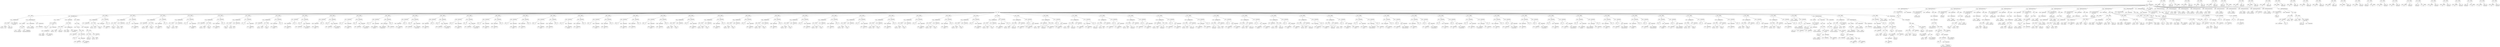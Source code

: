 digraph ast {
node [shape=none];
190466 [label=<<TABLE border='1' cellspacing='0' cellpadding='10' style='rounded' ><TR><TD border='0'>190466</TD><TD border='0'><B>Variable</B></TD></TR><HR/><TR><TD border='0' cellpadding='5'>(818, 4017)</TD><TD border='0' cellpadding='5'>this</TD></TR></TABLE>>];
190467 [label=<<TABLE border='1' cellspacing='0' cellpadding='10' style='rounded' ><TR><TD border='0'>190467</TD><TD border='0'><B>Id</B></TD></TR><HR/><TR><TD border='0' cellpadding='5' colspan='2'>number_format</TD></TR></TABLE>>];
190464 [label=<<TABLE border='1' cellspacing='0' cellpadding='10' style='rounded' ><TR><TD border='0'>190464</TD><TD border='0'><B>ArgumentList</B></TD></TR></TABLE>>];
190464 -> 190463 [weight=2];
190465 [label=<<TABLE border='1' cellspacing='0' cellpadding='10' style='rounded' ><TR><TD border='0'>190465</TD><TD border='0'><B>FunctionCall</B></TD></TR><HR/><TR><TD border='0' cellpadding='5' colspan='2'>__</TD></TR></TABLE>>];
190465 -> 190462 [weight=2];
190465 -> 190464 [weight=2];
190470 [label=<<TABLE border='1' cellspacing='0' cellpadding='10' style='rounded' ><TR><TD border='0'>190470</TD><TD border='0'><B>PostfixExpression</B></TD></TR></TABLE>>];
190470 -> 190468 [weight=2];
190470 -> 190469 [weight=2];
190471 [label=<<TABLE border='1' cellspacing='0' cellpadding='10' style='rounded' ><TR><TD border='0'>190471</TD><TD border='0'><B>BinOP</B></TD></TR><HR/><TR><TD border='0' cellpadding='5' colspan='2'>=</TD></TR></TABLE>>];
190471 -> 190470 [weight=2];
190471 -> 190480 [weight=2];
190468 [label=<<TABLE border='1' cellspacing='0' cellpadding='10' style='rounded' ><TR><TD border='0'>190468</TD><TD border='0'><B>BinOP</B></TD></TR><HR/><TR><TD border='0' cellpadding='5' colspan='2'>-&gt;</TD></TR></TABLE>>];
190468 -> 190466 [weight=2];
190468 -> 190467 [weight=2];
190469 [label=<<TABLE border='1' cellspacing='0' cellpadding='10' style='rounded' ><TR><TD border='0'>190469</TD><TD border='0'><B>StringLiteral</B></TD></TR><HR/><TR><TD border='0' cellpadding='5' colspan='2'>decimal_point</TD></TR></TABLE>>];
190474 [label=<<TABLE border='1' cellspacing='0' cellpadding='10' style='rounded' ><TR><TD border='0'>190474</TD><TD border='0'><B>Variable</B></TD></TR><HR/><TR><TD border='0' cellpadding='5'>(818, 4019)</TD><TD border='0' cellpadding='5'>decimal_point</TD></TR></TABLE>>];
190475 [label=<<TABLE border='1' cellspacing='0' cellpadding='10' style='rounded' ><TR><TD border='0'>190475</TD><TD border='0'><B>Condition</B></TD></TR></TABLE>>];
190475 -> 190473 [weight=2];
190472 [label=<<TABLE border='1' cellspacing='0' cellpadding='10' style='rounded' ><TR><TD border='0'>190472</TD><TD border='0'><B>StringLiteral</B></TD></TR><HR/><TR><TD border='0' cellpadding='5' colspan='2'>number_format_decimal_point</TD></TR></TABLE>>];
190473 [label=<<TABLE border='1' cellspacing='0' cellpadding='10' style='rounded' ><TR><TD border='0'>190473</TD><TD border='0'><B>RelOP</B></TD></TR><HR/><TR><TD border='0' cellpadding='5' colspan='2'>===</TD></TR></TABLE>>];
190473 -> 190472 [weight=2];
190473 -> 190474 [weight=2];
190478 [label=<<TABLE border='1' cellspacing='0' cellpadding='10' style='rounded' ><TR><TD border='0'>190478</TD><TD border='0'><B>Variable</B></TD></TR><HR/><TR><TD border='0' cellpadding='5'>(818, 4019)</TD><TD border='0' cellpadding='5'>decimal_point</TD></TR></TABLE>>];
190479 [label=<<TABLE border='1' cellspacing='0' cellpadding='10' style='rounded' ><TR><TD border='0'>190479</TD><TD border='0'><B>ConditionalFalse</B></TD></TR></TABLE>>];
190479 -> 190478 [weight=2];
190476 [label=<<TABLE border='1' cellspacing='0' cellpadding='10' style='rounded' ><TR><TD border='0'>190476</TD><TD border='0'><B>StringLiteral</B></TD></TR><HR/><TR><TD border='0' cellpadding='5' colspan='2'>.</TD></TR></TABLE>>];
190477 [label=<<TABLE border='1' cellspacing='0' cellpadding='10' style='rounded' ><TR><TD border='0'>190477</TD><TD border='0'><B>ConditionalTrue</B></TD></TR></TABLE>>];
190477 -> 190476 [weight=2];
190482 [label=<<TABLE border='1' cellspacing='0' cellpadding='10' style='rounded' ><TR><TD border='0'>190482</TD><TD border='0'><B>Variable</B></TD></TR><HR/><TR><TD border='0' cellpadding='5'>(0, 480)</TD><TD border='0' cellpadding='5'>GLOBALS</TD></TR></TABLE>>];
190483 [label=<<TABLE border='1' cellspacing='0' cellpadding='10' style='rounded' ><TR><TD border='0'>190483</TD><TD border='0'><B>StringLiteral</B></TD></TR><HR/><TR><TD border='0' cellpadding='5' colspan='2'>text_direction</TD></TR></TABLE>>];
190480 [label=<<TABLE border='1' cellspacing='0' cellpadding='10' style='rounded' ><TR><TD border='0'>190480</TD><TD border='0'><B>ConditionalExpression</B></TD></TR></TABLE>>];
190480 -> 190475 [weight=2];
190480 -> 190477 [weight=2];
190480 -> 190479 [weight=2];
190481 [label=<<TABLE border='1' cellspacing='0' cellpadding='10' style='rounded' ><TR><TD border='0'>190481</TD><TD border='0'><B>Id</B></TD></TR><HR/><TR><TD border='0' cellpadding='5' colspan='2'>isset</TD></TR></TABLE>>];
190486 [label=<<TABLE border='1' cellspacing='0' cellpadding='10' style='rounded' ><TR><TD border='0'>190486</TD><TD border='0'><B>FunctionCall</B></TD></TR><HR/><TR><TD border='0' cellpadding='5' colspan='2'>isset</TD></TR></TABLE>>];
190486 -> 190481 [weight=2];
190486 -> 190485 [weight=2];
190487 [label=<<TABLE border='1' cellspacing='0' cellpadding='10' style='rounded' ><TR><TD border='0'>190487</TD><TD border='0'><B>Condition</B></TD></TR></TABLE>>];
190487 -> 190486 [weight=2];
190484 [label=<<TABLE border='1' cellspacing='0' cellpadding='10' style='rounded' ><TR><TD border='0'>190484</TD><TD border='0'><B>PostfixExpression</B></TD></TR></TABLE>>];
190484 -> 190482 [weight=2];
190484 -> 190483 [weight=2];
190485 [label=<<TABLE border='1' cellspacing='0' cellpadding='10' style='rounded' ><TR><TD border='0'>190485</TD><TD border='0'><B>ArgumentList</B></TD></TR></TABLE>>];
190485 -> 190484 [weight=2];
190490 [label=<<TABLE border='1' cellspacing='0' cellpadding='10' style='rounded' ><TR><TD border='0'>190490</TD><TD border='0'><B>BinOP</B></TD></TR><HR/><TR><TD border='0' cellpadding='5' colspan='2'>-&gt;</TD></TR></TABLE>>];
190490 -> 190488 [weight=2];
190490 -> 190489 [weight=2];
190491 [label=<<TABLE border='1' cellspacing='0' cellpadding='10' style='rounded' ><TR><TD border='0'>190491</TD><TD border='0'><B>BinOP</B></TD></TR><HR/><TR><TD border='0' cellpadding='5' colspan='2'>=</TD></TR></TABLE>>];
190491 -> 190490 [weight=2];
190491 -> 190494 [weight=2];
190488 [label=<<TABLE border='1' cellspacing='0' cellpadding='10' style='rounded' ><TR><TD border='0'>190488</TD><TD border='0'><B>Variable</B></TD></TR><HR/><TR><TD border='0' cellpadding='5'>(818, 4017)</TD><TD border='0' cellpadding='5'>this</TD></TR></TABLE>>];
190489 [label=<<TABLE border='1' cellspacing='0' cellpadding='10' style='rounded' ><TR><TD border='0'>190489</TD><TD border='0'><B>Id</B></TD></TR><HR/><TR><TD border='0' cellpadding='5' colspan='2'>text_direction</TD></TR></TABLE>>];
190494 [label=<<TABLE border='1' cellspacing='0' cellpadding='10' style='rounded' ><TR><TD border='0'>190494</TD><TD border='0'><B>PostfixExpression</B></TD></TR></TABLE>>];
190494 -> 190492 [weight=2];
190494 -> 190493 [weight=2];
190495 [label=<<TABLE border='1' cellspacing='0' cellpadding='10' style='rounded' ><TR><TD border='0'>190495</TD><TD border='0'><B>IfThenElifStatement</B></TD></TR></TABLE>>];
190495 -> 190487 [weight=2];
190495 -> 190496 [weight=2];
190495 -> 190512 [weight=2];
190492 [label=<<TABLE border='1' cellspacing='0' cellpadding='10' style='rounded' ><TR><TD border='0'>190492</TD><TD border='0'><B>Variable</B></TD></TR><HR/><TR><TD border='0' cellpadding='5'>(0, 480)</TD><TD border='0' cellpadding='5'>GLOBALS</TD></TR></TABLE>>];
190493 [label=<<TABLE border='1' cellspacing='0' cellpadding='10' style='rounded' ><TR><TD border='0'>190493</TD><TD border='0'><B>StringLiteral</B></TD></TR><HR/><TR><TD border='0' cellpadding='5' colspan='2'>text_direction</TD></TR></TABLE>>];
190498 [label=<<TABLE border='1' cellspacing='0' cellpadding='10' style='rounded' ><TR><TD border='0'>190498</TD><TD border='0'><B>RelOP</B></TD></TR><HR/><TR><TD border='0' cellpadding='5' colspan='2'>==</TD></TR></TABLE>>];
190498 -> 190497 [weight=2];
190498 -> 190503 [weight=2];
190499 [label=<<TABLE border='1' cellspacing='0' cellpadding='10' style='rounded' ><TR><TD border='0'>190499</TD><TD border='0'><B>Id</B></TD></TR><HR/><TR><TD border='0' cellpadding='5' colspan='2'>_x</TD></TR></TABLE>>];
190496 [label=<<TABLE border='1' cellspacing='0' cellpadding='10' style='rounded' ><TR><TD border='0'>190496</TD><TD border='0'><B>StatementBody</B></TD></TR></TABLE>>];
190496 -> 190491 [weight=2];
190497 [label=<<TABLE border='1' cellspacing='0' cellpadding='10' style='rounded' ><TR><TD border='0'>190497</TD><TD border='0'><B>StringLiteral</B></TD></TR><HR/><TR><TD border='0' cellpadding='5' colspan='2'>rtl</TD></TR></TABLE>>];
190502 [label=<<TABLE border='1' cellspacing='0' cellpadding='10' style='rounded' ><TR><TD border='0'>190502</TD><TD border='0'><B>ArgumentList</B></TD></TR></TABLE>>];
190502 -> 190500 [weight=2];
190502 -> 190501 [weight=2];
190503 [label=<<TABLE border='1' cellspacing='0' cellpadding='10' style='rounded' ><TR><TD border='0'>190503</TD><TD border='0'><B>FunctionCall</B></TD></TR><HR/><TR><TD border='0' cellpadding='5' colspan='2'>_x</TD></TR></TABLE>>];
190503 -> 190499 [weight=2];
190503 -> 190502 [weight=2];
190500 [label=<<TABLE border='1' cellspacing='0' cellpadding='10' style='rounded' ><TR><TD border='0'>190500</TD><TD border='0'><B>StringLiteral</B></TD></TR><HR/><TR><TD border='0' cellpadding='5' colspan='2'>ltr</TD></TR></TABLE>>];
190501 [label=<<TABLE border='1' cellspacing='0' cellpadding='10' style='rounded' ><TR><TD border='0'>190501</TD><TD border='0'><B>StringLiteral</B></TD></TR><HR/><TR><TD border='0' cellpadding='5' colspan='2'>text direction</TD></TR></TABLE>>];
190506 [label=<<TABLE border='1' cellspacing='0' cellpadding='10' style='rounded' ><TR><TD border='0'>190506</TD><TD border='0'><B>Id</B></TD></TR><HR/><TR><TD border='0' cellpadding='5' colspan='2'>text_direction</TD></TR></TABLE>>];
190507 [label=<<TABLE border='1' cellspacing='0' cellpadding='10' style='rounded' ><TR><TD border='0'>190507</TD><TD border='0'><B>BinOP</B></TD></TR><HR/><TR><TD border='0' cellpadding='5' colspan='2'>-&gt;</TD></TR></TABLE>>];
190507 -> 190505 [weight=2];
190507 -> 190506 [weight=2];
190504 [label=<<TABLE border='1' cellspacing='0' cellpadding='10' style='rounded' ><TR><TD border='0'>190504</TD><TD border='0'><B>Condition</B></TD></TR></TABLE>>];
190504 -> 190498 [weight=2];
190505 [label=<<TABLE border='1' cellspacing='0' cellpadding='10' style='rounded' ><TR><TD border='0'>190505</TD><TD border='0'><B>Variable</B></TD></TR><HR/><TR><TD border='0' cellpadding='5'>(818, 4017)</TD><TD border='0' cellpadding='5'>this</TD></TR></TABLE>>];
190510 [label=<<TABLE border='1' cellspacing='0' cellpadding='10' style='rounded' ><TR><TD border='0'>190510</TD><TD border='0'><B>ElseIf</B></TD></TR></TABLE>>];
190510 -> 190504 [weight=2];
190510 -> 190511 [weight=2];
190511 [label=<<TABLE border='1' cellspacing='0' cellpadding='10' style='rounded' ><TR><TD border='0'>190511</TD><TD border='0'><B>StatementBody</B></TD></TR></TABLE>>];
190511 -> 190508 [weight=2];
190508 [label=<<TABLE border='1' cellspacing='0' cellpadding='10' style='rounded' ><TR><TD border='0'>190508</TD><TD border='0'><B>BinOP</B></TD></TR><HR/><TR><TD border='0' cellpadding='5' colspan='2'>=</TD></TR></TABLE>>];
190508 -> 190507 [weight=2];
190508 -> 190509 [weight=2];
190509 [label=<<TABLE border='1' cellspacing='0' cellpadding='10' style='rounded' ><TR><TD border='0'>190509</TD><TD border='0'><B>StringLiteral</B></TD></TR><HR/><TR><TD border='0' cellpadding='5' colspan='2'>rtl</TD></TR></TABLE>>];
190514 [label=<<TABLE border='1' cellspacing='0' cellpadding='10' style='rounded' ><TR><TD border='0'>190514</TD><TD border='0'><B>RelOP</B></TD></TR><HR/><TR><TD border='0' cellpadding='5' colspan='2'>===</TD></TR></TABLE>>];
190514 -> 190513 [weight=2];
190514 -> 190517 [weight=2];
190515 [label=<<TABLE border='1' cellspacing='0' cellpadding='10' style='rounded' ><TR><TD border='0'>190515</TD><TD border='0'><B>Variable</B></TD></TR><HR/><TR><TD border='0' cellpadding='5'>(818, 4017)</TD><TD border='0' cellpadding='5'>this</TD></TR></TABLE>>];
190512 [label=<<TABLE border='1' cellspacing='0' cellpadding='10' style='rounded' ><TR><TD border='0'>190512</TD><TD border='0'><B>ElseIfList</B></TD></TR></TABLE>>];
190512 -> 190510 [weight=2];
190513 [label=<<TABLE border='1' cellspacing='0' cellpadding='10' style='rounded' ><TR><TD border='0'>190513</TD><TD border='0'><B>StringLiteral</B></TD></TR><HR/><TR><TD border='0' cellpadding='5' colspan='2'>rtl</TD></TR></TABLE>>];
190518 [label=<<TABLE border='1' cellspacing='0' cellpadding='10' style='rounded' ><TR><TD border='0'>190518</TD><TD border='0'><B>LogicOP</B></TD></TR><HR/><TR><TD border='0' cellpadding='5' colspan='2'>&amp;&amp;</TD></TR></TABLE>>];
190518 -> 190514 [weight=2];
190518 -> 190526 [weight=2];
190519 [label=<<TABLE border='1' cellspacing='0' cellpadding='10' style='rounded' ><TR><TD border='0'>190519</TD><TD border='0'><B>Id</B></TD></TR><HR/><TR><TD border='0' cellpadding='5' colspan='2'>strpos</TD></TR></TABLE>>];
190516 [label=<<TABLE border='1' cellspacing='0' cellpadding='10' style='rounded' ><TR><TD border='0'>190516</TD><TD border='0'><B>Id</B></TD></TR><HR/><TR><TD border='0' cellpadding='5' colspan='2'>text_direction</TD></TR></TABLE>>];
190517 [label=<<TABLE border='1' cellspacing='0' cellpadding='10' style='rounded' ><TR><TD border='0'>190517</TD><TD border='0'><B>BinOP</B></TD></TR><HR/><TR><TD border='0' cellpadding='5' colspan='2'>-&gt;</TD></TR></TABLE>>];
190517 -> 190515 [weight=2];
190517 -> 190516 [weight=2];
190522 [label=<<TABLE border='1' cellspacing='0' cellpadding='10' style='rounded' ><TR><TD border='0'>190522</TD><TD border='0'><B>ArgumentList</B></TD></TR></TABLE>>];
190522 -> 190521 [weight=2];
190523 [label=<<TABLE border='1' cellspacing='0' cellpadding='10' style='rounded' ><TR><TD border='0'>190523</TD><TD border='0'><B>FunctionCall</B></TD></TR><HR/><TR><TD border='0' cellpadding='5' colspan='2'>get_bloginfo</TD></TR></TABLE>>];
190523 -> 190520 [weight=2];
190523 -> 190522 [weight=2];
190520 [label=<<TABLE border='1' cellspacing='0' cellpadding='10' style='rounded' ><TR><TD border='0'>190520</TD><TD border='0'><B>Id</B></TD></TR><HR/><TR><TD border='0' cellpadding='5' colspan='2'>get_bloginfo</TD></TR></TABLE>>];
190521 [label=<<TABLE border='1' cellspacing='0' cellpadding='10' style='rounded' ><TR><TD border='0'>190521</TD><TD border='0'><B>StringLiteral</B></TD></TR><HR/><TR><TD border='0' cellpadding='5' colspan='2'>version</TD></TR></TABLE>>];
190526 [label=<<TABLE border='1' cellspacing='0' cellpadding='10' style='rounded' ><TR><TD border='0'>190526</TD><TD border='0'><B>FunctionCall</B></TD></TR><HR/><TR><TD border='0' cellpadding='5' colspan='2'>strpos</TD></TR></TABLE>>];
190526 -> 190519 [weight=2];
190526 -> 190525 [weight=2];
190527 [label=<<TABLE border='1' cellspacing='0' cellpadding='10' style='rounded' ><TR><TD border='0'>190527</TD><TD border='0'><B>Condition</B></TD></TR></TABLE>>];
190527 -> 190518 [weight=2];
190524 [label=<<TABLE border='1' cellspacing='0' cellpadding='10' style='rounded' ><TR><TD border='0'>190524</TD><TD border='0'><B>StringLiteral</B></TD></TR><HR/><TR><TD border='0' cellpadding='5' colspan='2'>-src</TD></TR></TABLE>>];
190525 [label=<<TABLE border='1' cellspacing='0' cellpadding='10' style='rounded' ><TR><TD border='0'>190525</TD><TD border='0'><B>ArgumentList</B></TD></TR></TABLE>>];
190525 -> 190523 [weight=2];
190525 -> 190524 [weight=2];
190530 [label=<<TABLE border='1' cellspacing='0' cellpadding='10' style='rounded' ><TR><TD border='0'>190530</TD><TD border='0'><B>BinOP</B></TD></TR><HR/><TR><TD border='0' cellpadding='5' colspan='2'>-&gt;</TD></TR></TABLE>>];
190530 -> 190528 [weight=2];
190530 -> 190529 [weight=2];
190531 [label=<<TABLE border='1' cellspacing='0' cellpadding='10' style='rounded' ><TR><TD border='0'>190531</TD><TD border='0'><B>BinOP</B></TD></TR><HR/><TR><TD border='0' cellpadding='5' colspan='2'>=</TD></TR></TABLE>>];
190531 -> 190530 [weight=2];
190531 -> 190532 [weight=2];
190528 [label=<<TABLE border='1' cellspacing='0' cellpadding='10' style='rounded' ><TR><TD border='0'>190528</TD><TD border='0'><B>Variable</B></TD></TR><HR/><TR><TD border='0' cellpadding='5'>(818, 4017)</TD><TD border='0' cellpadding='5'>this</TD></TR></TABLE>>];
190529 [label=<<TABLE border='1' cellspacing='0' cellpadding='10' style='rounded' ><TR><TD border='0'>190529</TD><TD border='0'><B>Id</B></TD></TR><HR/><TR><TD border='0' cellpadding='5' colspan='2'>text_direction</TD></TR></TABLE>>];
190534 [label=<<TABLE border='1' cellspacing='0' cellpadding='10' style='rounded' ><TR><TD border='0'>190534</TD><TD border='0'><B>StringLiteral</B></TD></TR><HR/><TR><TD border='0' cellpadding='5' colspan='2'>all_admin_notices</TD></TR></TABLE>>];
190535 [label=<<TABLE border='1' cellspacing='0' cellpadding='10' style='rounded' ><TR><TD border='0'>190535</TD><TD border='0'><B>Variable</B></TD></TR><HR/><TR><TD border='0' cellpadding='5'>(818, 4017)</TD><TD border='0' cellpadding='5'>this</TD></TR></TABLE>>];
190532 [label=<<TABLE border='1' cellspacing='0' cellpadding='10' style='rounded' ><TR><TD border='0'>190532</TD><TD border='0'><B>StringLiteral</B></TD></TR><HR/><TR><TD border='0' cellpadding='5' colspan='2'>ltr</TD></TR></TABLE>>];
190533 [label=<<TABLE border='1' cellspacing='0' cellpadding='10' style='rounded' ><TR><TD border='0'>190533</TD><TD border='0'><B>Id</B></TD></TR><HR/><TR><TD border='0' cellpadding='5' colspan='2'>add_action</TD></TR></TABLE>>];
190538 [label=<<TABLE border='1' cellspacing='0' cellpadding='10' style='rounded' ><TR><TD border='0'>190538</TD><TD border='0'><B>ArgumentList</B></TD></TR></TABLE>>];
190538 -> 190534 [weight=2];
190538 -> 190537 [weight=2];
190539 [label=<<TABLE border='1' cellspacing='0' cellpadding='10' style='rounded' ><TR><TD border='0'>190539</TD><TD border='0'><B>FunctionCall</B></TD></TR><HR/><TR><TD border='0' cellpadding='5' colspan='2'>add_action</TD></TR></TABLE>>];
190539 -> 190533 [weight=2];
190539 -> 190538 [weight=2];
190536 [label=<<TABLE border='1' cellspacing='0' cellpadding='10' style='rounded' ><TR><TD border='0'>190536</TD><TD border='0'><B>StringLiteral</B></TD></TR><HR/><TR><TD border='0' cellpadding='5' colspan='2'>rtl_src_admin_notice</TD></TR></TABLE>>];
190537 [label=<<TABLE border='1' cellspacing='0' cellpadding='10' style='rounded' ><TR><TD border='0'>190537</TD><TD border='0'><B>Array</B></TD></TR></TABLE>>];
190537 -> 190535 [weight=2];
190537 -> 190536 [weight=2];
190542 [label=<<TABLE border='1' cellspacing='0' cellpadding='10' style='rounded' ><TR><TD border='0'>190542</TD><TD border='0'><B>StatementBody</B></TD></TR></TABLE>>];
190542 -> 190540 [weight=2];
190543 [label=<<TABLE border='1' cellspacing='0' cellpadding='10' style='rounded' ><TR><TD border='0'>190543</TD><TD border='0'><B>Block</B></TD></TR></TABLE>>];
190543 -> 189720 [weight=2];
190543 -> 189730 [weight=2];
190543 -> 189740 [weight=2];
190543 -> 189750 [weight=2];
190543 -> 189760 [weight=2];
190543 -> 189770 [weight=2];
190543 -> 189780 [weight=2];
190543 -> 189792 [weight=2];
190543 -> 189805 [weight=2];
190543 -> 189818 [weight=2];
190543 -> 189831 [weight=2];
190543 -> 189844 [weight=2];
190543 -> 189857 [weight=2];
190543 -> 189870 [weight=2];
190543 -> 189883 [weight=2];
190543 -> 189895 [weight=2];
190543 -> 189907 [weight=2];
190543 -> 189919 [weight=2];
190543 -> 189931 [weight=2];
190543 -> 189943 [weight=2];
190543 -> 189955 [weight=2];
190543 -> 189965 [weight=2];
190543 -> 189975 [weight=2];
190543 -> 189985 [weight=2];
190543 -> 189995 [weight=2];
190543 -> 190005 [weight=2];
190543 -> 190015 [weight=2];
190543 -> 190025 [weight=2];
190543 -> 190035 [weight=2];
190543 -> 190045 [weight=2];
190543 -> 190055 [weight=2];
190543 -> 190065 [weight=2];
190543 -> 190075 [weight=2];
190543 -> 190085 [weight=2];
190543 -> 190096 [weight=2];
190543 -> 190107 [weight=2];
190543 -> 190118 [weight=2];
190543 -> 190129 [weight=2];
190543 -> 190140 [weight=2];
190543 -> 190151 [weight=2];
190543 -> 190162 [weight=2];
190543 -> 190173 [weight=2];
190543 -> 190184 [weight=2];
190543 -> 190195 [weight=2];
190543 -> 190206 [weight=2];
190543 -> 190219 [weight=2];
190543 -> 190232 [weight=2];
190543 -> 190245 [weight=2];
190543 -> 190258 [weight=2];
190543 -> 190271 [weight=2];
190543 -> 190284 [weight=2];
190543 -> 190297 [weight=2];
190543 -> 190310 [weight=2];
190543 -> 190323 [weight=2];
190543 -> 190336 [weight=2];
190543 -> 190349 [weight=2];
190543 -> 190362 [weight=2];
190543 -> 190373 [weight=2];
190543 -> 190383 [weight=2];
190543 -> 190393 [weight=2];
190543 -> 190403 [weight=2];
190543 -> 190409 [weight=2];
190543 -> 190430 [weight=2];
190543 -> 190450 [weight=2];
190543 -> 190461 [weight=2];
190543 -> 190471 [weight=2];
190543 -> 190495 [weight=2];
190543 -> 190541 [weight=2];
190540 [label=<<TABLE border='1' cellspacing='0' cellpadding='10' style='rounded' ><TR><TD border='0'>190540</TD><TD border='0'><B>Block</B></TD></TR></TABLE>>];
190540 -> 190531 [weight=2];
190540 -> 190539 [weight=2];
190541 [label=<<TABLE border='1' cellspacing='0' cellpadding='10' style='rounded' ><TR><TD border='0'>190541</TD><TD border='0'><B>IfThenStatement</B></TD></TR></TABLE>>];
190541 -> 190527 [weight=2];
190541 -> 190542 [weight=2];
190546 [label=<<TABLE border='1' cellspacing='0' cellpadding='10' style='rounded' ><TR><TD border='0'>190546</TD><TD border='0'><B>ReturnValueMethod</B></TD></TR><HR/><TR><TD border='0' cellpadding='5' colspan='2'>rtl_src_admin_notice</TD></TR></TABLE>>];
190546 -> 190545 [weight=2];
190547 [label=<<TABLE border='1' cellspacing='0' cellpadding='10' style='rounded' ><TR><TD border='0'>190547</TD><TD border='0'><B>ParameterList</B></TD></TR></TABLE>>];
190544 [label=<<TABLE border='1' cellspacing='0' cellpadding='10' style='rounded' ><TR><TD border='0'>190544</TD><TD border='0'><B>PublicMethodStatement</B></TD></TR></TABLE>>];
190544 -> 189713 [weight=2];
190544 -> 189714 [weight=2];
190544 -> 190543 [weight=2];
190545 [label=<<TABLE border='1' cellspacing='0' cellpadding='10' style='rounded' ><TR><TD border='0'>190545</TD><TD border='0'><B>Id</B></TD></TR><HR/><TR><TD border='0' cellpadding='5' colspan='2'>rtl_src_admin_notice</TD></TR></TABLE>>];
190550 [label=<<TABLE border='1' cellspacing='0' cellpadding='10' style='rounded' ><TR><TD border='0'>190550</TD><TD border='0'><B>Id</B></TD></TR><HR/><TR><TD border='0' cellpadding='5' colspan='2'>sprintf</TD></TR></TABLE>>];
190551 [label=<<TABLE border='1' cellspacing='0' cellpadding='10' style='rounded' ><TR><TD border='0'>190551</TD><TD border='0'><B>Id</B></TD></TR><HR/><TR><TD border='0' cellpadding='5' colspan='2'>__</TD></TR></TABLE>>];
190548 [label=<<TABLE border='1' cellspacing='0' cellpadding='10' style='rounded' ><TR><TD border='0'>190548</TD><TD border='0'><B>StringLiteral</B></TD></TR><HR/><TR><TD border='0' cellpadding='5' colspan='2'>&lt;div class='error'&gt;&lt;p&gt;</TD></TR></TABLE>>];
190549 [label=<<TABLE border='1' cellspacing='0' cellpadding='10' style='rounded' ><TR><TD border='0'>190549</TD><TD border='0'><B>BinOP</B></TD></TR><HR/><TR><TD border='0' cellpadding='5' colspan='2'>.</TD></TR></TABLE>>];
190549 -> 190548 [weight=2];
190549 -> 190558 [weight=2];
190554 [label=<<TABLE border='1' cellspacing='0' cellpadding='10' style='rounded' ><TR><TD border='0'>190554</TD><TD border='0'><B>FunctionCall</B></TD></TR><HR/><TR><TD border='0' cellpadding='5' colspan='2'>__</TD></TR></TABLE>>];
190554 -> 190551 [weight=2];
190554 -> 190553 [weight=2];
190555 [label=<<TABLE border='1' cellspacing='0' cellpadding='10' style='rounded' ><TR><TD border='0'>190555</TD><TD border='0'><B>StringLiteral</B></TD></TR><HR/><TR><TD border='0' cellpadding='5' colspan='2'>&lt;code&gt;build&lt;code&gt;</TD></TR></TABLE>>];
190552 [label=<<TABLE border='1' cellspacing='0' cellpadding='10' style='rounded' ><TR><TD border='0'>190552</TD><TD border='0'><B>StringLiteral</B></TD></TR><HR/><TR><TD border='0' cellpadding='5' colspan='2'>The %s directory of the develop repos...</TD></TR></TABLE>>];
190553 [label=<<TABLE border='1' cellspacing='0' cellpadding='10' style='rounded' ><TR><TD border='0'>190553</TD><TD border='0'><B>ArgumentList</B></TD></TR></TABLE>>];
190553 -> 190552 [weight=2];
190558 [label=<<TABLE border='1' cellspacing='0' cellpadding='10' style='rounded' ><TR><TD border='0'>190558</TD><TD border='0'><B>BinOP</B></TD></TR><HR/><TR><TD border='0' cellpadding='5' colspan='2'>.</TD></TR></TABLE>>];
190558 -> 190557 [weight=2];
190558 -> 190559 [weight=2];
190559 [label=<<TABLE border='1' cellspacing='0' cellpadding='10' style='rounded' ><TR><TD border='0'>190559</TD><TD border='0'><B>StringLiteral</B></TD></TR><HR/><TR><TD border='0' cellpadding='5' colspan='2'>&lt;p&gt;&lt;div&gt;</TD></TR></TABLE>>];
190556 [label=<<TABLE border='1' cellspacing='0' cellpadding='10' style='rounded' ><TR><TD border='0'>190556</TD><TD border='0'><B>ArgumentList</B></TD></TR></TABLE>>];
190556 -> 190554 [weight=2];
190556 -> 190555 [weight=2];
190557 [label=<<TABLE border='1' cellspacing='0' cellpadding='10' style='rounded' ><TR><TD border='0'>190557</TD><TD border='0'><B>FunctionCall</B></TD></TR><HR/><TR><TD border='0' cellpadding='5' colspan='2'>sprintf</TD></TR></TABLE>>];
190557 -> 190550 [weight=2];
190557 -> 190556 [weight=2];
190562 [label=<<TABLE border='1' cellspacing='0' cellpadding='10' style='rounded' ><TR><TD border='0'>190562</TD><TD border='0'><B>Block</B></TD></TR></TABLE>>];
190562 -> 190561 [weight=2];
190563 [label=<<TABLE border='1' cellspacing='0' cellpadding='10' style='rounded' ><TR><TD border='0'>190563</TD><TD border='0'><B>PublicMethodStatement</B></TD></TR></TABLE>>];
190563 -> 190546 [weight=2];
190563 -> 190547 [weight=2];
190563 -> 190562 [weight=2];
190560 [label=<<TABLE border='1' cellspacing='0' cellpadding='10' style='rounded' ><TR><TD border='0'>190560</TD><TD border='0'><B>ArgumentList</B></TD></TR></TABLE>>];
190560 -> 190549 [weight=2];
190561 [label=<<TABLE border='1' cellspacing='0' cellpadding='10' style='rounded' ><TR><TD border='0'>190561</TD><TD border='0'><B>EchoStatement</B></TD></TR></TABLE>>];
190561 -> 190560 [weight=2];
190566 [label=<<TABLE border='1' cellspacing='0' cellpadding='10' style='rounded' ><TR><TD border='0'>190566</TD><TD border='0'><B>Variable</B></TD></TR><HR/><TR><TD border='0' cellpadding='5'>(818, 4020)</TD><TD border='0' cellpadding='5'>weekday_number</TD></TR></TABLE>>];
190567 [label=<<TABLE border='1' cellspacing='0' cellpadding='10' style='rounded' ><TR><TD border='0'>190567</TD><TD border='0'><B>ValueParameter</B></TD></TR></TABLE>>];
190567 -> 190566 [weight=2];
190564 [label=<<TABLE border='1' cellspacing='0' cellpadding='10' style='rounded' ><TR><TD border='0'>190564</TD><TD border='0'><B>Id</B></TD></TR><HR/><TR><TD border='0' cellpadding='5' colspan='2'>get_weekday</TD></TR></TABLE>>];
190565 [label=<<TABLE border='1' cellspacing='0' cellpadding='10' style='rounded' ><TR><TD border='0'>190565</TD><TD border='0'><B>ReturnValueMethod</B></TD></TR><HR/><TR><TD border='0' cellpadding='5' colspan='2'>get_weekday</TD></TR></TABLE>>];
190565 -> 190564 [weight=2];
190570 [label=<<TABLE border='1' cellspacing='0' cellpadding='10' style='rounded' ><TR><TD border='0'>190570</TD><TD border='0'><B>Id</B></TD></TR><HR/><TR><TD border='0' cellpadding='5' colspan='2'>weekday</TD></TR></TABLE>>];
190571 [label=<<TABLE border='1' cellspacing='0' cellpadding='10' style='rounded' ><TR><TD border='0'>190571</TD><TD border='0'><B>BinOP</B></TD></TR><HR/><TR><TD border='0' cellpadding='5' colspan='2'>-&gt;</TD></TR></TABLE>>];
190571 -> 190569 [weight=2];
190571 -> 190570 [weight=2];
190568 [label=<<TABLE border='1' cellspacing='0' cellpadding='10' style='rounded' ><TR><TD border='0'>190568</TD><TD border='0'><B>ParameterList</B></TD></TR></TABLE>>];
190568 -> 190567 [weight=2];
190569 [label=<<TABLE border='1' cellspacing='0' cellpadding='10' style='rounded' ><TR><TD border='0'>190569</TD><TD border='0'><B>Variable</B></TD></TR><HR/><TR><TD border='0' cellpadding='5'>(818, 4017)</TD><TD border='0' cellpadding='5'>this</TD></TR></TABLE>>];
190574 [label=<<TABLE border='1' cellspacing='0' cellpadding='10' style='rounded' ><TR><TD border='0'>190574</TD><TD border='0'><B>Return</B></TD></TR></TABLE>>];
190574 -> 190573 [weight=2];
190575 [label=<<TABLE border='1' cellspacing='0' cellpadding='10' style='rounded' ><TR><TD border='0'>190575</TD><TD border='0'><B>Block</B></TD></TR></TABLE>>];
190575 -> 190574 [weight=2];
190572 [label=<<TABLE border='1' cellspacing='0' cellpadding='10' style='rounded' ><TR><TD border='0'>190572</TD><TD border='0'><B>Variable</B></TD></TR><HR/><TR><TD border='0' cellpadding='5'>(818, 4020)</TD><TD border='0' cellpadding='5'>weekday_number</TD></TR></TABLE>>];
190573 [label=<<TABLE border='1' cellspacing='0' cellpadding='10' style='rounded' ><TR><TD border='0'>190573</TD><TD border='0'><B>PostfixExpression</B></TD></TR></TABLE>>];
190573 -> 190571 [weight=2];
190573 -> 190572 [weight=2];
190578 [label=<<TABLE border='1' cellspacing='0' cellpadding='10' style='rounded' ><TR><TD border='0'>190578</TD><TD border='0'><B>ReturnValueMethod</B></TD></TR><HR/><TR><TD border='0' cellpadding='5' colspan='2'>get_weekday_initial</TD></TR></TABLE>>];
190578 -> 190577 [weight=2];
190579 [label=<<TABLE border='1' cellspacing='0' cellpadding='10' style='rounded' ><TR><TD border='0'>190579</TD><TD border='0'><B>Variable</B></TD></TR><HR/><TR><TD border='0' cellpadding='5'>(818, 4021)</TD><TD border='0' cellpadding='5'>weekday_name</TD></TR></TABLE>>];
190576 [label=<<TABLE border='1' cellspacing='0' cellpadding='10' style='rounded' ><TR><TD border='0'>190576</TD><TD border='0'><B>PublicMethodStatement</B></TD></TR></TABLE>>];
190576 -> 190565 [weight=2];
190576 -> 190568 [weight=2];
190576 -> 190575 [weight=2];
190577 [label=<<TABLE border='1' cellspacing='0' cellpadding='10' style='rounded' ><TR><TD border='0'>190577</TD><TD border='0'><B>Id</B></TD></TR><HR/><TR><TD border='0' cellpadding='5' colspan='2'>get_weekday_initial</TD></TR></TABLE>>];
190582 [label=<<TABLE border='1' cellspacing='0' cellpadding='10' style='rounded' ><TR><TD border='0'>190582</TD><TD border='0'><B>Variable</B></TD></TR><HR/><TR><TD border='0' cellpadding='5'>(818, 4017)</TD><TD border='0' cellpadding='5'>this</TD></TR></TABLE>>];
190583 [label=<<TABLE border='1' cellspacing='0' cellpadding='10' style='rounded' ><TR><TD border='0'>190583</TD><TD border='0'><B>Id</B></TD></TR><HR/><TR><TD border='0' cellpadding='5' colspan='2'>weekday_initial</TD></TR></TABLE>>];
190580 [label=<<TABLE border='1' cellspacing='0' cellpadding='10' style='rounded' ><TR><TD border='0'>190580</TD><TD border='0'><B>ValueParameter</B></TD></TR></TABLE>>];
190580 -> 190579 [weight=2];
190581 [label=<<TABLE border='1' cellspacing='0' cellpadding='10' style='rounded' ><TR><TD border='0'>190581</TD><TD border='0'><B>ParameterList</B></TD></TR></TABLE>>];
190581 -> 190580 [weight=2];
190586 [label=<<TABLE border='1' cellspacing='0' cellpadding='10' style='rounded' ><TR><TD border='0'>190586</TD><TD border='0'><B>PostfixExpression</B></TD></TR></TABLE>>];
190586 -> 190584 [weight=2];
190586 -> 190585 [weight=2];
190587 [label=<<TABLE border='1' cellspacing='0' cellpadding='10' style='rounded' ><TR><TD border='0'>190587</TD><TD border='0'><B>Return</B></TD></TR></TABLE>>];
190587 -> 190586 [weight=2];
190584 [label=<<TABLE border='1' cellspacing='0' cellpadding='10' style='rounded' ><TR><TD border='0'>190584</TD><TD border='0'><B>BinOP</B></TD></TR><HR/><TR><TD border='0' cellpadding='5' colspan='2'>-&gt;</TD></TR></TABLE>>];
190584 -> 190582 [weight=2];
190584 -> 190583 [weight=2];
190585 [label=<<TABLE border='1' cellspacing='0' cellpadding='10' style='rounded' ><TR><TD border='0'>190585</TD><TD border='0'><B>Variable</B></TD></TR><HR/><TR><TD border='0' cellpadding='5'>(818, 4021)</TD><TD border='0' cellpadding='5'>weekday_name</TD></TR></TABLE>>];
190590 [label=<<TABLE border='1' cellspacing='0' cellpadding='10' style='rounded' ><TR><TD border='0'>190590</TD><TD border='0'><B>Id</B></TD></TR><HR/><TR><TD border='0' cellpadding='5' colspan='2'>get_weekday_abbrev</TD></TR></TABLE>>];
190591 [label=<<TABLE border='1' cellspacing='0' cellpadding='10' style='rounded' ><TR><TD border='0'>190591</TD><TD border='0'><B>ReturnValueMethod</B></TD></TR><HR/><TR><TD border='0' cellpadding='5' colspan='2'>get_weekday_abbrev</TD></TR></TABLE>>];
190591 -> 190590 [weight=2];
190588 [label=<<TABLE border='1' cellspacing='0' cellpadding='10' style='rounded' ><TR><TD border='0'>190588</TD><TD border='0'><B>Block</B></TD></TR></TABLE>>];
190588 -> 190587 [weight=2];
190589 [label=<<TABLE border='1' cellspacing='0' cellpadding='10' style='rounded' ><TR><TD border='0'>190589</TD><TD border='0'><B>PublicMethodStatement</B></TD></TR></TABLE>>];
190589 -> 190578 [weight=2];
190589 -> 190581 [weight=2];
190589 -> 190588 [weight=2];
190594 [label=<<TABLE border='1' cellspacing='0' cellpadding='10' style='rounded' ><TR><TD border='0'>190594</TD><TD border='0'><B>ParameterList</B></TD></TR></TABLE>>];
190594 -> 190593 [weight=2];
190595 [label=<<TABLE border='1' cellspacing='0' cellpadding='10' style='rounded' ><TR><TD border='0'>190595</TD><TD border='0'><B>Variable</B></TD></TR><HR/><TR><TD border='0' cellpadding='5'>(818, 4017)</TD><TD border='0' cellpadding='5'>this</TD></TR></TABLE>>];
190592 [label=<<TABLE border='1' cellspacing='0' cellpadding='10' style='rounded' ><TR><TD border='0'>190592</TD><TD border='0'><B>Variable</B></TD></TR><HR/><TR><TD border='0' cellpadding='5'>(818, 4021)</TD><TD border='0' cellpadding='5'>weekday_name</TD></TR></TABLE>>];
190593 [label=<<TABLE border='1' cellspacing='0' cellpadding='10' style='rounded' ><TR><TD border='0'>190593</TD><TD border='0'><B>ValueParameter</B></TD></TR></TABLE>>];
190593 -> 190592 [weight=2];
190598 [label=<<TABLE border='1' cellspacing='0' cellpadding='10' style='rounded' ><TR><TD border='0'>190598</TD><TD border='0'><B>Variable</B></TD></TR><HR/><TR><TD border='0' cellpadding='5'>(818, 4021)</TD><TD border='0' cellpadding='5'>weekday_name</TD></TR></TABLE>>];
190599 [label=<<TABLE border='1' cellspacing='0' cellpadding='10' style='rounded' ><TR><TD border='0'>190599</TD><TD border='0'><B>PostfixExpression</B></TD></TR></TABLE>>];
190599 -> 190597 [weight=2];
190599 -> 190598 [weight=2];
190596 [label=<<TABLE border='1' cellspacing='0' cellpadding='10' style='rounded' ><TR><TD border='0'>190596</TD><TD border='0'><B>Id</B></TD></TR><HR/><TR><TD border='0' cellpadding='5' colspan='2'>weekday_abbrev</TD></TR></TABLE>>];
190597 [label=<<TABLE border='1' cellspacing='0' cellpadding='10' style='rounded' ><TR><TD border='0'>190597</TD><TD border='0'><B>BinOP</B></TD></TR><HR/><TR><TD border='0' cellpadding='5' colspan='2'>-&gt;</TD></TR></TABLE>>];
190597 -> 190595 [weight=2];
190597 -> 190596 [weight=2];
190602 [label=<<TABLE border='1' cellspacing='0' cellpadding='10' style='rounded' ><TR><TD border='0'>190602</TD><TD border='0'><B>PublicMethodStatement</B></TD></TR></TABLE>>];
190602 -> 190591 [weight=2];
190602 -> 190594 [weight=2];
190602 -> 190601 [weight=2];
190603 [label=<<TABLE border='1' cellspacing='0' cellpadding='10' style='rounded' ><TR><TD border='0'>190603</TD><TD border='0'><B>Id</B></TD></TR><HR/><TR><TD border='0' cellpadding='5' colspan='2'>get_month</TD></TR></TABLE>>];
190600 [label=<<TABLE border='1' cellspacing='0' cellpadding='10' style='rounded' ><TR><TD border='0'>190600</TD><TD border='0'><B>Return</B></TD></TR></TABLE>>];
190600 -> 190599 [weight=2];
190601 [label=<<TABLE border='1' cellspacing='0' cellpadding='10' style='rounded' ><TR><TD border='0'>190601</TD><TD border='0'><B>Block</B></TD></TR></TABLE>>];
190601 -> 190600 [weight=2];
190606 [label=<<TABLE border='1' cellspacing='0' cellpadding='10' style='rounded' ><TR><TD border='0'>190606</TD><TD border='0'><B>ValueParameter</B></TD></TR></TABLE>>];
190606 -> 190605 [weight=2];
190607 [label=<<TABLE border='1' cellspacing='0' cellpadding='10' style='rounded' ><TR><TD border='0'>190607</TD><TD border='0'><B>ParameterList</B></TD></TR></TABLE>>];
190607 -> 190606 [weight=2];
190604 [label=<<TABLE border='1' cellspacing='0' cellpadding='10' style='rounded' ><TR><TD border='0'>190604</TD><TD border='0'><B>ReturnValueMethod</B></TD></TR><HR/><TR><TD border='0' cellpadding='5' colspan='2'>get_month</TD></TR></TABLE>>];
190604 -> 190603 [weight=2];
190605 [label=<<TABLE border='1' cellspacing='0' cellpadding='10' style='rounded' ><TR><TD border='0'>190605</TD><TD border='0'><B>Variable</B></TD></TR><HR/><TR><TD border='0' cellpadding='5'>(818, 4022)</TD><TD border='0' cellpadding='5'>month_number</TD></TR></TABLE>>];
190610 [label=<<TABLE border='1' cellspacing='0' cellpadding='10' style='rounded' ><TR><TD border='0'>190610</TD><TD border='0'><B>BinOP</B></TD></TR><HR/><TR><TD border='0' cellpadding='5' colspan='2'>-&gt;</TD></TR></TABLE>>];
190610 -> 190608 [weight=2];
190610 -> 190609 [weight=2];
190611 [label=<<TABLE border='1' cellspacing='0' cellpadding='10' style='rounded' ><TR><TD border='0'>190611</TD><TD border='0'><B>Id</B></TD></TR><HR/><TR><TD border='0' cellpadding='5' colspan='2'>zeroise</TD></TR></TABLE>>];
190608 [label=<<TABLE border='1' cellspacing='0' cellpadding='10' style='rounded' ><TR><TD border='0'>190608</TD><TD border='0'><B>Variable</B></TD></TR><HR/><TR><TD border='0' cellpadding='5' colspan='2'>this</TD></TR></TABLE>>];
190609 [label=<<TABLE border='1' cellspacing='0' cellpadding='10' style='rounded' ><TR><TD border='0'>190609</TD><TD border='0'><B>Id</B></TD></TR><HR/><TR><TD border='0' cellpadding='5' colspan='2'>month</TD></TR></TABLE>>];
190614 [label=<<TABLE border='1' cellspacing='0' cellpadding='10' style='rounded' ><TR><TD border='0'>190614</TD><TD border='0'><B>ArgumentList</B></TD></TR></TABLE>>];
190614 -> 190612 [weight=2];
190614 -> 190613 [weight=2];
190615 [label=<<TABLE border='1' cellspacing='0' cellpadding='10' style='rounded' ><TR><TD border='0'>190615</TD><TD border='0'><B>FunctionCall</B></TD></TR><HR/><TR><TD border='0' cellpadding='5' colspan='2'>zeroise</TD></TR></TABLE>>];
190615 -> 190611 [weight=2];
190615 -> 190614 [weight=2];
190612 [label=<<TABLE border='1' cellspacing='0' cellpadding='10' style='rounded' ><TR><TD border='0'>190612</TD><TD border='0'><B>Variable</B></TD></TR><HR/><TR><TD border='0' cellpadding='5'>(818, 4022)</TD><TD border='0' cellpadding='5'>month_number</TD></TR></TABLE>>];
190613 [label=<<TABLE border='1' cellspacing='0' cellpadding='10' style='rounded' ><TR><TD border='0'>190613</TD><TD border='0'><B>IntegerLiteral</B></TD></TR><HR/><TR><TD border='0' cellpadding='5' colspan='2'>2</TD></TR></TABLE>>];
190618 [label=<<TABLE border='1' cellspacing='0' cellpadding='10' style='rounded' ><TR><TD border='0'>190618</TD><TD border='0'><B>PublicMethodStatement</B></TD></TR></TABLE>>];
190618 -> 190604 [weight=2];
190618 -> 190607 [weight=2];
190618 -> 190617 [weight=2];
190619 [label=<<TABLE border='1' cellspacing='0' cellpadding='10' style='rounded' ><TR><TD border='0'>190619</TD><TD border='0'><B>Id</B></TD></TR><HR/><TR><TD border='0' cellpadding='5' colspan='2'>get_month_abbrev</TD></TR></TABLE>>];
190616 [label=<<TABLE border='1' cellspacing='0' cellpadding='10' style='rounded' ><TR><TD border='0'>190616</TD><TD border='0'><B>Return</B></TD></TR></TABLE>>];
190616 -> 190615 [weight=2];
190617 [label=<<TABLE border='1' cellspacing='0' cellpadding='10' style='rounded' ><TR><TD border='0'>190617</TD><TD border='0'><B>Block</B></TD></TR></TABLE>>];
190617 -> 190616 [weight=2];
190622 [label=<<TABLE border='1' cellspacing='0' cellpadding='10' style='rounded' ><TR><TD border='0'>190622</TD><TD border='0'><B>ValueParameter</B></TD></TR></TABLE>>];
190622 -> 190621 [weight=2];
190623 [label=<<TABLE border='1' cellspacing='0' cellpadding='10' style='rounded' ><TR><TD border='0'>190623</TD><TD border='0'><B>ParameterList</B></TD></TR></TABLE>>];
190623 -> 190622 [weight=2];
190620 [label=<<TABLE border='1' cellspacing='0' cellpadding='10' style='rounded' ><TR><TD border='0'>190620</TD><TD border='0'><B>ReturnValueMethod</B></TD></TR><HR/><TR><TD border='0' cellpadding='5' colspan='2'>get_month_abbrev</TD></TR></TABLE>>];
190620 -> 190619 [weight=2];
190621 [label=<<TABLE border='1' cellspacing='0' cellpadding='10' style='rounded' ><TR><TD border='0'>190621</TD><TD border='0'><B>Variable</B></TD></TR><HR/><TR><TD border='0' cellpadding='5'>(818, 4023)</TD><TD border='0' cellpadding='5'>month_name</TD></TR></TABLE>>];
190626 [label=<<TABLE border='1' cellspacing='0' cellpadding='10' style='rounded' ><TR><TD border='0'>190626</TD><TD border='0'><B>BinOP</B></TD></TR><HR/><TR><TD border='0' cellpadding='5' colspan='2'>-&gt;</TD></TR></TABLE>>];
190626 -> 190624 [weight=2];
190626 -> 190625 [weight=2];
190627 [label=<<TABLE border='1' cellspacing='0' cellpadding='10' style='rounded' ><TR><TD border='0'>190627</TD><TD border='0'><B>Variable</B></TD></TR><HR/><TR><TD border='0' cellpadding='5'>(818, 4023)</TD><TD border='0' cellpadding='5'>month_name</TD></TR></TABLE>>];
190624 [label=<<TABLE border='1' cellspacing='0' cellpadding='10' style='rounded' ><TR><TD border='0'>190624</TD><TD border='0'><B>Variable</B></TD></TR><HR/><TR><TD border='0' cellpadding='5'>(818, 4017)</TD><TD border='0' cellpadding='5'>this</TD></TR></TABLE>>];
190625 [label=<<TABLE border='1' cellspacing='0' cellpadding='10' style='rounded' ><TR><TD border='0'>190625</TD><TD border='0'><B>Id</B></TD></TR><HR/><TR><TD border='0' cellpadding='5' colspan='2'>month_abbrev</TD></TR></TABLE>>];
190630 [label=<<TABLE border='1' cellspacing='0' cellpadding='10' style='rounded' ><TR><TD border='0'>190630</TD><TD border='0'><B>Block</B></TD></TR></TABLE>>];
190630 -> 190629 [weight=2];
190631 [label=<<TABLE border='1' cellspacing='0' cellpadding='10' style='rounded' ><TR><TD border='0'>190631</TD><TD border='0'><B>PublicMethodStatement</B></TD></TR></TABLE>>];
190631 -> 190620 [weight=2];
190631 -> 190623 [weight=2];
190631 -> 190630 [weight=2];
190628 [label=<<TABLE border='1' cellspacing='0' cellpadding='10' style='rounded' ><TR><TD border='0'>190628</TD><TD border='0'><B>PostfixExpression</B></TD></TR></TABLE>>];
190628 -> 190626 [weight=2];
190628 -> 190627 [weight=2];
190629 [label=<<TABLE border='1' cellspacing='0' cellpadding='10' style='rounded' ><TR><TD border='0'>190629</TD><TD border='0'><B>Return</B></TD></TR></TABLE>>];
190629 -> 190628 [weight=2];
190634 [label=<<TABLE border='1' cellspacing='0' cellpadding='10' style='rounded' ><TR><TD border='0'>190634</TD><TD border='0'><B>Variable</B></TD></TR><HR/><TR><TD border='0' cellpadding='5'>(818, 4014)</TD><TD border='0' cellpadding='5'>meridiem</TD></TR></TABLE>>];
190635 [label=<<TABLE border='1' cellspacing='0' cellpadding='10' style='rounded' ><TR><TD border='0'>190635</TD><TD border='0'><B>ValueParameter</B></TD></TR></TABLE>>];
190635 -> 190634 [weight=2];
190632 [label=<<TABLE border='1' cellspacing='0' cellpadding='10' style='rounded' ><TR><TD border='0'>190632</TD><TD border='0'><B>Id</B></TD></TR><HR/><TR><TD border='0' cellpadding='5' colspan='2'>get_meridiem</TD></TR></TABLE>>];
190633 [label=<<TABLE border='1' cellspacing='0' cellpadding='10' style='rounded' ><TR><TD border='0'>190633</TD><TD border='0'><B>ReturnValueMethod</B></TD></TR><HR/><TR><TD border='0' cellpadding='5' colspan='2'>get_meridiem</TD></TR></TABLE>>];
190633 -> 190632 [weight=2];
190638 [label=<<TABLE border='1' cellspacing='0' cellpadding='10' style='rounded' ><TR><TD border='0'>190638</TD><TD border='0'><B>Id</B></TD></TR><HR/><TR><TD border='0' cellpadding='5' colspan='2'>meridiem</TD></TR></TABLE>>];
190639 [label=<<TABLE border='1' cellspacing='0' cellpadding='10' style='rounded' ><TR><TD border='0'>190639</TD><TD border='0'><B>BinOP</B></TD></TR><HR/><TR><TD border='0' cellpadding='5' colspan='2'>-&gt;</TD></TR></TABLE>>];
190639 -> 190637 [weight=2];
190639 -> 190638 [weight=2];
190636 [label=<<TABLE border='1' cellspacing='0' cellpadding='10' style='rounded' ><TR><TD border='0'>190636</TD><TD border='0'><B>ParameterList</B></TD></TR></TABLE>>];
190636 -> 190635 [weight=2];
190637 [label=<<TABLE border='1' cellspacing='0' cellpadding='10' style='rounded' ><TR><TD border='0'>190637</TD><TD border='0'><B>Variable</B></TD></TR><HR/><TR><TD border='0' cellpadding='5'>(818, 4017)</TD><TD border='0' cellpadding='5'>this</TD></TR></TABLE>>];
190642 [label=<<TABLE border='1' cellspacing='0' cellpadding='10' style='rounded' ><TR><TD border='0'>190642</TD><TD border='0'><B>Return</B></TD></TR></TABLE>>];
190642 -> 190641 [weight=2];
190643 [label=<<TABLE border='1' cellspacing='0' cellpadding='10' style='rounded' ><TR><TD border='0'>190643</TD><TD border='0'><B>Block</B></TD></TR></TABLE>>];
190643 -> 190642 [weight=2];
190640 [label=<<TABLE border='1' cellspacing='0' cellpadding='10' style='rounded' ><TR><TD border='0'>190640</TD><TD border='0'><B>Variable</B></TD></TR><HR/><TR><TD border='0' cellpadding='5'>(818, 4014)</TD><TD border='0' cellpadding='5'>meridiem</TD></TR></TABLE>>];
190641 [label=<<TABLE border='1' cellspacing='0' cellpadding='10' style='rounded' ><TR><TD border='0'>190641</TD><TD border='0'><B>PostfixExpression</B></TD></TR></TABLE>>];
190641 -> 190639 [weight=2];
190641 -> 190640 [weight=2];
190646 [label=<<TABLE border='1' cellspacing='0' cellpadding='10' style='rounded' ><TR><TD border='0'>190646</TD><TD border='0'><B>ReturnValueMethod</B></TD></TR><HR/><TR><TD border='0' cellpadding='5' colspan='2'>register_globals</TD></TR></TABLE>>];
190646 -> 190645 [weight=2];
190647 [label=<<TABLE border='1' cellspacing='0' cellpadding='10' style='rounded' ><TR><TD border='0'>190647</TD><TD border='0'><B>ParameterList</B></TD></TR></TABLE>>];
190644 [label=<<TABLE border='1' cellspacing='0' cellpadding='10' style='rounded' ><TR><TD border='0'>190644</TD><TD border='0'><B>PublicMethodStatement</B></TD></TR></TABLE>>];
190644 -> 190633 [weight=2];
190644 -> 190636 [weight=2];
190644 -> 190643 [weight=2];
190645 [label=<<TABLE border='1' cellspacing='0' cellpadding='10' style='rounded' ><TR><TD border='0'>190645</TD><TD border='0'><B>Id</B></TD></TR><HR/><TR><TD border='0' cellpadding='5' colspan='2'>register_globals</TD></TR></TABLE>>];
190650 [label=<<TABLE border='1' cellspacing='0' cellpadding='10' style='rounded' ><TR><TD border='0'>190650</TD><TD border='0'><B>PostfixExpression</B></TD></TR></TABLE>>];
190650 -> 190648 [weight=2];
190650 -> 190649 [weight=2];
190651 [label=<<TABLE border='1' cellspacing='0' cellpadding='10' style='rounded' ><TR><TD border='0'>190651</TD><TD border='0'><B>BinOP</B></TD></TR><HR/><TR><TD border='0' cellpadding='5' colspan='2'>=</TD></TR></TABLE>>];
190651 -> 190650 [weight=2];
190651 -> 190654 [weight=2];
190648 [label=<<TABLE border='1' cellspacing='0' cellpadding='10' style='rounded' ><TR><TD border='0'>190648</TD><TD border='0'><B>Variable</B></TD></TR><HR/><TR><TD border='0' cellpadding='5'>(0, 480)</TD><TD border='0' cellpadding='5'>GLOBALS</TD></TR></TABLE>>];
190649 [label=<<TABLE border='1' cellspacing='0' cellpadding='10' style='rounded' ><TR><TD border='0'>190649</TD><TD border='0'><B>StringLiteral</B></TD></TR><HR/><TR><TD border='0' cellpadding='5' colspan='2'>weekday</TD></TR></TABLE>>];
190654 [label=<<TABLE border='1' cellspacing='0' cellpadding='10' style='rounded' ><TR><TD border='0'>190654</TD><TD border='0'><B>BinOP</B></TD></TR><HR/><TR><TD border='0' cellpadding='5' colspan='2'>-&gt;</TD></TR></TABLE>>];
190654 -> 190652 [weight=2];
190654 -> 190653 [weight=2];
190655 [label=<<TABLE border='1' cellspacing='0' cellpadding='10' style='rounded' ><TR><TD border='0'>190655</TD><TD border='0'><B>Variable</B></TD></TR><HR/><TR><TD border='0' cellpadding='5'>(0, 480)</TD><TD border='0' cellpadding='5'>GLOBALS</TD></TR></TABLE>>];
190652 [label=<<TABLE border='1' cellspacing='0' cellpadding='10' style='rounded' ><TR><TD border='0'>190652</TD><TD border='0'><B>Variable</B></TD></TR><HR/><TR><TD border='0' cellpadding='5'>(818, 4017)</TD><TD border='0' cellpadding='5'>this</TD></TR></TABLE>>];
190653 [label=<<TABLE border='1' cellspacing='0' cellpadding='10' style='rounded' ><TR><TD border='0'>190653</TD><TD border='0'><B>Id</B></TD></TR><HR/><TR><TD border='0' cellpadding='5' colspan='2'>weekday</TD></TR></TABLE>>];
190658 [label=<<TABLE border='1' cellspacing='0' cellpadding='10' style='rounded' ><TR><TD border='0'>190658</TD><TD border='0'><B>BinOP</B></TD></TR><HR/><TR><TD border='0' cellpadding='5' colspan='2'>=</TD></TR></TABLE>>];
190658 -> 190657 [weight=2];
190658 -> 190661 [weight=2];
190659 [label=<<TABLE border='1' cellspacing='0' cellpadding='10' style='rounded' ><TR><TD border='0'>190659</TD><TD border='0'><B>Variable</B></TD></TR><HR/><TR><TD border='0' cellpadding='5'>(818, 4017)</TD><TD border='0' cellpadding='5'>this</TD></TR></TABLE>>];
190656 [label=<<TABLE border='1' cellspacing='0' cellpadding='10' style='rounded' ><TR><TD border='0'>190656</TD><TD border='0'><B>StringLiteral</B></TD></TR><HR/><TR><TD border='0' cellpadding='5' colspan='2'>weekday_initial</TD></TR></TABLE>>];
190657 [label=<<TABLE border='1' cellspacing='0' cellpadding='10' style='rounded' ><TR><TD border='0'>190657</TD><TD border='0'><B>PostfixExpression</B></TD></TR></TABLE>>];
190657 -> 190655 [weight=2];
190657 -> 190656 [weight=2];
190662 [label=<<TABLE border='1' cellspacing='0' cellpadding='10' style='rounded' ><TR><TD border='0'>190662</TD><TD border='0'><B>Variable</B></TD></TR><HR/><TR><TD border='0' cellpadding='5'>(0, 480)</TD><TD border='0' cellpadding='5'>GLOBALS</TD></TR></TABLE>>];
190663 [label=<<TABLE border='1' cellspacing='0' cellpadding='10' style='rounded' ><TR><TD border='0'>190663</TD><TD border='0'><B>StringLiteral</B></TD></TR><HR/><TR><TD border='0' cellpadding='5' colspan='2'>weekday_abbrev</TD></TR></TABLE>>];
190660 [label=<<TABLE border='1' cellspacing='0' cellpadding='10' style='rounded' ><TR><TD border='0'>190660</TD><TD border='0'><B>Id</B></TD></TR><HR/><TR><TD border='0' cellpadding='5' colspan='2'>weekday_initial</TD></TR></TABLE>>];
190661 [label=<<TABLE border='1' cellspacing='0' cellpadding='10' style='rounded' ><TR><TD border='0'>190661</TD><TD border='0'><B>BinOP</B></TD></TR><HR/><TR><TD border='0' cellpadding='5' colspan='2'>-&gt;</TD></TR></TABLE>>];
190661 -> 190659 [weight=2];
190661 -> 190660 [weight=2];
190666 [label=<<TABLE border='1' cellspacing='0' cellpadding='10' style='rounded' ><TR><TD border='0'>190666</TD><TD border='0'><B>Variable</B></TD></TR><HR/><TR><TD border='0' cellpadding='5'>(818, 4017)</TD><TD border='0' cellpadding='5'>this</TD></TR></TABLE>>];
190667 [label=<<TABLE border='1' cellspacing='0' cellpadding='10' style='rounded' ><TR><TD border='0'>190667</TD><TD border='0'><B>Id</B></TD></TR><HR/><TR><TD border='0' cellpadding='5' colspan='2'>weekday_abbrev</TD></TR></TABLE>>];
190664 [label=<<TABLE border='1' cellspacing='0' cellpadding='10' style='rounded' ><TR><TD border='0'>190664</TD><TD border='0'><B>PostfixExpression</B></TD></TR></TABLE>>];
190664 -> 190662 [weight=2];
190664 -> 190663 [weight=2];
190665 [label=<<TABLE border='1' cellspacing='0' cellpadding='10' style='rounded' ><TR><TD border='0'>190665</TD><TD border='0'><B>BinOP</B></TD></TR><HR/><TR><TD border='0' cellpadding='5' colspan='2'>=</TD></TR></TABLE>>];
190665 -> 190664 [weight=2];
190665 -> 190668 [weight=2];
190670 [label=<<TABLE border='1' cellspacing='0' cellpadding='10' style='rounded' ><TR><TD border='0'>190670</TD><TD border='0'><B>StringLiteral</B></TD></TR><HR/><TR><TD border='0' cellpadding='5' colspan='2'>month</TD></TR></TABLE>>];
190671 [label=<<TABLE border='1' cellspacing='0' cellpadding='10' style='rounded' ><TR><TD border='0'>190671</TD><TD border='0'><B>PostfixExpression</B></TD></TR></TABLE>>];
190671 -> 190669 [weight=2];
190671 -> 190670 [weight=2];
190668 [label=<<TABLE border='1' cellspacing='0' cellpadding='10' style='rounded' ><TR><TD border='0'>190668</TD><TD border='0'><B>BinOP</B></TD></TR><HR/><TR><TD border='0' cellpadding='5' colspan='2'>-&gt;</TD></TR></TABLE>>];
190668 -> 190666 [weight=2];
190668 -> 190667 [weight=2];
190669 [label=<<TABLE border='1' cellspacing='0' cellpadding='10' style='rounded' ><TR><TD border='0'>190669</TD><TD border='0'><B>Variable</B></TD></TR><HR/><TR><TD border='0' cellpadding='5'>(0, 480)</TD><TD border='0' cellpadding='5'>GLOBALS</TD></TR></TABLE>>];
190674 [label=<<TABLE border='1' cellspacing='0' cellpadding='10' style='rounded' ><TR><TD border='0'>190674</TD><TD border='0'><B>Id</B></TD></TR><HR/><TR><TD border='0' cellpadding='5' colspan='2'>month</TD></TR></TABLE>>];
190675 [label=<<TABLE border='1' cellspacing='0' cellpadding='10' style='rounded' ><TR><TD border='0'>190675</TD><TD border='0'><B>BinOP</B></TD></TR><HR/><TR><TD border='0' cellpadding='5' colspan='2'>-&gt;</TD></TR></TABLE>>];
190675 -> 190673 [weight=2];
190675 -> 190674 [weight=2];
190672 [label=<<TABLE border='1' cellspacing='0' cellpadding='10' style='rounded' ><TR><TD border='0'>190672</TD><TD border='0'><B>BinOP</B></TD></TR><HR/><TR><TD border='0' cellpadding='5' colspan='2'>=</TD></TR></TABLE>>];
190672 -> 190671 [weight=2];
190672 -> 190675 [weight=2];
190673 [label=<<TABLE border='1' cellspacing='0' cellpadding='10' style='rounded' ><TR><TD border='0'>190673</TD><TD border='0'><B>Variable</B></TD></TR><HR/><TR><TD border='0' cellpadding='5'>(818, 4017)</TD><TD border='0' cellpadding='5'>this</TD></TR></TABLE>>];
190678 [label=<<TABLE border='1' cellspacing='0' cellpadding='10' style='rounded' ><TR><TD border='0'>190678</TD><TD border='0'><B>PostfixExpression</B></TD></TR></TABLE>>];
190678 -> 190676 [weight=2];
190678 -> 190677 [weight=2];
190679 [label=<<TABLE border='1' cellspacing='0' cellpadding='10' style='rounded' ><TR><TD border='0'>190679</TD><TD border='0'><B>BinOP</B></TD></TR><HR/><TR><TD border='0' cellpadding='5' colspan='2'>=</TD></TR></TABLE>>];
190679 -> 190678 [weight=2];
190679 -> 190682 [weight=2];
190676 [label=<<TABLE border='1' cellspacing='0' cellpadding='10' style='rounded' ><TR><TD border='0'>190676</TD><TD border='0'><B>Variable</B></TD></TR><HR/><TR><TD border='0' cellpadding='5'>(0, 480)</TD><TD border='0' cellpadding='5'>GLOBALS</TD></TR></TABLE>>];
190677 [label=<<TABLE border='1' cellspacing='0' cellpadding='10' style='rounded' ><TR><TD border='0'>190677</TD><TD border='0'><B>StringLiteral</B></TD></TR><HR/><TR><TD border='0' cellpadding='5' colspan='2'>month_abbrev</TD></TR></TABLE>>];
190682 [label=<<TABLE border='1' cellspacing='0' cellpadding='10' style='rounded' ><TR><TD border='0'>190682</TD><TD border='0'><B>BinOP</B></TD></TR><HR/><TR><TD border='0' cellpadding='5' colspan='2'>-&gt;</TD></TR></TABLE>>];
190682 -> 190680 [weight=2];
190682 -> 190681 [weight=2];
190683 [label=<<TABLE border='1' cellspacing='0' cellpadding='10' style='rounded' ><TR><TD border='0'>190683</TD><TD border='0'><B>Block</B></TD></TR></TABLE>>];
190683 -> 190651 [weight=2];
190683 -> 190658 [weight=2];
190683 -> 190665 [weight=2];
190683 -> 190672 [weight=2];
190683 -> 190679 [weight=2];
190680 [label=<<TABLE border='1' cellspacing='0' cellpadding='10' style='rounded' ><TR><TD border='0'>190680</TD><TD border='0'><B>Variable</B></TD></TR><HR/><TR><TD border='0' cellpadding='5'>(818, 4017)</TD><TD border='0' cellpadding='5'>this</TD></TR></TABLE>>];
190681 [label=<<TABLE border='1' cellspacing='0' cellpadding='10' style='rounded' ><TR><TD border='0'>190681</TD><TD border='0'><B>Id</B></TD></TR><HR/><TR><TD border='0' cellpadding='5' colspan='2'>month_abbrev</TD></TR></TABLE>>];
190686 [label=<<TABLE border='1' cellspacing='0' cellpadding='10' style='rounded' ><TR><TD border='0'>190686</TD><TD border='0'><B>ReturnValueMethod</B></TD></TR><HR/><TR><TD border='0' cellpadding='5' colspan='2'>is_rtl</TD></TR></TABLE>>];
190686 -> 190685 [weight=2];
190687 [label=<<TABLE border='1' cellspacing='0' cellpadding='10' style='rounded' ><TR><TD border='0'>190687</TD><TD border='0'><B>ParameterList</B></TD></TR></TABLE>>];
190684 [label=<<TABLE border='1' cellspacing='0' cellpadding='10' style='rounded' ><TR><TD border='0'>190684</TD><TD border='0'><B>PublicMethodStatement</B></TD></TR></TABLE>>];
190684 -> 190646 [weight=2];
190684 -> 190647 [weight=2];
190684 -> 190683 [weight=2];
190685 [label=<<TABLE border='1' cellspacing='0' cellpadding='10' style='rounded' ><TR><TD border='0'>190685</TD><TD border='0'><B>Id</B></TD></TR><HR/><TR><TD border='0' cellpadding='5' colspan='2'>is_rtl</TD></TR></TABLE>>];
190690 [label=<<TABLE border='1' cellspacing='0' cellpadding='10' style='rounded' ><TR><TD border='0'>190690</TD><TD border='0'><B>Variable</B></TD></TR><HR/><TR><TD border='0' cellpadding='5'>(818, 4017)</TD><TD border='0' cellpadding='5'>this</TD></TR></TABLE>>];
190691 [label=<<TABLE border='1' cellspacing='0' cellpadding='10' style='rounded' ><TR><TD border='0'>190691</TD><TD border='0'><B>Id</B></TD></TR><HR/><TR><TD border='0' cellpadding='5' colspan='2'>text_direction</TD></TR></TABLE>>];
190688 [label=<<TABLE border='1' cellspacing='0' cellpadding='10' style='rounded' ><TR><TD border='0'>190688</TD><TD border='0'><B>StringLiteral</B></TD></TR><HR/><TR><TD border='0' cellpadding='5' colspan='2'>rtl</TD></TR></TABLE>>];
190689 [label=<<TABLE border='1' cellspacing='0' cellpadding='10' style='rounded' ><TR><TD border='0'>190689</TD><TD border='0'><B>RelOP</B></TD></TR><HR/><TR><TD border='0' cellpadding='5' colspan='2'>==</TD></TR></TABLE>>];
190689 -> 190688 [weight=2];
190689 -> 190692 [weight=2];
190694 [label=<<TABLE border='1' cellspacing='0' cellpadding='10' style='rounded' ><TR><TD border='0'>190694</TD><TD border='0'><B>Block</B></TD></TR></TABLE>>];
190694 -> 190693 [weight=2];
190695 [label=<<TABLE border='1' cellspacing='0' cellpadding='10' style='rounded' ><TR><TD border='0'>190695</TD><TD border='0'><B>PublicMethodStatement</B></TD></TR></TABLE>>];
190695 -> 190686 [weight=2];
190695 -> 190687 [weight=2];
190695 -> 190694 [weight=2];
190692 [label=<<TABLE border='1' cellspacing='0' cellpadding='10' style='rounded' ><TR><TD border='0'>190692</TD><TD border='0'><B>BinOP</B></TD></TR><HR/><TR><TD border='0' cellpadding='5' colspan='2'>-&gt;</TD></TR></TABLE>>];
190692 -> 190690 [weight=2];
190692 -> 190691 [weight=2];
190693 [label=<<TABLE border='1' cellspacing='0' cellpadding='10' style='rounded' ><TR><TD border='0'>190693</TD><TD border='0'><B>Return</B></TD></TR></TABLE>>];
190693 -> 190689 [weight=2];
190698 [label=<<TABLE border='1' cellspacing='0' cellpadding='10' style='rounded' ><TR><TD border='0'>190698</TD><TD border='0'><B>ParameterList</B></TD></TR></TABLE>>];
190699 [label=<<TABLE border='1' cellspacing='0' cellpadding='10' style='rounded' ><TR><TD border='0'>190699</TD><TD border='0'><B>Id</B></TD></TR><HR/><TR><TD border='0' cellpadding='5' colspan='2'>__</TD></TR></TABLE>>];
190696 [label=<<TABLE border='1' cellspacing='0' cellpadding='10' style='rounded' ><TR><TD border='0'>190696</TD><TD border='0'><B>Id</B></TD></TR><HR/><TR><TD border='0' cellpadding='5' colspan='2'>_strings_for_pot</TD></TR></TABLE>>];
190697 [label=<<TABLE border='1' cellspacing='0' cellpadding='10' style='rounded' ><TR><TD border='0'>190697</TD><TD border='0'><B>ReturnValueMethod</B></TD></TR><HR/><TR><TD border='0' cellpadding='5' colspan='2'>_strings_for_pot</TD></TR></TABLE>>];
190697 -> 190696 [weight=2];
190702 [label=<<TABLE border='1' cellspacing='0' cellpadding='10' style='rounded' ><TR><TD border='0'>190702</TD><TD border='0'><B>FunctionCall</B></TD></TR><HR/><TR><TD border='0' cellpadding='5' colspan='2'>__</TD></TR></TABLE>>];
190702 -> 190699 [weight=2];
190702 -> 190701 [weight=2];
190703 [label=<<TABLE border='1' cellspacing='0' cellpadding='10' style='rounded' ><TR><TD border='0'>190703</TD><TD border='0'><B>Id</B></TD></TR><HR/><TR><TD border='0' cellpadding='5' colspan='2'>__</TD></TR></TABLE>>];
190700 [label=<<TABLE border='1' cellspacing='0' cellpadding='10' style='rounded' ><TR><TD border='0'>190700</TD><TD border='0'><B>StringLiteral</B></TD></TR><HR/><TR><TD border='0' cellpadding='5' colspan='2'>F j, Y</TD></TR></TABLE>>];
190701 [label=<<TABLE border='1' cellspacing='0' cellpadding='10' style='rounded' ><TR><TD border='0'>190701</TD><TD border='0'><B>ArgumentList</B></TD></TR></TABLE>>];
190701 -> 190700 [weight=2];
190706 [label=<<TABLE border='1' cellspacing='0' cellpadding='10' style='rounded' ><TR><TD border='0'>190706</TD><TD border='0'><B>FunctionCall</B></TD></TR><HR/><TR><TD border='0' cellpadding='5' colspan='2'>__</TD></TR></TABLE>>];
190706 -> 190703 [weight=2];
190706 -> 190705 [weight=2];
190707 [label=<<TABLE border='1' cellspacing='0' cellpadding='10' style='rounded' ><TR><TD border='0'>190707</TD><TD border='0'><B>Id</B></TD></TR><HR/><TR><TD border='0' cellpadding='5' colspan='2'>__</TD></TR></TABLE>>];
190704 [label=<<TABLE border='1' cellspacing='0' cellpadding='10' style='rounded' ><TR><TD border='0'>190704</TD><TD border='0'><B>StringLiteral</B></TD></TR><HR/><TR><TD border='0' cellpadding='5' colspan='2'>g:i a</TD></TR></TABLE>>];
190705 [label=<<TABLE border='1' cellspacing='0' cellpadding='10' style='rounded' ><TR><TD border='0'>190705</TD><TD border='0'><B>ArgumentList</B></TD></TR></TABLE>>];
190705 -> 190704 [weight=2];
190710 [label=<<TABLE border='1' cellspacing='0' cellpadding='10' style='rounded' ><TR><TD border='0'>190710</TD><TD border='0'><B>FunctionCall</B></TD></TR><HR/><TR><TD border='0' cellpadding='5' colspan='2'>__</TD></TR></TABLE>>];
190710 -> 190707 [weight=2];
190710 -> 190709 [weight=2];
190711 [label=<<TABLE border='1' cellspacing='0' cellpadding='10' style='rounded' ><TR><TD border='0'>190711</TD><TD border='0'><B>Block</B></TD></TR></TABLE>>];
190711 -> 190702 [weight=2];
190711 -> 190706 [weight=2];
190711 -> 190710 [weight=2];
190708 [label=<<TABLE border='1' cellspacing='0' cellpadding='10' style='rounded' ><TR><TD border='0'>190708</TD><TD border='0'><B>StringLiteral</B></TD></TR><HR/><TR><TD border='0' cellpadding='5' colspan='2'>F j, Y g:i a</TD></TR></TABLE>>];
190709 [label=<<TABLE border='1' cellspacing='0' cellpadding='10' style='rounded' ><TR><TD border='0'>190709</TD><TD border='0'><B>ArgumentList</B></TD></TR></TABLE>>];
190709 -> 190708 [weight=2];
190714 [label=<<TABLE border='1' cellspacing='0' cellpadding='10' style='rounded' ><TR><TD border='0'>190714</TD><TD border='0'><B>Start</B></TD></TR></TABLE>>];
190714 -> 190713 [weight=2];
190712 [label=<<TABLE border='1' cellspacing='0' cellpadding='10' style='rounded' ><TR><TD border='0'>190712</TD><TD border='0'><B>PublicMethodStatement</B></TD></TR></TABLE>>];
190712 -> 190697 [weight=2];
190712 -> 190698 [weight=2];
190712 -> 190711 [weight=2];
190713 [label=<<TABLE border='1' cellspacing='0' cellpadding='10' style='rounded' ><TR><TD border='0'>190713</TD><TD border='0'><B>ClassStatement</B></TD></TR><HR/><TR><TD border='0' cellpadding='5'>Scope</TD><TD border='0' cellpadding='5'>818</TD></TR></TABLE>>];
190713 -> 189675 [weight=2];
190713 -> 189677 [weight=2];
190713 -> 189679 [weight=2];
190713 -> 189681 [weight=2];
190713 -> 189683 [weight=2];
190713 -> 189685 [weight=2];
190713 -> 189687 [weight=2];
190713 -> 189689 [weight=2];
190713 -> 189691 [weight=2];
190713 -> 189694 [weight=2];
190713 -> 189696 [weight=2];
190713 -> 189711 [weight=2];
190713 -> 190544 [weight=2];
190713 -> 190563 [weight=2];
190713 -> 190576 [weight=2];
190713 -> 190589 [weight=2];
190713 -> 190602 [weight=2];
190713 -> 190618 [weight=2];
190713 -> 190631 [weight=2];
190713 -> 190644 [weight=2];
190713 -> 190684 [weight=2];
190713 -> 190695 [weight=2];
190713 -> 190712 [weight=2];
189674 [label=<<TABLE border='1' cellspacing='0' cellpadding='10' style='rounded' ><TR><TD border='0'>189674</TD><TD border='0'><B>Id</B></TD></TR><HR/><TR><TD border='0' cellpadding='5' colspan='2'>WP_Locale</TD></TR></TABLE>>];
189675 [label=<<TABLE border='1' cellspacing='0' cellpadding='10' style='rounded' ><TR><TD border='0'>189675</TD><TD border='0'><B>ClassName</B></TD></TR><HR/><TR><TD border='0' cellpadding='5' colspan='2'>WP_Locale</TD></TR></TABLE>>];
189675 -> 189674 [weight=2];
189678 [label=<<TABLE border='1' cellspacing='0' cellpadding='10' style='rounded' ><TR><TD border='0'>189678</TD><TD border='0'><B>Variable</B></TD></TR><HR/><TR><TD border='0' cellpadding='5'>(818, 4008)</TD><TD border='0' cellpadding='5'>weekday_initial</TD></TR></TABLE>>];
189679 [label=<<TABLE border='1' cellspacing='0' cellpadding='10' style='rounded' ><TR><TD border='0'>189679</TD><TD border='0'><B>PublicMemberDeclaration</B></TD></TR></TABLE>>];
189679 -> 189678 [weight=2];
189676 [label=<<TABLE border='1' cellspacing='0' cellpadding='10' style='rounded' ><TR><TD border='0'>189676</TD><TD border='0'><B>Variable</B></TD></TR><HR/><TR><TD border='0' cellpadding='5'>(818, 4007)</TD><TD border='0' cellpadding='5'>weekday</TD></TR></TABLE>>];
189677 [label=<<TABLE border='1' cellspacing='0' cellpadding='10' style='rounded' ><TR><TD border='0'>189677</TD><TD border='0'><B>PublicMemberDeclaration</B></TD></TR></TABLE>>];
189677 -> 189676 [weight=2];
189682 [label=<<TABLE border='1' cellspacing='0' cellpadding='10' style='rounded' ><TR><TD border='0'>189682</TD><TD border='0'><B>Variable</B></TD></TR><HR/><TR><TD border='0' cellpadding='5'>(818, 4010)</TD><TD border='0' cellpadding='5'>start_of_week</TD></TR></TABLE>>];
189683 [label=<<TABLE border='1' cellspacing='0' cellpadding='10' style='rounded' ><TR><TD border='0'>189683</TD><TD border='0'><B>PublicMemberDeclaration</B></TD></TR></TABLE>>];
189683 -> 189682 [weight=2];
189680 [label=<<TABLE border='1' cellspacing='0' cellpadding='10' style='rounded' ><TR><TD border='0'>189680</TD><TD border='0'><B>Variable</B></TD></TR><HR/><TR><TD border='0' cellpadding='5'>(818, 4009)</TD><TD border='0' cellpadding='5'>weekday_abbrev</TD></TR></TABLE>>];
189681 [label=<<TABLE border='1' cellspacing='0' cellpadding='10' style='rounded' ><TR><TD border='0'>189681</TD><TD border='0'><B>PublicMemberDeclaration</B></TD></TR></TABLE>>];
189681 -> 189680 [weight=2];
189686 [label=<<TABLE border='1' cellspacing='0' cellpadding='10' style='rounded' ><TR><TD border='0'>189686</TD><TD border='0'><B>Variable</B></TD></TR><HR/><TR><TD border='0' cellpadding='5'>(818, 4012)</TD><TD border='0' cellpadding='5'>month_genitive</TD></TR></TABLE>>];
189687 [label=<<TABLE border='1' cellspacing='0' cellpadding='10' style='rounded' ><TR><TD border='0'>189687</TD><TD border='0'><B>PublicMemberDeclaration</B></TD></TR></TABLE>>];
189687 -> 189686 [weight=2];
189684 [label=<<TABLE border='1' cellspacing='0' cellpadding='10' style='rounded' ><TR><TD border='0'>189684</TD><TD border='0'><B>Variable</B></TD></TR><HR/><TR><TD border='0' cellpadding='5'>(818, 4011)</TD><TD border='0' cellpadding='5'>month</TD></TR></TABLE>>];
189685 [label=<<TABLE border='1' cellspacing='0' cellpadding='10' style='rounded' ><TR><TD border='0'>189685</TD><TD border='0'><B>PublicMemberDeclaration</B></TD></TR></TABLE>>];
189685 -> 189684 [weight=2];
189690 [label=<<TABLE border='1' cellspacing='0' cellpadding='10' style='rounded' ><TR><TD border='0'>189690</TD><TD border='0'><B>Variable</B></TD></TR><HR/><TR><TD border='0' cellpadding='5'>(818, 4014)</TD><TD border='0' cellpadding='5'>meridiem</TD></TR></TABLE>>];
189691 [label=<<TABLE border='1' cellspacing='0' cellpadding='10' style='rounded' ><TR><TD border='0'>189691</TD><TD border='0'><B>PublicMemberDeclaration</B></TD></TR></TABLE>>];
189691 -> 189690 [weight=2];
189688 [label=<<TABLE border='1' cellspacing='0' cellpadding='10' style='rounded' ><TR><TD border='0'>189688</TD><TD border='0'><B>Variable</B></TD></TR><HR/><TR><TD border='0' cellpadding='5'>(818, 4013)</TD><TD border='0' cellpadding='5'>month_abbrev</TD></TR></TABLE>>];
189689 [label=<<TABLE border='1' cellspacing='0' cellpadding='10' style='rounded' ><TR><TD border='0'>189689</TD><TD border='0'><B>PublicMemberDeclaration</B></TD></TR></TABLE>>];
189689 -> 189688 [weight=2];
189694 [label=<<TABLE border='1' cellspacing='0' cellpadding='10' style='rounded' ><TR><TD border='0'>189694</TD><TD border='0'><B>PublicMemberDeclaration</B></TD></TR></TABLE>>];
189694 -> 189692 [weight=2];
189694 -> 189693 [weight=2];
189695 [label=<<TABLE border='1' cellspacing='0' cellpadding='10' style='rounded' ><TR><TD border='0'>189695</TD><TD border='0'><B>Variable</B></TD></TR><HR/><TR><TD border='0' cellpadding='5'>(818, 4016)</TD><TD border='0' cellpadding='5'>number_format</TD></TR></TABLE>>];
189692 [label=<<TABLE border='1' cellspacing='0' cellpadding='10' style='rounded' ><TR><TD border='0'>189692</TD><TD border='0'><B>Variable</B></TD></TR><HR/><TR><TD border='0' cellpadding='5'>(818, 4015)</TD><TD border='0' cellpadding='5'>text_direction</TD></TR></TABLE>>];
189693 [label=<<TABLE border='1' cellspacing='0' cellpadding='10' style='rounded' ><TR><TD border='0'>189693</TD><TD border='0'><B>StringLiteral</B></TD></TR><HR/><TR><TD border='0' cellpadding='5' colspan='2'>ltr</TD></TR></TABLE>>];
189698 [label=<<TABLE border='1' cellspacing='0' cellpadding='10' style='rounded' ><TR><TD border='0'>189698</TD><TD border='0'><B>ReturnValueMethod</B></TD></TR><HR/><TR><TD border='0' cellpadding='5' colspan='2'>__construct</TD></TR></TABLE>>];
189698 -> 189697 [weight=2];
189699 [label=<<TABLE border='1' cellspacing='0' cellpadding='10' style='rounded' ><TR><TD border='0'>189699</TD><TD border='0'><B>ParameterList</B></TD></TR></TABLE>>];
189696 [label=<<TABLE border='1' cellspacing='0' cellpadding='10' style='rounded' ><TR><TD border='0'>189696</TD><TD border='0'><B>PublicMemberDeclaration</B></TD></TR></TABLE>>];
189696 -> 189695 [weight=2];
189697 [label=<<TABLE border='1' cellspacing='0' cellpadding='10' style='rounded' ><TR><TD border='0'>189697</TD><TD border='0'><B>Id</B></TD></TR><HR/><TR><TD border='0' cellpadding='5' colspan='2'>__construct</TD></TR></TABLE>>];
189702 [label=<<TABLE border='1' cellspacing='0' cellpadding='10' style='rounded' ><TR><TD border='0'>189702</TD><TD border='0'><B>ArgumentList</B></TD></TR></TABLE>>];
189703 [label=<<TABLE border='1' cellspacing='0' cellpadding='10' style='rounded' ><TR><TD border='0'>189703</TD><TD border='0'><B>MethodCall</B></TD></TR><HR/><TR><TD border='0' cellpadding='5' colspan='2'>init</TD></TR></TABLE>>];
189703 -> 189701 [weight=2];
189703 -> 189702 [weight=2];
189700 [label=<<TABLE border='1' cellspacing='0' cellpadding='10' style='rounded' ><TR><TD border='0'>189700</TD><TD border='0'><B>Variable</B></TD></TR><HR/><TR><TD border='0' cellpadding='5'>(818, 4017)</TD><TD border='0' cellpadding='5'>this</TD></TR></TABLE>>];
189701 [label=<<TABLE border='1' cellspacing='0' cellpadding='10' style='rounded' ><TR><TD border='0'>189701</TD><TD border='0'><B>Id</B></TD></TR><HR/><TR><TD border='0' cellpadding='5' colspan='2'>init</TD></TR></TABLE>>];
189706 [label=<<TABLE border='1' cellspacing='0' cellpadding='10' style='rounded' ><TR><TD border='0'>189706</TD><TD border='0'><B>Id</B></TD></TR><HR/><TR><TD border='0' cellpadding='5' colspan='2'>register_globals</TD></TR></TABLE>>];
189707 [label=<<TABLE border='1' cellspacing='0' cellpadding='10' style='rounded' ><TR><TD border='0'>189707</TD><TD border='0'><B>ArgumentList</B></TD></TR></TABLE>>];
189704 [label=<<TABLE border='1' cellspacing='0' cellpadding='10' style='rounded' ><TR><TD border='0'>189704</TD><TD border='0'><B>BinOP</B></TD></TR><HR/><TR><TD border='0' cellpadding='5' colspan='2'>-&gt;</TD></TR></TABLE>>];
189704 -> 189700 [weight=2];
189704 -> 189703 [weight=2];
189705 [label=<<TABLE border='1' cellspacing='0' cellpadding='10' style='rounded' ><TR><TD border='0'>189705</TD><TD border='0'><B>Variable</B></TD></TR><HR/><TR><TD border='0' cellpadding='5'>(818, 4017)</TD><TD border='0' cellpadding='5'>this</TD></TR></TABLE>>];
189710 [label=<<TABLE border='1' cellspacing='0' cellpadding='10' style='rounded' ><TR><TD border='0'>189710</TD><TD border='0'><B>Block</B></TD></TR></TABLE>>];
189710 -> 189704 [weight=2];
189710 -> 189709 [weight=2];
189711 [label=<<TABLE border='1' cellspacing='0' cellpadding='10' style='rounded' ><TR><TD border='0'>189711</TD><TD border='0'><B>PublicMethodStatement</B></TD></TR></TABLE>>];
189711 -> 189698 [weight=2];
189711 -> 189699 [weight=2];
189711 -> 189710 [weight=2];
189708 [label=<<TABLE border='1' cellspacing='0' cellpadding='10' style='rounded' ><TR><TD border='0'>189708</TD><TD border='0'><B>MethodCall</B></TD></TR><HR/><TR><TD border='0' cellpadding='5' colspan='2'>register_globals</TD></TR></TABLE>>];
189708 -> 189706 [weight=2];
189708 -> 189707 [weight=2];
189709 [label=<<TABLE border='1' cellspacing='0' cellpadding='10' style='rounded' ><TR><TD border='0'>189709</TD><TD border='0'><B>BinOP</B></TD></TR><HR/><TR><TD border='0' cellpadding='5' colspan='2'>-&gt;</TD></TR></TABLE>>];
189709 -> 189705 [weight=2];
189709 -> 189708 [weight=2];
189714 [label=<<TABLE border='1' cellspacing='0' cellpadding='10' style='rounded' ><TR><TD border='0'>189714</TD><TD border='0'><B>ParameterList</B></TD></TR></TABLE>>];
189715 [label=<<TABLE border='1' cellspacing='0' cellpadding='10' style='rounded' ><TR><TD border='0'>189715</TD><TD border='0'><B>Variable</B></TD></TR><HR/><TR><TD border='0' cellpadding='5'>(818, 4017)</TD><TD border='0' cellpadding='5'>this</TD></TR></TABLE>>];
189712 [label=<<TABLE border='1' cellspacing='0' cellpadding='10' style='rounded' ><TR><TD border='0'>189712</TD><TD border='0'><B>Id</B></TD></TR><HR/><TR><TD border='0' cellpadding='5' colspan='2'>init</TD></TR></TABLE>>];
189713 [label=<<TABLE border='1' cellspacing='0' cellpadding='10' style='rounded' ><TR><TD border='0'>189713</TD><TD border='0'><B>ReturnValueMethod</B></TD></TR><HR/><TR><TD border='0' cellpadding='5' colspan='2'>init</TD></TR></TABLE>>];
189713 -> 189712 [weight=2];
189718 [label=<<TABLE border='1' cellspacing='0' cellpadding='10' style='rounded' ><TR><TD border='0'>189718</TD><TD border='0'><B>IntegerLiteral</B></TD></TR><HR/><TR><TD border='0' cellpadding='5' colspan='2'>0</TD></TR></TABLE>>];
189719 [label=<<TABLE border='1' cellspacing='0' cellpadding='10' style='rounded' ><TR><TD border='0'>189719</TD><TD border='0'><B>PostfixExpression</B></TD></TR></TABLE>>];
189719 -> 189717 [weight=2];
189719 -> 189718 [weight=2];
189716 [label=<<TABLE border='1' cellspacing='0' cellpadding='10' style='rounded' ><TR><TD border='0'>189716</TD><TD border='0'><B>Id</B></TD></TR><HR/><TR><TD border='0' cellpadding='5' colspan='2'>weekday</TD></TR></TABLE>>];
189717 [label=<<TABLE border='1' cellspacing='0' cellpadding='10' style='rounded' ><TR><TD border='0'>189717</TD><TD border='0'><B>BinOP</B></TD></TR><HR/><TR><TD border='0' cellpadding='5' colspan='2'>-&gt;</TD></TR></TABLE>>];
189717 -> 189715 [weight=2];
189717 -> 189716 [weight=2];
189722 [label=<<TABLE border='1' cellspacing='0' cellpadding='10' style='rounded' ><TR><TD border='0'>189722</TD><TD border='0'><B>StringLiteral</B></TD></TR><HR/><TR><TD border='0' cellpadding='5' colspan='2'>Sunday</TD></TR></TABLE>>];
189723 [label=<<TABLE border='1' cellspacing='0' cellpadding='10' style='rounded' ><TR><TD border='0'>189723</TD><TD border='0'><B>ArgumentList</B></TD></TR></TABLE>>];
189723 -> 189722 [weight=2];
189720 [label=<<TABLE border='1' cellspacing='0' cellpadding='10' style='rounded' ><TR><TD border='0'>189720</TD><TD border='0'><B>BinOP</B></TD></TR><HR/><TR><TD border='0' cellpadding='5' colspan='2'>=</TD></TR></TABLE>>];
189720 -> 189719 [weight=2];
189720 -> 189724 [weight=2];
189721 [label=<<TABLE border='1' cellspacing='0' cellpadding='10' style='rounded' ><TR><TD border='0'>189721</TD><TD border='0'><B>Id</B></TD></TR><HR/><TR><TD border='0' cellpadding='5' colspan='2'>__</TD></TR></TABLE>>];
189726 [label=<<TABLE border='1' cellspacing='0' cellpadding='10' style='rounded' ><TR><TD border='0'>189726</TD><TD border='0'><B>Id</B></TD></TR><HR/><TR><TD border='0' cellpadding='5' colspan='2'>weekday</TD></TR></TABLE>>];
189727 [label=<<TABLE border='1' cellspacing='0' cellpadding='10' style='rounded' ><TR><TD border='0'>189727</TD><TD border='0'><B>BinOP</B></TD></TR><HR/><TR><TD border='0' cellpadding='5' colspan='2'>-&gt;</TD></TR></TABLE>>];
189727 -> 189725 [weight=2];
189727 -> 189726 [weight=2];
189724 [label=<<TABLE border='1' cellspacing='0' cellpadding='10' style='rounded' ><TR><TD border='0'>189724</TD><TD border='0'><B>FunctionCall</B></TD></TR><HR/><TR><TD border='0' cellpadding='5' colspan='2'>__</TD></TR></TABLE>>];
189724 -> 189721 [weight=2];
189724 -> 189723 [weight=2];
189725 [label=<<TABLE border='1' cellspacing='0' cellpadding='10' style='rounded' ><TR><TD border='0'>189725</TD><TD border='0'><B>Variable</B></TD></TR><HR/><TR><TD border='0' cellpadding='5'>(818, 4017)</TD><TD border='0' cellpadding='5'>this</TD></TR></TABLE>>];
189730 [label=<<TABLE border='1' cellspacing='0' cellpadding='10' style='rounded' ><TR><TD border='0'>189730</TD><TD border='0'><B>BinOP</B></TD></TR><HR/><TR><TD border='0' cellpadding='5' colspan='2'>=</TD></TR></TABLE>>];
189730 -> 189729 [weight=2];
189730 -> 189734 [weight=2];
189731 [label=<<TABLE border='1' cellspacing='0' cellpadding='10' style='rounded' ><TR><TD border='0'>189731</TD><TD border='0'><B>Id</B></TD></TR><HR/><TR><TD border='0' cellpadding='5' colspan='2'>__</TD></TR></TABLE>>];
189728 [label=<<TABLE border='1' cellspacing='0' cellpadding='10' style='rounded' ><TR><TD border='0'>189728</TD><TD border='0'><B>IntegerLiteral</B></TD></TR><HR/><TR><TD border='0' cellpadding='5' colspan='2'>1</TD></TR></TABLE>>];
189729 [label=<<TABLE border='1' cellspacing='0' cellpadding='10' style='rounded' ><TR><TD border='0'>189729</TD><TD border='0'><B>PostfixExpression</B></TD></TR></TABLE>>];
189729 -> 189727 [weight=2];
189729 -> 189728 [weight=2];
189734 [label=<<TABLE border='1' cellspacing='0' cellpadding='10' style='rounded' ><TR><TD border='0'>189734</TD><TD border='0'><B>FunctionCall</B></TD></TR><HR/><TR><TD border='0' cellpadding='5' colspan='2'>__</TD></TR></TABLE>>];
189734 -> 189731 [weight=2];
189734 -> 189733 [weight=2];
189735 [label=<<TABLE border='1' cellspacing='0' cellpadding='10' style='rounded' ><TR><TD border='0'>189735</TD><TD border='0'><B>Variable</B></TD></TR><HR/><TR><TD border='0' cellpadding='5'>(818, 4017)</TD><TD border='0' cellpadding='5'>this</TD></TR></TABLE>>];
189732 [label=<<TABLE border='1' cellspacing='0' cellpadding='10' style='rounded' ><TR><TD border='0'>189732</TD><TD border='0'><B>StringLiteral</B></TD></TR><HR/><TR><TD border='0' cellpadding='5' colspan='2'>Monday</TD></TR></TABLE>>];
189733 [label=<<TABLE border='1' cellspacing='0' cellpadding='10' style='rounded' ><TR><TD border='0'>189733</TD><TD border='0'><B>ArgumentList</B></TD></TR></TABLE>>];
189733 -> 189732 [weight=2];
189738 [label=<<TABLE border='1' cellspacing='0' cellpadding='10' style='rounded' ><TR><TD border='0'>189738</TD><TD border='0'><B>IntegerLiteral</B></TD></TR><HR/><TR><TD border='0' cellpadding='5' colspan='2'>2</TD></TR></TABLE>>];
189739 [label=<<TABLE border='1' cellspacing='0' cellpadding='10' style='rounded' ><TR><TD border='0'>189739</TD><TD border='0'><B>PostfixExpression</B></TD></TR></TABLE>>];
189739 -> 189737 [weight=2];
189739 -> 189738 [weight=2];
189736 [label=<<TABLE border='1' cellspacing='0' cellpadding='10' style='rounded' ><TR><TD border='0'>189736</TD><TD border='0'><B>Id</B></TD></TR><HR/><TR><TD border='0' cellpadding='5' colspan='2'>weekday</TD></TR></TABLE>>];
189737 [label=<<TABLE border='1' cellspacing='0' cellpadding='10' style='rounded' ><TR><TD border='0'>189737</TD><TD border='0'><B>BinOP</B></TD></TR><HR/><TR><TD border='0' cellpadding='5' colspan='2'>-&gt;</TD></TR></TABLE>>];
189737 -> 189735 [weight=2];
189737 -> 189736 [weight=2];
189742 [label=<<TABLE border='1' cellspacing='0' cellpadding='10' style='rounded' ><TR><TD border='0'>189742</TD><TD border='0'><B>StringLiteral</B></TD></TR><HR/><TR><TD border='0' cellpadding='5' colspan='2'>Tuesday</TD></TR></TABLE>>];
189743 [label=<<TABLE border='1' cellspacing='0' cellpadding='10' style='rounded' ><TR><TD border='0'>189743</TD><TD border='0'><B>ArgumentList</B></TD></TR></TABLE>>];
189743 -> 189742 [weight=2];
189740 [label=<<TABLE border='1' cellspacing='0' cellpadding='10' style='rounded' ><TR><TD border='0'>189740</TD><TD border='0'><B>BinOP</B></TD></TR><HR/><TR><TD border='0' cellpadding='5' colspan='2'>=</TD></TR></TABLE>>];
189740 -> 189739 [weight=2];
189740 -> 189744 [weight=2];
189741 [label=<<TABLE border='1' cellspacing='0' cellpadding='10' style='rounded' ><TR><TD border='0'>189741</TD><TD border='0'><B>Id</B></TD></TR><HR/><TR><TD border='0' cellpadding='5' colspan='2'>__</TD></TR></TABLE>>];
189746 [label=<<TABLE border='1' cellspacing='0' cellpadding='10' style='rounded' ><TR><TD border='0'>189746</TD><TD border='0'><B>Id</B></TD></TR><HR/><TR><TD border='0' cellpadding='5' colspan='2'>weekday</TD></TR></TABLE>>];
189747 [label=<<TABLE border='1' cellspacing='0' cellpadding='10' style='rounded' ><TR><TD border='0'>189747</TD><TD border='0'><B>BinOP</B></TD></TR><HR/><TR><TD border='0' cellpadding='5' colspan='2'>-&gt;</TD></TR></TABLE>>];
189747 -> 189745 [weight=2];
189747 -> 189746 [weight=2];
189744 [label=<<TABLE border='1' cellspacing='0' cellpadding='10' style='rounded' ><TR><TD border='0'>189744</TD><TD border='0'><B>FunctionCall</B></TD></TR><HR/><TR><TD border='0' cellpadding='5' colspan='2'>__</TD></TR></TABLE>>];
189744 -> 189741 [weight=2];
189744 -> 189743 [weight=2];
189745 [label=<<TABLE border='1' cellspacing='0' cellpadding='10' style='rounded' ><TR><TD border='0'>189745</TD><TD border='0'><B>Variable</B></TD></TR><HR/><TR><TD border='0' cellpadding='5'>(818, 4017)</TD><TD border='0' cellpadding='5'>this</TD></TR></TABLE>>];
189750 [label=<<TABLE border='1' cellspacing='0' cellpadding='10' style='rounded' ><TR><TD border='0'>189750</TD><TD border='0'><B>BinOP</B></TD></TR><HR/><TR><TD border='0' cellpadding='5' colspan='2'>=</TD></TR></TABLE>>];
189750 -> 189749 [weight=2];
189750 -> 189754 [weight=2];
189751 [label=<<TABLE border='1' cellspacing='0' cellpadding='10' style='rounded' ><TR><TD border='0'>189751</TD><TD border='0'><B>Id</B></TD></TR><HR/><TR><TD border='0' cellpadding='5' colspan='2'>__</TD></TR></TABLE>>];
189748 [label=<<TABLE border='1' cellspacing='0' cellpadding='10' style='rounded' ><TR><TD border='0'>189748</TD><TD border='0'><B>IntegerLiteral</B></TD></TR><HR/><TR><TD border='0' cellpadding='5' colspan='2'>3</TD></TR></TABLE>>];
189749 [label=<<TABLE border='1' cellspacing='0' cellpadding='10' style='rounded' ><TR><TD border='0'>189749</TD><TD border='0'><B>PostfixExpression</B></TD></TR></TABLE>>];
189749 -> 189747 [weight=2];
189749 -> 189748 [weight=2];
189754 [label=<<TABLE border='1' cellspacing='0' cellpadding='10' style='rounded' ><TR><TD border='0'>189754</TD><TD border='0'><B>FunctionCall</B></TD></TR><HR/><TR><TD border='0' cellpadding='5' colspan='2'>__</TD></TR></TABLE>>];
189754 -> 189751 [weight=2];
189754 -> 189753 [weight=2];
189755 [label=<<TABLE border='1' cellspacing='0' cellpadding='10' style='rounded' ><TR><TD border='0'>189755</TD><TD border='0'><B>Variable</B></TD></TR><HR/><TR><TD border='0' cellpadding='5'>(818, 4017)</TD><TD border='0' cellpadding='5'>this</TD></TR></TABLE>>];
189752 [label=<<TABLE border='1' cellspacing='0' cellpadding='10' style='rounded' ><TR><TD border='0'>189752</TD><TD border='0'><B>StringLiteral</B></TD></TR><HR/><TR><TD border='0' cellpadding='5' colspan='2'>Wednesday</TD></TR></TABLE>>];
189753 [label=<<TABLE border='1' cellspacing='0' cellpadding='10' style='rounded' ><TR><TD border='0'>189753</TD><TD border='0'><B>ArgumentList</B></TD></TR></TABLE>>];
189753 -> 189752 [weight=2];
189758 [label=<<TABLE border='1' cellspacing='0' cellpadding='10' style='rounded' ><TR><TD border='0'>189758</TD><TD border='0'><B>IntegerLiteral</B></TD></TR><HR/><TR><TD border='0' cellpadding='5' colspan='2'>4</TD></TR></TABLE>>];
189759 [label=<<TABLE border='1' cellspacing='0' cellpadding='10' style='rounded' ><TR><TD border='0'>189759</TD><TD border='0'><B>PostfixExpression</B></TD></TR></TABLE>>];
189759 -> 189757 [weight=2];
189759 -> 189758 [weight=2];
189756 [label=<<TABLE border='1' cellspacing='0' cellpadding='10' style='rounded' ><TR><TD border='0'>189756</TD><TD border='0'><B>Id</B></TD></TR><HR/><TR><TD border='0' cellpadding='5' colspan='2'>weekday</TD></TR></TABLE>>];
189757 [label=<<TABLE border='1' cellspacing='0' cellpadding='10' style='rounded' ><TR><TD border='0'>189757</TD><TD border='0'><B>BinOP</B></TD></TR><HR/><TR><TD border='0' cellpadding='5' colspan='2'>-&gt;</TD></TR></TABLE>>];
189757 -> 189755 [weight=2];
189757 -> 189756 [weight=2];
189762 [label=<<TABLE border='1' cellspacing='0' cellpadding='10' style='rounded' ><TR><TD border='0'>189762</TD><TD border='0'><B>StringLiteral</B></TD></TR><HR/><TR><TD border='0' cellpadding='5' colspan='2'>Thursday</TD></TR></TABLE>>];
189763 [label=<<TABLE border='1' cellspacing='0' cellpadding='10' style='rounded' ><TR><TD border='0'>189763</TD><TD border='0'><B>ArgumentList</B></TD></TR></TABLE>>];
189763 -> 189762 [weight=2];
189760 [label=<<TABLE border='1' cellspacing='0' cellpadding='10' style='rounded' ><TR><TD border='0'>189760</TD><TD border='0'><B>BinOP</B></TD></TR><HR/><TR><TD border='0' cellpadding='5' colspan='2'>=</TD></TR></TABLE>>];
189760 -> 189759 [weight=2];
189760 -> 189764 [weight=2];
189761 [label=<<TABLE border='1' cellspacing='0' cellpadding='10' style='rounded' ><TR><TD border='0'>189761</TD><TD border='0'><B>Id</B></TD></TR><HR/><TR><TD border='0' cellpadding='5' colspan='2'>__</TD></TR></TABLE>>];
189766 [label=<<TABLE border='1' cellspacing='0' cellpadding='10' style='rounded' ><TR><TD border='0'>189766</TD><TD border='0'><B>Id</B></TD></TR><HR/><TR><TD border='0' cellpadding='5' colspan='2'>weekday</TD></TR></TABLE>>];
189767 [label=<<TABLE border='1' cellspacing='0' cellpadding='10' style='rounded' ><TR><TD border='0'>189767</TD><TD border='0'><B>BinOP</B></TD></TR><HR/><TR><TD border='0' cellpadding='5' colspan='2'>-&gt;</TD></TR></TABLE>>];
189767 -> 189765 [weight=2];
189767 -> 189766 [weight=2];
189764 [label=<<TABLE border='1' cellspacing='0' cellpadding='10' style='rounded' ><TR><TD border='0'>189764</TD><TD border='0'><B>FunctionCall</B></TD></TR><HR/><TR><TD border='0' cellpadding='5' colspan='2'>__</TD></TR></TABLE>>];
189764 -> 189761 [weight=2];
189764 -> 189763 [weight=2];
189765 [label=<<TABLE border='1' cellspacing='0' cellpadding='10' style='rounded' ><TR><TD border='0'>189765</TD><TD border='0'><B>Variable</B></TD></TR><HR/><TR><TD border='0' cellpadding='5'>(818, 4017)</TD><TD border='0' cellpadding='5'>this</TD></TR></TABLE>>];
189770 [label=<<TABLE border='1' cellspacing='0' cellpadding='10' style='rounded' ><TR><TD border='0'>189770</TD><TD border='0'><B>BinOP</B></TD></TR><HR/><TR><TD border='0' cellpadding='5' colspan='2'>=</TD></TR></TABLE>>];
189770 -> 189769 [weight=2];
189770 -> 189774 [weight=2];
189771 [label=<<TABLE border='1' cellspacing='0' cellpadding='10' style='rounded' ><TR><TD border='0'>189771</TD><TD border='0'><B>Id</B></TD></TR><HR/><TR><TD border='0' cellpadding='5' colspan='2'>__</TD></TR></TABLE>>];
189768 [label=<<TABLE border='1' cellspacing='0' cellpadding='10' style='rounded' ><TR><TD border='0'>189768</TD><TD border='0'><B>IntegerLiteral</B></TD></TR><HR/><TR><TD border='0' cellpadding='5' colspan='2'>5</TD></TR></TABLE>>];
189769 [label=<<TABLE border='1' cellspacing='0' cellpadding='10' style='rounded' ><TR><TD border='0'>189769</TD><TD border='0'><B>PostfixExpression</B></TD></TR></TABLE>>];
189769 -> 189767 [weight=2];
189769 -> 189768 [weight=2];
189774 [label=<<TABLE border='1' cellspacing='0' cellpadding='10' style='rounded' ><TR><TD border='0'>189774</TD><TD border='0'><B>FunctionCall</B></TD></TR><HR/><TR><TD border='0' cellpadding='5' colspan='2'>__</TD></TR></TABLE>>];
189774 -> 189771 [weight=2];
189774 -> 189773 [weight=2];
189775 [label=<<TABLE border='1' cellspacing='0' cellpadding='10' style='rounded' ><TR><TD border='0'>189775</TD><TD border='0'><B>Variable</B></TD></TR><HR/><TR><TD border='0' cellpadding='5'>(818, 4017)</TD><TD border='0' cellpadding='5'>this</TD></TR></TABLE>>];
189772 [label=<<TABLE border='1' cellspacing='0' cellpadding='10' style='rounded' ><TR><TD border='0'>189772</TD><TD border='0'><B>StringLiteral</B></TD></TR><HR/><TR><TD border='0' cellpadding='5' colspan='2'>Friday</TD></TR></TABLE>>];
189773 [label=<<TABLE border='1' cellspacing='0' cellpadding='10' style='rounded' ><TR><TD border='0'>189773</TD><TD border='0'><B>ArgumentList</B></TD></TR></TABLE>>];
189773 -> 189772 [weight=2];
189778 [label=<<TABLE border='1' cellspacing='0' cellpadding='10' style='rounded' ><TR><TD border='0'>189778</TD><TD border='0'><B>IntegerLiteral</B></TD></TR><HR/><TR><TD border='0' cellpadding='5' colspan='2'>6</TD></TR></TABLE>>];
189779 [label=<<TABLE border='1' cellspacing='0' cellpadding='10' style='rounded' ><TR><TD border='0'>189779</TD><TD border='0'><B>PostfixExpression</B></TD></TR></TABLE>>];
189779 -> 189777 [weight=2];
189779 -> 189778 [weight=2];
189776 [label=<<TABLE border='1' cellspacing='0' cellpadding='10' style='rounded' ><TR><TD border='0'>189776</TD><TD border='0'><B>Id</B></TD></TR><HR/><TR><TD border='0' cellpadding='5' colspan='2'>weekday</TD></TR></TABLE>>];
189777 [label=<<TABLE border='1' cellspacing='0' cellpadding='10' style='rounded' ><TR><TD border='0'>189777</TD><TD border='0'><B>BinOP</B></TD></TR><HR/><TR><TD border='0' cellpadding='5' colspan='2'>-&gt;</TD></TR></TABLE>>];
189777 -> 189775 [weight=2];
189777 -> 189776 [weight=2];
189782 [label=<<TABLE border='1' cellspacing='0' cellpadding='10' style='rounded' ><TR><TD border='0'>189782</TD><TD border='0'><B>StringLiteral</B></TD></TR><HR/><TR><TD border='0' cellpadding='5' colspan='2'>Saturday</TD></TR></TABLE>>];
189783 [label=<<TABLE border='1' cellspacing='0' cellpadding='10' style='rounded' ><TR><TD border='0'>189783</TD><TD border='0'><B>ArgumentList</B></TD></TR></TABLE>>];
189783 -> 189782 [weight=2];
189780 [label=<<TABLE border='1' cellspacing='0' cellpadding='10' style='rounded' ><TR><TD border='0'>189780</TD><TD border='0'><B>BinOP</B></TD></TR><HR/><TR><TD border='0' cellpadding='5' colspan='2'>=</TD></TR></TABLE>>];
189780 -> 189779 [weight=2];
189780 -> 189784 [weight=2];
189781 [label=<<TABLE border='1' cellspacing='0' cellpadding='10' style='rounded' ><TR><TD border='0'>189781</TD><TD border='0'><B>Id</B></TD></TR><HR/><TR><TD border='0' cellpadding='5' colspan='2'>__</TD></TR></TABLE>>];
189786 [label=<<TABLE border='1' cellspacing='0' cellpadding='10' style='rounded' ><TR><TD border='0'>189786</TD><TD border='0'><B>Id</B></TD></TR><HR/><TR><TD border='0' cellpadding='5' colspan='2'>weekday_initial</TD></TR></TABLE>>];
189787 [label=<<TABLE border='1' cellspacing='0' cellpadding='10' style='rounded' ><TR><TD border='0'>189787</TD><TD border='0'><B>BinOP</B></TD></TR><HR/><TR><TD border='0' cellpadding='5' colspan='2'>-&gt;</TD></TR></TABLE>>];
189787 -> 189785 [weight=2];
189787 -> 189786 [weight=2];
189784 [label=<<TABLE border='1' cellspacing='0' cellpadding='10' style='rounded' ><TR><TD border='0'>189784</TD><TD border='0'><B>FunctionCall</B></TD></TR><HR/><TR><TD border='0' cellpadding='5' colspan='2'>__</TD></TR></TABLE>>];
189784 -> 189781 [weight=2];
189784 -> 189783 [weight=2];
189785 [label=<<TABLE border='1' cellspacing='0' cellpadding='10' style='rounded' ><TR><TD border='0'>189785</TD><TD border='0'><B>Variable</B></TD></TR><HR/><TR><TD border='0' cellpadding='5' colspan='2'>this</TD></TR></TABLE>>];
189790 [label=<<TABLE border='1' cellspacing='0' cellpadding='10' style='rounded' ><TR><TD border='0'>189790</TD><TD border='0'><B>ArgumentList</B></TD></TR></TABLE>>];
189790 -> 189789 [weight=2];
189791 [label=<<TABLE border='1' cellspacing='0' cellpadding='10' style='rounded' ><TR><TD border='0'>189791</TD><TD border='0'><B>FunctionCall</B></TD></TR><HR/><TR><TD border='0' cellpadding='5' colspan='2'>__</TD></TR></TABLE>>];
189791 -> 189788 [weight=2];
189791 -> 189790 [weight=2];
189788 [label=<<TABLE border='1' cellspacing='0' cellpadding='10' style='rounded' ><TR><TD border='0'>189788</TD><TD border='0'><B>Id</B></TD></TR><HR/><TR><TD border='0' cellpadding='5' colspan='2'>__</TD></TR></TABLE>>];
189789 [label=<<TABLE border='1' cellspacing='0' cellpadding='10' style='rounded' ><TR><TD border='0'>189789</TD><TD border='0'><B>StringLiteral</B></TD></TR><HR/><TR><TD border='0' cellpadding='5' colspan='2'>Sunday</TD></TR></TABLE>>];
189794 [label=<<TABLE border='1' cellspacing='0' cellpadding='10' style='rounded' ><TR><TD border='0'>189794</TD><TD border='0'><B>StringLiteral</B></TD></TR><HR/><TR><TD border='0' cellpadding='5' colspan='2'>S</TD></TR></TABLE>>];
189795 [label=<<TABLE border='1' cellspacing='0' cellpadding='10' style='rounded' ><TR><TD border='0'>189795</TD><TD border='0'><B>StringLiteral</B></TD></TR><HR/><TR><TD border='0' cellpadding='5' colspan='2'>Sunday initial</TD></TR></TABLE>>];
189792 [label=<<TABLE border='1' cellspacing='0' cellpadding='10' style='rounded' ><TR><TD border='0'>189792</TD><TD border='0'><B>BinOP</B></TD></TR><HR/><TR><TD border='0' cellpadding='5' colspan='2'>=</TD></TR></TABLE>>];
189792 -> 189791 [weight=2];
189792 -> 189797 [weight=2];
189793 [label=<<TABLE border='1' cellspacing='0' cellpadding='10' style='rounded' ><TR><TD border='0'>189793</TD><TD border='0'><B>Id</B></TD></TR><HR/><TR><TD border='0' cellpadding='5' colspan='2'>_x</TD></TR></TABLE>>];
189798 [label=<<TABLE border='1' cellspacing='0' cellpadding='10' style='rounded' ><TR><TD border='0'>189798</TD><TD border='0'><B>Variable</B></TD></TR><HR/><TR><TD border='0' cellpadding='5' colspan='2'>this</TD></TR></TABLE>>];
189799 [label=<<TABLE border='1' cellspacing='0' cellpadding='10' style='rounded' ><TR><TD border='0'>189799</TD><TD border='0'><B>Id</B></TD></TR><HR/><TR><TD border='0' cellpadding='5' colspan='2'>weekday_initial</TD></TR></TABLE>>];
189796 [label=<<TABLE border='1' cellspacing='0' cellpadding='10' style='rounded' ><TR><TD border='0'>189796</TD><TD border='0'><B>ArgumentList</B></TD></TR></TABLE>>];
189796 -> 189794 [weight=2];
189796 -> 189795 [weight=2];
189797 [label=<<TABLE border='1' cellspacing='0' cellpadding='10' style='rounded' ><TR><TD border='0'>189797</TD><TD border='0'><B>FunctionCall</B></TD></TR><HR/><TR><TD border='0' cellpadding='5' colspan='2'>_x</TD></TR></TABLE>>];
189797 -> 189793 [weight=2];
189797 -> 189796 [weight=2];
189802 [label=<<TABLE border='1' cellspacing='0' cellpadding='10' style='rounded' ><TR><TD border='0'>189802</TD><TD border='0'><B>StringLiteral</B></TD></TR><HR/><TR><TD border='0' cellpadding='5' colspan='2'>Monday</TD></TR></TABLE>>];
189803 [label=<<TABLE border='1' cellspacing='0' cellpadding='10' style='rounded' ><TR><TD border='0'>189803</TD><TD border='0'><B>ArgumentList</B></TD></TR></TABLE>>];
189803 -> 189802 [weight=2];
189800 [label=<<TABLE border='1' cellspacing='0' cellpadding='10' style='rounded' ><TR><TD border='0'>189800</TD><TD border='0'><B>BinOP</B></TD></TR><HR/><TR><TD border='0' cellpadding='5' colspan='2'>-&gt;</TD></TR></TABLE>>];
189800 -> 189798 [weight=2];
189800 -> 189799 [weight=2];
189801 [label=<<TABLE border='1' cellspacing='0' cellpadding='10' style='rounded' ><TR><TD border='0'>189801</TD><TD border='0'><B>Id</B></TD></TR><HR/><TR><TD border='0' cellpadding='5' colspan='2'>__</TD></TR></TABLE>>];
189806 [label=<<TABLE border='1' cellspacing='0' cellpadding='10' style='rounded' ><TR><TD border='0'>189806</TD><TD border='0'><B>Id</B></TD></TR><HR/><TR><TD border='0' cellpadding='5' colspan='2'>_x</TD></TR></TABLE>>];
189807 [label=<<TABLE border='1' cellspacing='0' cellpadding='10' style='rounded' ><TR><TD border='0'>189807</TD><TD border='0'><B>StringLiteral</B></TD></TR><HR/><TR><TD border='0' cellpadding='5' colspan='2'>M</TD></TR></TABLE>>];
189804 [label=<<TABLE border='1' cellspacing='0' cellpadding='10' style='rounded' ><TR><TD border='0'>189804</TD><TD border='0'><B>FunctionCall</B></TD></TR><HR/><TR><TD border='0' cellpadding='5' colspan='2'>__</TD></TR></TABLE>>];
189804 -> 189801 [weight=2];
189804 -> 189803 [weight=2];
189805 [label=<<TABLE border='1' cellspacing='0' cellpadding='10' style='rounded' ><TR><TD border='0'>189805</TD><TD border='0'><B>BinOP</B></TD></TR><HR/><TR><TD border='0' cellpadding='5' colspan='2'>=</TD></TR></TABLE>>];
189805 -> 189804 [weight=2];
189805 -> 189810 [weight=2];
189810 [label=<<TABLE border='1' cellspacing='0' cellpadding='10' style='rounded' ><TR><TD border='0'>189810</TD><TD border='0'><B>FunctionCall</B></TD></TR><HR/><TR><TD border='0' cellpadding='5' colspan='2'>_x</TD></TR></TABLE>>];
189810 -> 189806 [weight=2];
189810 -> 189809 [weight=2];
189811 [label=<<TABLE border='1' cellspacing='0' cellpadding='10' style='rounded' ><TR><TD border='0'>189811</TD><TD border='0'><B>Variable</B></TD></TR><HR/><TR><TD border='0' cellpadding='5' colspan='2'>this</TD></TR></TABLE>>];
189808 [label=<<TABLE border='1' cellspacing='0' cellpadding='10' style='rounded' ><TR><TD border='0'>189808</TD><TD border='0'><B>StringLiteral</B></TD></TR><HR/><TR><TD border='0' cellpadding='5' colspan='2'>Monday initial</TD></TR></TABLE>>];
189809 [label=<<TABLE border='1' cellspacing='0' cellpadding='10' style='rounded' ><TR><TD border='0'>189809</TD><TD border='0'><B>ArgumentList</B></TD></TR></TABLE>>];
189809 -> 189807 [weight=2];
189809 -> 189808 [weight=2];
189814 [label=<<TABLE border='1' cellspacing='0' cellpadding='10' style='rounded' ><TR><TD border='0'>189814</TD><TD border='0'><B>Id</B></TD></TR><HR/><TR><TD border='0' cellpadding='5' colspan='2'>__</TD></TR></TABLE>>];
189815 [label=<<TABLE border='1' cellspacing='0' cellpadding='10' style='rounded' ><TR><TD border='0'>189815</TD><TD border='0'><B>StringLiteral</B></TD></TR><HR/><TR><TD border='0' cellpadding='5' colspan='2'>Tuesday</TD></TR></TABLE>>];
189812 [label=<<TABLE border='1' cellspacing='0' cellpadding='10' style='rounded' ><TR><TD border='0'>189812</TD><TD border='0'><B>Id</B></TD></TR><HR/><TR><TD border='0' cellpadding='5' colspan='2'>weekday_initial</TD></TR></TABLE>>];
189813 [label=<<TABLE border='1' cellspacing='0' cellpadding='10' style='rounded' ><TR><TD border='0'>189813</TD><TD border='0'><B>BinOP</B></TD></TR><HR/><TR><TD border='0' cellpadding='5' colspan='2'>-&gt;</TD></TR></TABLE>>];
189813 -> 189811 [weight=2];
189813 -> 189812 [weight=2];
189818 [label=<<TABLE border='1' cellspacing='0' cellpadding='10' style='rounded' ><TR><TD border='0'>189818</TD><TD border='0'><B>BinOP</B></TD></TR><HR/><TR><TD border='0' cellpadding='5' colspan='2'>=</TD></TR></TABLE>>];
189818 -> 189817 [weight=2];
189818 -> 189823 [weight=2];
189819 [label=<<TABLE border='1' cellspacing='0' cellpadding='10' style='rounded' ><TR><TD border='0'>189819</TD><TD border='0'><B>Id</B></TD></TR><HR/><TR><TD border='0' cellpadding='5' colspan='2'>_x</TD></TR></TABLE>>];
189816 [label=<<TABLE border='1' cellspacing='0' cellpadding='10' style='rounded' ><TR><TD border='0'>189816</TD><TD border='0'><B>ArgumentList</B></TD></TR></TABLE>>];
189816 -> 189815 [weight=2];
189817 [label=<<TABLE border='1' cellspacing='0' cellpadding='10' style='rounded' ><TR><TD border='0'>189817</TD><TD border='0'><B>FunctionCall</B></TD></TR><HR/><TR><TD border='0' cellpadding='5' colspan='2'>__</TD></TR></TABLE>>];
189817 -> 189814 [weight=2];
189817 -> 189816 [weight=2];
189822 [label=<<TABLE border='1' cellspacing='0' cellpadding='10' style='rounded' ><TR><TD border='0'>189822</TD><TD border='0'><B>ArgumentList</B></TD></TR></TABLE>>];
189822 -> 189820 [weight=2];
189822 -> 189821 [weight=2];
189823 [label=<<TABLE border='1' cellspacing='0' cellpadding='10' style='rounded' ><TR><TD border='0'>189823</TD><TD border='0'><B>FunctionCall</B></TD></TR><HR/><TR><TD border='0' cellpadding='5' colspan='2'>_x</TD></TR></TABLE>>];
189823 -> 189819 [weight=2];
189823 -> 189822 [weight=2];
189820 [label=<<TABLE border='1' cellspacing='0' cellpadding='10' style='rounded' ><TR><TD border='0'>189820</TD><TD border='0'><B>StringLiteral</B></TD></TR><HR/><TR><TD border='0' cellpadding='5' colspan='2'>T</TD></TR></TABLE>>];
189821 [label=<<TABLE border='1' cellspacing='0' cellpadding='10' style='rounded' ><TR><TD border='0'>189821</TD><TD border='0'><B>StringLiteral</B></TD></TR><HR/><TR><TD border='0' cellpadding='5' colspan='2'>Tuesday initial</TD></TR></TABLE>>];
189826 [label=<<TABLE border='1' cellspacing='0' cellpadding='10' style='rounded' ><TR><TD border='0'>189826</TD><TD border='0'><B>BinOP</B></TD></TR><HR/><TR><TD border='0' cellpadding='5' colspan='2'>-&gt;</TD></TR></TABLE>>];
189826 -> 189824 [weight=2];
189826 -> 189825 [weight=2];
189827 [label=<<TABLE border='1' cellspacing='0' cellpadding='10' style='rounded' ><TR><TD border='0'>189827</TD><TD border='0'><B>Id</B></TD></TR><HR/><TR><TD border='0' cellpadding='5' colspan='2'>__</TD></TR></TABLE>>];
189824 [label=<<TABLE border='1' cellspacing='0' cellpadding='10' style='rounded' ><TR><TD border='0'>189824</TD><TD border='0'><B>Variable</B></TD></TR><HR/><TR><TD border='0' cellpadding='5' colspan='2'>this</TD></TR></TABLE>>];
189825 [label=<<TABLE border='1' cellspacing='0' cellpadding='10' style='rounded' ><TR><TD border='0'>189825</TD><TD border='0'><B>Id</B></TD></TR><HR/><TR><TD border='0' cellpadding='5' colspan='2'>weekday_initial</TD></TR></TABLE>>];
189830 [label=<<TABLE border='1' cellspacing='0' cellpadding='10' style='rounded' ><TR><TD border='0'>189830</TD><TD border='0'><B>FunctionCall</B></TD></TR><HR/><TR><TD border='0' cellpadding='5' colspan='2'>__</TD></TR></TABLE>>];
189830 -> 189827 [weight=2];
189830 -> 189829 [weight=2];
189831 [label=<<TABLE border='1' cellspacing='0' cellpadding='10' style='rounded' ><TR><TD border='0'>189831</TD><TD border='0'><B>BinOP</B></TD></TR><HR/><TR><TD border='0' cellpadding='5' colspan='2'>=</TD></TR></TABLE>>];
189831 -> 189830 [weight=2];
189831 -> 189836 [weight=2];
189828 [label=<<TABLE border='1' cellspacing='0' cellpadding='10' style='rounded' ><TR><TD border='0'>189828</TD><TD border='0'><B>StringLiteral</B></TD></TR><HR/><TR><TD border='0' cellpadding='5' colspan='2'>Wednesday</TD></TR></TABLE>>];
189829 [label=<<TABLE border='1' cellspacing='0' cellpadding='10' style='rounded' ><TR><TD border='0'>189829</TD><TD border='0'><B>ArgumentList</B></TD></TR></TABLE>>];
189829 -> 189828 [weight=2];
189834 [label=<<TABLE border='1' cellspacing='0' cellpadding='10' style='rounded' ><TR><TD border='0'>189834</TD><TD border='0'><B>StringLiteral</B></TD></TR><HR/><TR><TD border='0' cellpadding='5' colspan='2'>Wednesday initial</TD></TR></TABLE>>];
189835 [label=<<TABLE border='1' cellspacing='0' cellpadding='10' style='rounded' ><TR><TD border='0'>189835</TD><TD border='0'><B>ArgumentList</B></TD></TR></TABLE>>];
189835 -> 189833 [weight=2];
189835 -> 189834 [weight=2];
189832 [label=<<TABLE border='1' cellspacing='0' cellpadding='10' style='rounded' ><TR><TD border='0'>189832</TD><TD border='0'><B>Id</B></TD></TR><HR/><TR><TD border='0' cellpadding='5' colspan='2'>_x</TD></TR></TABLE>>];
189833 [label=<<TABLE border='1' cellspacing='0' cellpadding='10' style='rounded' ><TR><TD border='0'>189833</TD><TD border='0'><B>StringLiteral</B></TD></TR><HR/><TR><TD border='0' cellpadding='5' colspan='2'>W</TD></TR></TABLE>>];
189838 [label=<<TABLE border='1' cellspacing='0' cellpadding='10' style='rounded' ><TR><TD border='0'>189838</TD><TD border='0'><B>Id</B></TD></TR><HR/><TR><TD border='0' cellpadding='5' colspan='2'>weekday_initial</TD></TR></TABLE>>];
189839 [label=<<TABLE border='1' cellspacing='0' cellpadding='10' style='rounded' ><TR><TD border='0'>189839</TD><TD border='0'><B>BinOP</B></TD></TR><HR/><TR><TD border='0' cellpadding='5' colspan='2'>-&gt;</TD></TR></TABLE>>];
189839 -> 189837 [weight=2];
189839 -> 189838 [weight=2];
189836 [label=<<TABLE border='1' cellspacing='0' cellpadding='10' style='rounded' ><TR><TD border='0'>189836</TD><TD border='0'><B>FunctionCall</B></TD></TR><HR/><TR><TD border='0' cellpadding='5' colspan='2'>_x</TD></TR></TABLE>>];
189836 -> 189832 [weight=2];
189836 -> 189835 [weight=2];
189837 [label=<<TABLE border='1' cellspacing='0' cellpadding='10' style='rounded' ><TR><TD border='0'>189837</TD><TD border='0'><B>Variable</B></TD></TR><HR/><TR><TD border='0' cellpadding='5' colspan='2'>this</TD></TR></TABLE>>];
189842 [label=<<TABLE border='1' cellspacing='0' cellpadding='10' style='rounded' ><TR><TD border='0'>189842</TD><TD border='0'><B>ArgumentList</B></TD></TR></TABLE>>];
189842 -> 189841 [weight=2];
189843 [label=<<TABLE border='1' cellspacing='0' cellpadding='10' style='rounded' ><TR><TD border='0'>189843</TD><TD border='0'><B>FunctionCall</B></TD></TR><HR/><TR><TD border='0' cellpadding='5' colspan='2'>__</TD></TR></TABLE>>];
189843 -> 189840 [weight=2];
189843 -> 189842 [weight=2];
189840 [label=<<TABLE border='1' cellspacing='0' cellpadding='10' style='rounded' ><TR><TD border='0'>189840</TD><TD border='0'><B>Id</B></TD></TR><HR/><TR><TD border='0' cellpadding='5' colspan='2'>__</TD></TR></TABLE>>];
189841 [label=<<TABLE border='1' cellspacing='0' cellpadding='10' style='rounded' ><TR><TD border='0'>189841</TD><TD border='0'><B>StringLiteral</B></TD></TR><HR/><TR><TD border='0' cellpadding='5' colspan='2'>Thursday</TD></TR></TABLE>>];
189846 [label=<<TABLE border='1' cellspacing='0' cellpadding='10' style='rounded' ><TR><TD border='0'>189846</TD><TD border='0'><B>StringLiteral</B></TD></TR><HR/><TR><TD border='0' cellpadding='5' colspan='2'>T</TD></TR></TABLE>>];
189847 [label=<<TABLE border='1' cellspacing='0' cellpadding='10' style='rounded' ><TR><TD border='0'>189847</TD><TD border='0'><B>StringLiteral</B></TD></TR><HR/><TR><TD border='0' cellpadding='5' colspan='2'>Thursday initial</TD></TR></TABLE>>];
189844 [label=<<TABLE border='1' cellspacing='0' cellpadding='10' style='rounded' ><TR><TD border='0'>189844</TD><TD border='0'><B>BinOP</B></TD></TR><HR/><TR><TD border='0' cellpadding='5' colspan='2'>=</TD></TR></TABLE>>];
189844 -> 189843 [weight=2];
189844 -> 189849 [weight=2];
189845 [label=<<TABLE border='1' cellspacing='0' cellpadding='10' style='rounded' ><TR><TD border='0'>189845</TD><TD border='0'><B>Id</B></TD></TR><HR/><TR><TD border='0' cellpadding='5' colspan='2'>_x</TD></TR></TABLE>>];
189850 [label=<<TABLE border='1' cellspacing='0' cellpadding='10' style='rounded' ><TR><TD border='0'>189850</TD><TD border='0'><B>Variable</B></TD></TR><HR/><TR><TD border='0' cellpadding='5' colspan='2'>this</TD></TR></TABLE>>];
189851 [label=<<TABLE border='1' cellspacing='0' cellpadding='10' style='rounded' ><TR><TD border='0'>189851</TD><TD border='0'><B>Id</B></TD></TR><HR/><TR><TD border='0' cellpadding='5' colspan='2'>weekday_initial</TD></TR></TABLE>>];
189848 [label=<<TABLE border='1' cellspacing='0' cellpadding='10' style='rounded' ><TR><TD border='0'>189848</TD><TD border='0'><B>ArgumentList</B></TD></TR></TABLE>>];
189848 -> 189846 [weight=2];
189848 -> 189847 [weight=2];
189849 [label=<<TABLE border='1' cellspacing='0' cellpadding='10' style='rounded' ><TR><TD border='0'>189849</TD><TD border='0'><B>FunctionCall</B></TD></TR><HR/><TR><TD border='0' cellpadding='5' colspan='2'>_x</TD></TR></TABLE>>];
189849 -> 189845 [weight=2];
189849 -> 189848 [weight=2];
189854 [label=<<TABLE border='1' cellspacing='0' cellpadding='10' style='rounded' ><TR><TD border='0'>189854</TD><TD border='0'><B>StringLiteral</B></TD></TR><HR/><TR><TD border='0' cellpadding='5' colspan='2'>Friday</TD></TR></TABLE>>];
189855 [label=<<TABLE border='1' cellspacing='0' cellpadding='10' style='rounded' ><TR><TD border='0'>189855</TD><TD border='0'><B>ArgumentList</B></TD></TR></TABLE>>];
189855 -> 189854 [weight=2];
189852 [label=<<TABLE border='1' cellspacing='0' cellpadding='10' style='rounded' ><TR><TD border='0'>189852</TD><TD border='0'><B>BinOP</B></TD></TR><HR/><TR><TD border='0' cellpadding='5' colspan='2'>-&gt;</TD></TR></TABLE>>];
189852 -> 189850 [weight=2];
189852 -> 189851 [weight=2];
189853 [label=<<TABLE border='1' cellspacing='0' cellpadding='10' style='rounded' ><TR><TD border='0'>189853</TD><TD border='0'><B>Id</B></TD></TR><HR/><TR><TD border='0' cellpadding='5' colspan='2'>__</TD></TR></TABLE>>];
189858 [label=<<TABLE border='1' cellspacing='0' cellpadding='10' style='rounded' ><TR><TD border='0'>189858</TD><TD border='0'><B>Id</B></TD></TR><HR/><TR><TD border='0' cellpadding='5' colspan='2'>_x</TD></TR></TABLE>>];
189859 [label=<<TABLE border='1' cellspacing='0' cellpadding='10' style='rounded' ><TR><TD border='0'>189859</TD><TD border='0'><B>StringLiteral</B></TD></TR><HR/><TR><TD border='0' cellpadding='5' colspan='2'>F</TD></TR></TABLE>>];
189856 [label=<<TABLE border='1' cellspacing='0' cellpadding='10' style='rounded' ><TR><TD border='0'>189856</TD><TD border='0'><B>FunctionCall</B></TD></TR><HR/><TR><TD border='0' cellpadding='5' colspan='2'>__</TD></TR></TABLE>>];
189856 -> 189853 [weight=2];
189856 -> 189855 [weight=2];
189857 [label=<<TABLE border='1' cellspacing='0' cellpadding='10' style='rounded' ><TR><TD border='0'>189857</TD><TD border='0'><B>BinOP</B></TD></TR><HR/><TR><TD border='0' cellpadding='5' colspan='2'>=</TD></TR></TABLE>>];
189857 -> 189856 [weight=2];
189857 -> 189862 [weight=2];
189862 [label=<<TABLE border='1' cellspacing='0' cellpadding='10' style='rounded' ><TR><TD border='0'>189862</TD><TD border='0'><B>FunctionCall</B></TD></TR><HR/><TR><TD border='0' cellpadding='5' colspan='2'>_x</TD></TR></TABLE>>];
189862 -> 189858 [weight=2];
189862 -> 189861 [weight=2];
189863 [label=<<TABLE border='1' cellspacing='0' cellpadding='10' style='rounded' ><TR><TD border='0'>189863</TD><TD border='0'><B>Variable</B></TD></TR><HR/><TR><TD border='0' cellpadding='5' colspan='2'>this</TD></TR></TABLE>>];
189860 [label=<<TABLE border='1' cellspacing='0' cellpadding='10' style='rounded' ><TR><TD border='0'>189860</TD><TD border='0'><B>StringLiteral</B></TD></TR><HR/><TR><TD border='0' cellpadding='5' colspan='2'>Friday initial</TD></TR></TABLE>>];
189861 [label=<<TABLE border='1' cellspacing='0' cellpadding='10' style='rounded' ><TR><TD border='0'>189861</TD><TD border='0'><B>ArgumentList</B></TD></TR></TABLE>>];
189861 -> 189859 [weight=2];
189861 -> 189860 [weight=2];
189866 [label=<<TABLE border='1' cellspacing='0' cellpadding='10' style='rounded' ><TR><TD border='0'>189866</TD><TD border='0'><B>Id</B></TD></TR><HR/><TR><TD border='0' cellpadding='5' colspan='2'>__</TD></TR></TABLE>>];
189867 [label=<<TABLE border='1' cellspacing='0' cellpadding='10' style='rounded' ><TR><TD border='0'>189867</TD><TD border='0'><B>StringLiteral</B></TD></TR><HR/><TR><TD border='0' cellpadding='5' colspan='2'>Saturday</TD></TR></TABLE>>];
189864 [label=<<TABLE border='1' cellspacing='0' cellpadding='10' style='rounded' ><TR><TD border='0'>189864</TD><TD border='0'><B>Id</B></TD></TR><HR/><TR><TD border='0' cellpadding='5' colspan='2'>weekday_initial</TD></TR></TABLE>>];
189865 [label=<<TABLE border='1' cellspacing='0' cellpadding='10' style='rounded' ><TR><TD border='0'>189865</TD><TD border='0'><B>BinOP</B></TD></TR><HR/><TR><TD border='0' cellpadding='5' colspan='2'>-&gt;</TD></TR></TABLE>>];
189865 -> 189863 [weight=2];
189865 -> 189864 [weight=2];
189870 [label=<<TABLE border='1' cellspacing='0' cellpadding='10' style='rounded' ><TR><TD border='0'>189870</TD><TD border='0'><B>BinOP</B></TD></TR><HR/><TR><TD border='0' cellpadding='5' colspan='2'>=</TD></TR></TABLE>>];
189870 -> 189869 [weight=2];
189870 -> 189875 [weight=2];
189871 [label=<<TABLE border='1' cellspacing='0' cellpadding='10' style='rounded' ><TR><TD border='0'>189871</TD><TD border='0'><B>Id</B></TD></TR><HR/><TR><TD border='0' cellpadding='5' colspan='2'>_x</TD></TR></TABLE>>];
189868 [label=<<TABLE border='1' cellspacing='0' cellpadding='10' style='rounded' ><TR><TD border='0'>189868</TD><TD border='0'><B>ArgumentList</B></TD></TR></TABLE>>];
189868 -> 189867 [weight=2];
189869 [label=<<TABLE border='1' cellspacing='0' cellpadding='10' style='rounded' ><TR><TD border='0'>189869</TD><TD border='0'><B>FunctionCall</B></TD></TR><HR/><TR><TD border='0' cellpadding='5' colspan='2'>__</TD></TR></TABLE>>];
189869 -> 189866 [weight=2];
189869 -> 189868 [weight=2];
189874 [label=<<TABLE border='1' cellspacing='0' cellpadding='10' style='rounded' ><TR><TD border='0'>189874</TD><TD border='0'><B>ArgumentList</B></TD></TR></TABLE>>];
189874 -> 189872 [weight=2];
189874 -> 189873 [weight=2];
189875 [label=<<TABLE border='1' cellspacing='0' cellpadding='10' style='rounded' ><TR><TD border='0'>189875</TD><TD border='0'><B>FunctionCall</B></TD></TR><HR/><TR><TD border='0' cellpadding='5' colspan='2'>_x</TD></TR></TABLE>>];
189875 -> 189871 [weight=2];
189875 -> 189874 [weight=2];
189872 [label=<<TABLE border='1' cellspacing='0' cellpadding='10' style='rounded' ><TR><TD border='0'>189872</TD><TD border='0'><B>StringLiteral</B></TD></TR><HR/><TR><TD border='0' cellpadding='5' colspan='2'>S</TD></TR></TABLE>>];
189873 [label=<<TABLE border='1' cellspacing='0' cellpadding='10' style='rounded' ><TR><TD border='0'>189873</TD><TD border='0'><B>StringLiteral</B></TD></TR><HR/><TR><TD border='0' cellpadding='5' colspan='2'>Saturday initial</TD></TR></TABLE>>];
189878 [label=<<TABLE border='1' cellspacing='0' cellpadding='10' style='rounded' ><TR><TD border='0'>189878</TD><TD border='0'><B>BinOP</B></TD></TR><HR/><TR><TD border='0' cellpadding='5' colspan='2'>-&gt;</TD></TR></TABLE>>];
189878 -> 189876 [weight=2];
189878 -> 189877 [weight=2];
189879 [label=<<TABLE border='1' cellspacing='0' cellpadding='10' style='rounded' ><TR><TD border='0'>189879</TD><TD border='0'><B>Id</B></TD></TR><HR/><TR><TD border='0' cellpadding='5' colspan='2'>__</TD></TR></TABLE>>];
189876 [label=<<TABLE border='1' cellspacing='0' cellpadding='10' style='rounded' ><TR><TD border='0'>189876</TD><TD border='0'><B>Variable</B></TD></TR><HR/><TR><TD border='0' cellpadding='5' colspan='2'>this</TD></TR></TABLE>>];
189877 [label=<<TABLE border='1' cellspacing='0' cellpadding='10' style='rounded' ><TR><TD border='0'>189877</TD><TD border='0'><B>Id</B></TD></TR><HR/><TR><TD border='0' cellpadding='5' colspan='2'>weekday_abbrev</TD></TR></TABLE>>];
189882 [label=<<TABLE border='1' cellspacing='0' cellpadding='10' style='rounded' ><TR><TD border='0'>189882</TD><TD border='0'><B>FunctionCall</B></TD></TR><HR/><TR><TD border='0' cellpadding='5' colspan='2'>__</TD></TR></TABLE>>];
189882 -> 189879 [weight=2];
189882 -> 189881 [weight=2];
189883 [label=<<TABLE border='1' cellspacing='0' cellpadding='10' style='rounded' ><TR><TD border='0'>189883</TD><TD border='0'><B>BinOP</B></TD></TR><HR/><TR><TD border='0' cellpadding='5' colspan='2'>=</TD></TR></TABLE>>];
189883 -> 189882 [weight=2];
189883 -> 189887 [weight=2];
189880 [label=<<TABLE border='1' cellspacing='0' cellpadding='10' style='rounded' ><TR><TD border='0'>189880</TD><TD border='0'><B>StringLiteral</B></TD></TR><HR/><TR><TD border='0' cellpadding='5' colspan='2'>Sunday</TD></TR></TABLE>>];
189881 [label=<<TABLE border='1' cellspacing='0' cellpadding='10' style='rounded' ><TR><TD border='0'>189881</TD><TD border='0'><B>ArgumentList</B></TD></TR></TABLE>>];
189881 -> 189880 [weight=2];
189886 [label=<<TABLE border='1' cellspacing='0' cellpadding='10' style='rounded' ><TR><TD border='0'>189886</TD><TD border='0'><B>ArgumentList</B></TD></TR></TABLE>>];
189886 -> 189885 [weight=2];
189887 [label=<<TABLE border='1' cellspacing='0' cellpadding='10' style='rounded' ><TR><TD border='0'>189887</TD><TD border='0'><B>FunctionCall</B></TD></TR><HR/><TR><TD border='0' cellpadding='5' colspan='2'>__</TD></TR></TABLE>>];
189887 -> 189884 [weight=2];
189887 -> 189886 [weight=2];
189884 [label=<<TABLE border='1' cellspacing='0' cellpadding='10' style='rounded' ><TR><TD border='0'>189884</TD><TD border='0'><B>Id</B></TD></TR><HR/><TR><TD border='0' cellpadding='5' colspan='2'>__</TD></TR></TABLE>>];
189885 [label=<<TABLE border='1' cellspacing='0' cellpadding='10' style='rounded' ><TR><TD border='0'>189885</TD><TD border='0'><B>StringLiteral</B></TD></TR><HR/><TR><TD border='0' cellpadding='5' colspan='2'>Sun</TD></TR></TABLE>>];
189890 [label=<<TABLE border='1' cellspacing='0' cellpadding='10' style='rounded' ><TR><TD border='0'>189890</TD><TD border='0'><B>BinOP</B></TD></TR><HR/><TR><TD border='0' cellpadding='5' colspan='2'>-&gt;</TD></TR></TABLE>>];
189890 -> 189888 [weight=2];
189890 -> 189889 [weight=2];
189891 [label=<<TABLE border='1' cellspacing='0' cellpadding='10' style='rounded' ><TR><TD border='0'>189891</TD><TD border='0'><B>Id</B></TD></TR><HR/><TR><TD border='0' cellpadding='5' colspan='2'>__</TD></TR></TABLE>>];
189888 [label=<<TABLE border='1' cellspacing='0' cellpadding='10' style='rounded' ><TR><TD border='0'>189888</TD><TD border='0'><B>Variable</B></TD></TR><HR/><TR><TD border='0' cellpadding='5' colspan='2'>this</TD></TR></TABLE>>];
189889 [label=<<TABLE border='1' cellspacing='0' cellpadding='10' style='rounded' ><TR><TD border='0'>189889</TD><TD border='0'><B>Id</B></TD></TR><HR/><TR><TD border='0' cellpadding='5' colspan='2'>weekday_abbrev</TD></TR></TABLE>>];
189894 [label=<<TABLE border='1' cellspacing='0' cellpadding='10' style='rounded' ><TR><TD border='0'>189894</TD><TD border='0'><B>FunctionCall</B></TD></TR><HR/><TR><TD border='0' cellpadding='5' colspan='2'>__</TD></TR></TABLE>>];
189894 -> 189891 [weight=2];
189894 -> 189893 [weight=2];
189895 [label=<<TABLE border='1' cellspacing='0' cellpadding='10' style='rounded' ><TR><TD border='0'>189895</TD><TD border='0'><B>BinOP</B></TD></TR><HR/><TR><TD border='0' cellpadding='5' colspan='2'>=</TD></TR></TABLE>>];
189895 -> 189894 [weight=2];
189895 -> 189899 [weight=2];
189892 [label=<<TABLE border='1' cellspacing='0' cellpadding='10' style='rounded' ><TR><TD border='0'>189892</TD><TD border='0'><B>StringLiteral</B></TD></TR><HR/><TR><TD border='0' cellpadding='5' colspan='2'>Monday</TD></TR></TABLE>>];
189893 [label=<<TABLE border='1' cellspacing='0' cellpadding='10' style='rounded' ><TR><TD border='0'>189893</TD><TD border='0'><B>ArgumentList</B></TD></TR></TABLE>>];
189893 -> 189892 [weight=2];
189898 [label=<<TABLE border='1' cellspacing='0' cellpadding='10' style='rounded' ><TR><TD border='0'>189898</TD><TD border='0'><B>ArgumentList</B></TD></TR></TABLE>>];
189898 -> 189897 [weight=2];
189899 [label=<<TABLE border='1' cellspacing='0' cellpadding='10' style='rounded' ><TR><TD border='0'>189899</TD><TD border='0'><B>FunctionCall</B></TD></TR><HR/><TR><TD border='0' cellpadding='5' colspan='2'>__</TD></TR></TABLE>>];
189899 -> 189896 [weight=2];
189899 -> 189898 [weight=2];
189896 [label=<<TABLE border='1' cellspacing='0' cellpadding='10' style='rounded' ><TR><TD border='0'>189896</TD><TD border='0'><B>Id</B></TD></TR><HR/><TR><TD border='0' cellpadding='5' colspan='2'>__</TD></TR></TABLE>>];
189897 [label=<<TABLE border='1' cellspacing='0' cellpadding='10' style='rounded' ><TR><TD border='0'>189897</TD><TD border='0'><B>StringLiteral</B></TD></TR><HR/><TR><TD border='0' cellpadding='5' colspan='2'>Mon</TD></TR></TABLE>>];
189902 [label=<<TABLE border='1' cellspacing='0' cellpadding='10' style='rounded' ><TR><TD border='0'>189902</TD><TD border='0'><B>BinOP</B></TD></TR><HR/><TR><TD border='0' cellpadding='5' colspan='2'>-&gt;</TD></TR></TABLE>>];
189902 -> 189900 [weight=2];
189902 -> 189901 [weight=2];
189903 [label=<<TABLE border='1' cellspacing='0' cellpadding='10' style='rounded' ><TR><TD border='0'>189903</TD><TD border='0'><B>Id</B></TD></TR><HR/><TR><TD border='0' cellpadding='5' colspan='2'>__</TD></TR></TABLE>>];
189900 [label=<<TABLE border='1' cellspacing='0' cellpadding='10' style='rounded' ><TR><TD border='0'>189900</TD><TD border='0'><B>Variable</B></TD></TR><HR/><TR><TD border='0' cellpadding='5' colspan='2'>this</TD></TR></TABLE>>];
189901 [label=<<TABLE border='1' cellspacing='0' cellpadding='10' style='rounded' ><TR><TD border='0'>189901</TD><TD border='0'><B>Id</B></TD></TR><HR/><TR><TD border='0' cellpadding='5' colspan='2'>weekday_abbrev</TD></TR></TABLE>>];
189906 [label=<<TABLE border='1' cellspacing='0' cellpadding='10' style='rounded' ><TR><TD border='0'>189906</TD><TD border='0'><B>FunctionCall</B></TD></TR><HR/><TR><TD border='0' cellpadding='5' colspan='2'>__</TD></TR></TABLE>>];
189906 -> 189903 [weight=2];
189906 -> 189905 [weight=2];
189907 [label=<<TABLE border='1' cellspacing='0' cellpadding='10' style='rounded' ><TR><TD border='0'>189907</TD><TD border='0'><B>BinOP</B></TD></TR><HR/><TR><TD border='0' cellpadding='5' colspan='2'>=</TD></TR></TABLE>>];
189907 -> 189906 [weight=2];
189907 -> 189911 [weight=2];
189904 [label=<<TABLE border='1' cellspacing='0' cellpadding='10' style='rounded' ><TR><TD border='0'>189904</TD><TD border='0'><B>StringLiteral</B></TD></TR><HR/><TR><TD border='0' cellpadding='5' colspan='2'>Tuesday</TD></TR></TABLE>>];
189905 [label=<<TABLE border='1' cellspacing='0' cellpadding='10' style='rounded' ><TR><TD border='0'>189905</TD><TD border='0'><B>ArgumentList</B></TD></TR></TABLE>>];
189905 -> 189904 [weight=2];
189910 [label=<<TABLE border='1' cellspacing='0' cellpadding='10' style='rounded' ><TR><TD border='0'>189910</TD><TD border='0'><B>ArgumentList</B></TD></TR></TABLE>>];
189910 -> 189909 [weight=2];
189911 [label=<<TABLE border='1' cellspacing='0' cellpadding='10' style='rounded' ><TR><TD border='0'>189911</TD><TD border='0'><B>FunctionCall</B></TD></TR><HR/><TR><TD border='0' cellpadding='5' colspan='2'>__</TD></TR></TABLE>>];
189911 -> 189908 [weight=2];
189911 -> 189910 [weight=2];
189908 [label=<<TABLE border='1' cellspacing='0' cellpadding='10' style='rounded' ><TR><TD border='0'>189908</TD><TD border='0'><B>Id</B></TD></TR><HR/><TR><TD border='0' cellpadding='5' colspan='2'>__</TD></TR></TABLE>>];
189909 [label=<<TABLE border='1' cellspacing='0' cellpadding='10' style='rounded' ><TR><TD border='0'>189909</TD><TD border='0'><B>StringLiteral</B></TD></TR><HR/><TR><TD border='0' cellpadding='5' colspan='2'>Tue</TD></TR></TABLE>>];
189914 [label=<<TABLE border='1' cellspacing='0' cellpadding='10' style='rounded' ><TR><TD border='0'>189914</TD><TD border='0'><B>BinOP</B></TD></TR><HR/><TR><TD border='0' cellpadding='5' colspan='2'>-&gt;</TD></TR></TABLE>>];
189914 -> 189912 [weight=2];
189914 -> 189913 [weight=2];
189915 [label=<<TABLE border='1' cellspacing='0' cellpadding='10' style='rounded' ><TR><TD border='0'>189915</TD><TD border='0'><B>Id</B></TD></TR><HR/><TR><TD border='0' cellpadding='5' colspan='2'>__</TD></TR></TABLE>>];
189912 [label=<<TABLE border='1' cellspacing='0' cellpadding='10' style='rounded' ><TR><TD border='0'>189912</TD><TD border='0'><B>Variable</B></TD></TR><HR/><TR><TD border='0' cellpadding='5' colspan='2'>this</TD></TR></TABLE>>];
189913 [label=<<TABLE border='1' cellspacing='0' cellpadding='10' style='rounded' ><TR><TD border='0'>189913</TD><TD border='0'><B>Id</B></TD></TR><HR/><TR><TD border='0' cellpadding='5' colspan='2'>weekday_abbrev</TD></TR></TABLE>>];
189918 [label=<<TABLE border='1' cellspacing='0' cellpadding='10' style='rounded' ><TR><TD border='0'>189918</TD><TD border='0'><B>FunctionCall</B></TD></TR><HR/><TR><TD border='0' cellpadding='5' colspan='2'>__</TD></TR></TABLE>>];
189918 -> 189915 [weight=2];
189918 -> 189917 [weight=2];
189919 [label=<<TABLE border='1' cellspacing='0' cellpadding='10' style='rounded' ><TR><TD border='0'>189919</TD><TD border='0'><B>BinOP</B></TD></TR><HR/><TR><TD border='0' cellpadding='5' colspan='2'>=</TD></TR></TABLE>>];
189919 -> 189918 [weight=2];
189919 -> 189923 [weight=2];
189916 [label=<<TABLE border='1' cellspacing='0' cellpadding='10' style='rounded' ><TR><TD border='0'>189916</TD><TD border='0'><B>StringLiteral</B></TD></TR><HR/><TR><TD border='0' cellpadding='5' colspan='2'>Wednesday</TD></TR></TABLE>>];
189917 [label=<<TABLE border='1' cellspacing='0' cellpadding='10' style='rounded' ><TR><TD border='0'>189917</TD><TD border='0'><B>ArgumentList</B></TD></TR></TABLE>>];
189917 -> 189916 [weight=2];
189922 [label=<<TABLE border='1' cellspacing='0' cellpadding='10' style='rounded' ><TR><TD border='0'>189922</TD><TD border='0'><B>ArgumentList</B></TD></TR></TABLE>>];
189922 -> 189921 [weight=2];
189923 [label=<<TABLE border='1' cellspacing='0' cellpadding='10' style='rounded' ><TR><TD border='0'>189923</TD><TD border='0'><B>FunctionCall</B></TD></TR><HR/><TR><TD border='0' cellpadding='5' colspan='2'>__</TD></TR></TABLE>>];
189923 -> 189920 [weight=2];
189923 -> 189922 [weight=2];
189920 [label=<<TABLE border='1' cellspacing='0' cellpadding='10' style='rounded' ><TR><TD border='0'>189920</TD><TD border='0'><B>Id</B></TD></TR><HR/><TR><TD border='0' cellpadding='5' colspan='2'>__</TD></TR></TABLE>>];
189921 [label=<<TABLE border='1' cellspacing='0' cellpadding='10' style='rounded' ><TR><TD border='0'>189921</TD><TD border='0'><B>StringLiteral</B></TD></TR><HR/><TR><TD border='0' cellpadding='5' colspan='2'>Wed</TD></TR></TABLE>>];
189926 [label=<<TABLE border='1' cellspacing='0' cellpadding='10' style='rounded' ><TR><TD border='0'>189926</TD><TD border='0'><B>BinOP</B></TD></TR><HR/><TR><TD border='0' cellpadding='5' colspan='2'>-&gt;</TD></TR></TABLE>>];
189926 -> 189924 [weight=2];
189926 -> 189925 [weight=2];
189927 [label=<<TABLE border='1' cellspacing='0' cellpadding='10' style='rounded' ><TR><TD border='0'>189927</TD><TD border='0'><B>Id</B></TD></TR><HR/><TR><TD border='0' cellpadding='5' colspan='2'>__</TD></TR></TABLE>>];
189924 [label=<<TABLE border='1' cellspacing='0' cellpadding='10' style='rounded' ><TR><TD border='0'>189924</TD><TD border='0'><B>Variable</B></TD></TR><HR/><TR><TD border='0' cellpadding='5' colspan='2'>this</TD></TR></TABLE>>];
189925 [label=<<TABLE border='1' cellspacing='0' cellpadding='10' style='rounded' ><TR><TD border='0'>189925</TD><TD border='0'><B>Id</B></TD></TR><HR/><TR><TD border='0' cellpadding='5' colspan='2'>weekday_abbrev</TD></TR></TABLE>>];
189930 [label=<<TABLE border='1' cellspacing='0' cellpadding='10' style='rounded' ><TR><TD border='0'>189930</TD><TD border='0'><B>FunctionCall</B></TD></TR><HR/><TR><TD border='0' cellpadding='5' colspan='2'>__</TD></TR></TABLE>>];
189930 -> 189927 [weight=2];
189930 -> 189929 [weight=2];
189931 [label=<<TABLE border='1' cellspacing='0' cellpadding='10' style='rounded' ><TR><TD border='0'>189931</TD><TD border='0'><B>BinOP</B></TD></TR><HR/><TR><TD border='0' cellpadding='5' colspan='2'>=</TD></TR></TABLE>>];
189931 -> 189930 [weight=2];
189931 -> 189935 [weight=2];
189928 [label=<<TABLE border='1' cellspacing='0' cellpadding='10' style='rounded' ><TR><TD border='0'>189928</TD><TD border='0'><B>StringLiteral</B></TD></TR><HR/><TR><TD border='0' cellpadding='5' colspan='2'>Thursday</TD></TR></TABLE>>];
189929 [label=<<TABLE border='1' cellspacing='0' cellpadding='10' style='rounded' ><TR><TD border='0'>189929</TD><TD border='0'><B>ArgumentList</B></TD></TR></TABLE>>];
189929 -> 189928 [weight=2];
189934 [label=<<TABLE border='1' cellspacing='0' cellpadding='10' style='rounded' ><TR><TD border='0'>189934</TD><TD border='0'><B>ArgumentList</B></TD></TR></TABLE>>];
189934 -> 189933 [weight=2];
189935 [label=<<TABLE border='1' cellspacing='0' cellpadding='10' style='rounded' ><TR><TD border='0'>189935</TD><TD border='0'><B>FunctionCall</B></TD></TR><HR/><TR><TD border='0' cellpadding='5' colspan='2'>__</TD></TR></TABLE>>];
189935 -> 189932 [weight=2];
189935 -> 189934 [weight=2];
189932 [label=<<TABLE border='1' cellspacing='0' cellpadding='10' style='rounded' ><TR><TD border='0'>189932</TD><TD border='0'><B>Id</B></TD></TR><HR/><TR><TD border='0' cellpadding='5' colspan='2'>__</TD></TR></TABLE>>];
189933 [label=<<TABLE border='1' cellspacing='0' cellpadding='10' style='rounded' ><TR><TD border='0'>189933</TD><TD border='0'><B>StringLiteral</B></TD></TR><HR/><TR><TD border='0' cellpadding='5' colspan='2'>Thu</TD></TR></TABLE>>];
189938 [label=<<TABLE border='1' cellspacing='0' cellpadding='10' style='rounded' ><TR><TD border='0'>189938</TD><TD border='0'><B>BinOP</B></TD></TR><HR/><TR><TD border='0' cellpadding='5' colspan='2'>-&gt;</TD></TR></TABLE>>];
189938 -> 189936 [weight=2];
189938 -> 189937 [weight=2];
189939 [label=<<TABLE border='1' cellspacing='0' cellpadding='10' style='rounded' ><TR><TD border='0'>189939</TD><TD border='0'><B>Id</B></TD></TR><HR/><TR><TD border='0' cellpadding='5' colspan='2'>__</TD></TR></TABLE>>];
189936 [label=<<TABLE border='1' cellspacing='0' cellpadding='10' style='rounded' ><TR><TD border='0'>189936</TD><TD border='0'><B>Variable</B></TD></TR><HR/><TR><TD border='0' cellpadding='5' colspan='2'>this</TD></TR></TABLE>>];
189937 [label=<<TABLE border='1' cellspacing='0' cellpadding='10' style='rounded' ><TR><TD border='0'>189937</TD><TD border='0'><B>Id</B></TD></TR><HR/><TR><TD border='0' cellpadding='5' colspan='2'>weekday_abbrev</TD></TR></TABLE>>];
189942 [label=<<TABLE border='1' cellspacing='0' cellpadding='10' style='rounded' ><TR><TD border='0'>189942</TD><TD border='0'><B>FunctionCall</B></TD></TR><HR/><TR><TD border='0' cellpadding='5' colspan='2'>__</TD></TR></TABLE>>];
189942 -> 189939 [weight=2];
189942 -> 189941 [weight=2];
189943 [label=<<TABLE border='1' cellspacing='0' cellpadding='10' style='rounded' ><TR><TD border='0'>189943</TD><TD border='0'><B>BinOP</B></TD></TR><HR/><TR><TD border='0' cellpadding='5' colspan='2'>=</TD></TR></TABLE>>];
189943 -> 189942 [weight=2];
189943 -> 189947 [weight=2];
189940 [label=<<TABLE border='1' cellspacing='0' cellpadding='10' style='rounded' ><TR><TD border='0'>189940</TD><TD border='0'><B>StringLiteral</B></TD></TR><HR/><TR><TD border='0' cellpadding='5' colspan='2'>Friday</TD></TR></TABLE>>];
189941 [label=<<TABLE border='1' cellspacing='0' cellpadding='10' style='rounded' ><TR><TD border='0'>189941</TD><TD border='0'><B>ArgumentList</B></TD></TR></TABLE>>];
189941 -> 189940 [weight=2];
189946 [label=<<TABLE border='1' cellspacing='0' cellpadding='10' style='rounded' ><TR><TD border='0'>189946</TD><TD border='0'><B>ArgumentList</B></TD></TR></TABLE>>];
189946 -> 189945 [weight=2];
189947 [label=<<TABLE border='1' cellspacing='0' cellpadding='10' style='rounded' ><TR><TD border='0'>189947</TD><TD border='0'><B>FunctionCall</B></TD></TR><HR/><TR><TD border='0' cellpadding='5' colspan='2'>__</TD></TR></TABLE>>];
189947 -> 189944 [weight=2];
189947 -> 189946 [weight=2];
189944 [label=<<TABLE border='1' cellspacing='0' cellpadding='10' style='rounded' ><TR><TD border='0'>189944</TD><TD border='0'><B>Id</B></TD></TR><HR/><TR><TD border='0' cellpadding='5' colspan='2'>__</TD></TR></TABLE>>];
189945 [label=<<TABLE border='1' cellspacing='0' cellpadding='10' style='rounded' ><TR><TD border='0'>189945</TD><TD border='0'><B>StringLiteral</B></TD></TR><HR/><TR><TD border='0' cellpadding='5' colspan='2'>Fri</TD></TR></TABLE>>];
189950 [label=<<TABLE border='1' cellspacing='0' cellpadding='10' style='rounded' ><TR><TD border='0'>189950</TD><TD border='0'><B>BinOP</B></TD></TR><HR/><TR><TD border='0' cellpadding='5' colspan='2'>-&gt;</TD></TR></TABLE>>];
189950 -> 189948 [weight=2];
189950 -> 189949 [weight=2];
189951 [label=<<TABLE border='1' cellspacing='0' cellpadding='10' style='rounded' ><TR><TD border='0'>189951</TD><TD border='0'><B>Id</B></TD></TR><HR/><TR><TD border='0' cellpadding='5' colspan='2'>__</TD></TR></TABLE>>];
189948 [label=<<TABLE border='1' cellspacing='0' cellpadding='10' style='rounded' ><TR><TD border='0'>189948</TD><TD border='0'><B>Variable</B></TD></TR><HR/><TR><TD border='0' cellpadding='5' colspan='2'>this</TD></TR></TABLE>>];
189949 [label=<<TABLE border='1' cellspacing='0' cellpadding='10' style='rounded' ><TR><TD border='0'>189949</TD><TD border='0'><B>Id</B></TD></TR><HR/><TR><TD border='0' cellpadding='5' colspan='2'>weekday_abbrev</TD></TR></TABLE>>];
189954 [label=<<TABLE border='1' cellspacing='0' cellpadding='10' style='rounded' ><TR><TD border='0'>189954</TD><TD border='0'><B>FunctionCall</B></TD></TR><HR/><TR><TD border='0' cellpadding='5' colspan='2'>__</TD></TR></TABLE>>];
189954 -> 189951 [weight=2];
189954 -> 189953 [weight=2];
189955 [label=<<TABLE border='1' cellspacing='0' cellpadding='10' style='rounded' ><TR><TD border='0'>189955</TD><TD border='0'><B>BinOP</B></TD></TR><HR/><TR><TD border='0' cellpadding='5' colspan='2'>=</TD></TR></TABLE>>];
189955 -> 189954 [weight=2];
189955 -> 189959 [weight=2];
189952 [label=<<TABLE border='1' cellspacing='0' cellpadding='10' style='rounded' ><TR><TD border='0'>189952</TD><TD border='0'><B>StringLiteral</B></TD></TR><HR/><TR><TD border='0' cellpadding='5' colspan='2'>Saturday</TD></TR></TABLE>>];
189953 [label=<<TABLE border='1' cellspacing='0' cellpadding='10' style='rounded' ><TR><TD border='0'>189953</TD><TD border='0'><B>ArgumentList</B></TD></TR></TABLE>>];
189953 -> 189952 [weight=2];
189958 [label=<<TABLE border='1' cellspacing='0' cellpadding='10' style='rounded' ><TR><TD border='0'>189958</TD><TD border='0'><B>ArgumentList</B></TD></TR></TABLE>>];
189958 -> 189957 [weight=2];
189959 [label=<<TABLE border='1' cellspacing='0' cellpadding='10' style='rounded' ><TR><TD border='0'>189959</TD><TD border='0'><B>FunctionCall</B></TD></TR><HR/><TR><TD border='0' cellpadding='5' colspan='2'>__</TD></TR></TABLE>>];
189959 -> 189956 [weight=2];
189959 -> 189958 [weight=2];
189956 [label=<<TABLE border='1' cellspacing='0' cellpadding='10' style='rounded' ><TR><TD border='0'>189956</TD><TD border='0'><B>Id</B></TD></TR><HR/><TR><TD border='0' cellpadding='5' colspan='2'>__</TD></TR></TABLE>>];
189957 [label=<<TABLE border='1' cellspacing='0' cellpadding='10' style='rounded' ><TR><TD border='0'>189957</TD><TD border='0'><B>StringLiteral</B></TD></TR><HR/><TR><TD border='0' cellpadding='5' colspan='2'>Sat</TD></TR></TABLE>>];
189962 [label=<<TABLE border='1' cellspacing='0' cellpadding='10' style='rounded' ><TR><TD border='0'>189962</TD><TD border='0'><B>BinOP</B></TD></TR><HR/><TR><TD border='0' cellpadding='5' colspan='2'>-&gt;</TD></TR></TABLE>>];
189962 -> 189960 [weight=2];
189962 -> 189961 [weight=2];
189963 [label=<<TABLE border='1' cellspacing='0' cellpadding='10' style='rounded' ><TR><TD border='0'>189963</TD><TD border='0'><B>StringLiteral</B></TD></TR><HR/><TR><TD border='0' cellpadding='5' colspan='2'>01</TD></TR></TABLE>>];
189960 [label=<<TABLE border='1' cellspacing='0' cellpadding='10' style='rounded' ><TR><TD border='0'>189960</TD><TD border='0'><B>Variable</B></TD></TR><HR/><TR><TD border='0' cellpadding='5'>(818, 4017)</TD><TD border='0' cellpadding='5'>this</TD></TR></TABLE>>];
189961 [label=<<TABLE border='1' cellspacing='0' cellpadding='10' style='rounded' ><TR><TD border='0'>189961</TD><TD border='0'><B>Id</B></TD></TR><HR/><TR><TD border='0' cellpadding='5' colspan='2'>month</TD></TR></TABLE>>];
189966 [label=<<TABLE border='1' cellspacing='0' cellpadding='10' style='rounded' ><TR><TD border='0'>189966</TD><TD border='0'><B>Id</B></TD></TR><HR/><TR><TD border='0' cellpadding='5' colspan='2'>__</TD></TR></TABLE>>];
189967 [label=<<TABLE border='1' cellspacing='0' cellpadding='10' style='rounded' ><TR><TD border='0'>189967</TD><TD border='0'><B>StringLiteral</B></TD></TR><HR/><TR><TD border='0' cellpadding='5' colspan='2'>January</TD></TR></TABLE>>];
189964 [label=<<TABLE border='1' cellspacing='0' cellpadding='10' style='rounded' ><TR><TD border='0'>189964</TD><TD border='0'><B>PostfixExpression</B></TD></TR></TABLE>>];
189964 -> 189962 [weight=2];
189964 -> 189963 [weight=2];
189965 [label=<<TABLE border='1' cellspacing='0' cellpadding='10' style='rounded' ><TR><TD border='0'>189965</TD><TD border='0'><B>BinOP</B></TD></TR><HR/><TR><TD border='0' cellpadding='5' colspan='2'>=</TD></TR></TABLE>>];
189965 -> 189964 [weight=2];
189965 -> 189969 [weight=2];
189970 [label=<<TABLE border='1' cellspacing='0' cellpadding='10' style='rounded' ><TR><TD border='0'>189970</TD><TD border='0'><B>Variable</B></TD></TR><HR/><TR><TD border='0' cellpadding='5'>(818, 4017)</TD><TD border='0' cellpadding='5'>this</TD></TR></TABLE>>];
189971 [label=<<TABLE border='1' cellspacing='0' cellpadding='10' style='rounded' ><TR><TD border='0'>189971</TD><TD border='0'><B>Id</B></TD></TR><HR/><TR><TD border='0' cellpadding='5' colspan='2'>month</TD></TR></TABLE>>];
189968 [label=<<TABLE border='1' cellspacing='0' cellpadding='10' style='rounded' ><TR><TD border='0'>189968</TD><TD border='0'><B>ArgumentList</B></TD></TR></TABLE>>];
189968 -> 189967 [weight=2];
189969 [label=<<TABLE border='1' cellspacing='0' cellpadding='10' style='rounded' ><TR><TD border='0'>189969</TD><TD border='0'><B>FunctionCall</B></TD></TR><HR/><TR><TD border='0' cellpadding='5' colspan='2'>__</TD></TR></TABLE>>];
189969 -> 189966 [weight=2];
189969 -> 189968 [weight=2];
189974 [label=<<TABLE border='1' cellspacing='0' cellpadding='10' style='rounded' ><TR><TD border='0'>189974</TD><TD border='0'><B>PostfixExpression</B></TD></TR></TABLE>>];
189974 -> 189972 [weight=2];
189974 -> 189973 [weight=2];
189975 [label=<<TABLE border='1' cellspacing='0' cellpadding='10' style='rounded' ><TR><TD border='0'>189975</TD><TD border='0'><B>BinOP</B></TD></TR><HR/><TR><TD border='0' cellpadding='5' colspan='2'>=</TD></TR></TABLE>>];
189975 -> 189974 [weight=2];
189975 -> 189979 [weight=2];
189972 [label=<<TABLE border='1' cellspacing='0' cellpadding='10' style='rounded' ><TR><TD border='0'>189972</TD><TD border='0'><B>BinOP</B></TD></TR><HR/><TR><TD border='0' cellpadding='5' colspan='2'>-&gt;</TD></TR></TABLE>>];
189972 -> 189970 [weight=2];
189972 -> 189971 [weight=2];
189973 [label=<<TABLE border='1' cellspacing='0' cellpadding='10' style='rounded' ><TR><TD border='0'>189973</TD><TD border='0'><B>StringLiteral</B></TD></TR><HR/><TR><TD border='0' cellpadding='5' colspan='2'>02</TD></TR></TABLE>>];
189978 [label=<<TABLE border='1' cellspacing='0' cellpadding='10' style='rounded' ><TR><TD border='0'>189978</TD><TD border='0'><B>ArgumentList</B></TD></TR></TABLE>>];
189978 -> 189977 [weight=2];
189979 [label=<<TABLE border='1' cellspacing='0' cellpadding='10' style='rounded' ><TR><TD border='0'>189979</TD><TD border='0'><B>FunctionCall</B></TD></TR><HR/><TR><TD border='0' cellpadding='5' colspan='2'>__</TD></TR></TABLE>>];
189979 -> 189976 [weight=2];
189979 -> 189978 [weight=2];
189976 [label=<<TABLE border='1' cellspacing='0' cellpadding='10' style='rounded' ><TR><TD border='0'>189976</TD><TD border='0'><B>Id</B></TD></TR><HR/><TR><TD border='0' cellpadding='5' colspan='2'>__</TD></TR></TABLE>>];
189977 [label=<<TABLE border='1' cellspacing='0' cellpadding='10' style='rounded' ><TR><TD border='0'>189977</TD><TD border='0'><B>StringLiteral</B></TD></TR><HR/><TR><TD border='0' cellpadding='5' colspan='2'>February</TD></TR></TABLE>>];
189982 [label=<<TABLE border='1' cellspacing='0' cellpadding='10' style='rounded' ><TR><TD border='0'>189982</TD><TD border='0'><B>BinOP</B></TD></TR><HR/><TR><TD border='0' cellpadding='5' colspan='2'>-&gt;</TD></TR></TABLE>>];
189982 -> 189980 [weight=2];
189982 -> 189981 [weight=2];
189983 [label=<<TABLE border='1' cellspacing='0' cellpadding='10' style='rounded' ><TR><TD border='0'>189983</TD><TD border='0'><B>StringLiteral</B></TD></TR><HR/><TR><TD border='0' cellpadding='5' colspan='2'>03</TD></TR></TABLE>>];
189980 [label=<<TABLE border='1' cellspacing='0' cellpadding='10' style='rounded' ><TR><TD border='0'>189980</TD><TD border='0'><B>Variable</B></TD></TR><HR/><TR><TD border='0' cellpadding='5'>(818, 4017)</TD><TD border='0' cellpadding='5'>this</TD></TR></TABLE>>];
189981 [label=<<TABLE border='1' cellspacing='0' cellpadding='10' style='rounded' ><TR><TD border='0'>189981</TD><TD border='0'><B>Id</B></TD></TR><HR/><TR><TD border='0' cellpadding='5' colspan='2'>month</TD></TR></TABLE>>];
189986 [label=<<TABLE border='1' cellspacing='0' cellpadding='10' style='rounded' ><TR><TD border='0'>189986</TD><TD border='0'><B>Id</B></TD></TR><HR/><TR><TD border='0' cellpadding='5' colspan='2'>__</TD></TR></TABLE>>];
189987 [label=<<TABLE border='1' cellspacing='0' cellpadding='10' style='rounded' ><TR><TD border='0'>189987</TD><TD border='0'><B>StringLiteral</B></TD></TR><HR/><TR><TD border='0' cellpadding='5' colspan='2'>March</TD></TR></TABLE>>];
189984 [label=<<TABLE border='1' cellspacing='0' cellpadding='10' style='rounded' ><TR><TD border='0'>189984</TD><TD border='0'><B>PostfixExpression</B></TD></TR></TABLE>>];
189984 -> 189982 [weight=2];
189984 -> 189983 [weight=2];
189985 [label=<<TABLE border='1' cellspacing='0' cellpadding='10' style='rounded' ><TR><TD border='0'>189985</TD><TD border='0'><B>BinOP</B></TD></TR><HR/><TR><TD border='0' cellpadding='5' colspan='2'>=</TD></TR></TABLE>>];
189985 -> 189984 [weight=2];
189985 -> 189989 [weight=2];
189990 [label=<<TABLE border='1' cellspacing='0' cellpadding='10' style='rounded' ><TR><TD border='0'>189990</TD><TD border='0'><B>Variable</B></TD></TR><HR/><TR><TD border='0' cellpadding='5'>(818, 4017)</TD><TD border='0' cellpadding='5'>this</TD></TR></TABLE>>];
189991 [label=<<TABLE border='1' cellspacing='0' cellpadding='10' style='rounded' ><TR><TD border='0'>189991</TD><TD border='0'><B>Id</B></TD></TR><HR/><TR><TD border='0' cellpadding='5' colspan='2'>month</TD></TR></TABLE>>];
189988 [label=<<TABLE border='1' cellspacing='0' cellpadding='10' style='rounded' ><TR><TD border='0'>189988</TD><TD border='0'><B>ArgumentList</B></TD></TR></TABLE>>];
189988 -> 189987 [weight=2];
189989 [label=<<TABLE border='1' cellspacing='0' cellpadding='10' style='rounded' ><TR><TD border='0'>189989</TD><TD border='0'><B>FunctionCall</B></TD></TR><HR/><TR><TD border='0' cellpadding='5' colspan='2'>__</TD></TR></TABLE>>];
189989 -> 189986 [weight=2];
189989 -> 189988 [weight=2];
189994 [label=<<TABLE border='1' cellspacing='0' cellpadding='10' style='rounded' ><TR><TD border='0'>189994</TD><TD border='0'><B>PostfixExpression</B></TD></TR></TABLE>>];
189994 -> 189992 [weight=2];
189994 -> 189993 [weight=2];
189995 [label=<<TABLE border='1' cellspacing='0' cellpadding='10' style='rounded' ><TR><TD border='0'>189995</TD><TD border='0'><B>BinOP</B></TD></TR><HR/><TR><TD border='0' cellpadding='5' colspan='2'>=</TD></TR></TABLE>>];
189995 -> 189994 [weight=2];
189995 -> 189999 [weight=2];
189992 [label=<<TABLE border='1' cellspacing='0' cellpadding='10' style='rounded' ><TR><TD border='0'>189992</TD><TD border='0'><B>BinOP</B></TD></TR><HR/><TR><TD border='0' cellpadding='5' colspan='2'>-&gt;</TD></TR></TABLE>>];
189992 -> 189990 [weight=2];
189992 -> 189991 [weight=2];
189993 [label=<<TABLE border='1' cellspacing='0' cellpadding='10' style='rounded' ><TR><TD border='0'>189993</TD><TD border='0'><B>StringLiteral</B></TD></TR><HR/><TR><TD border='0' cellpadding='5' colspan='2'>04</TD></TR></TABLE>>];
189998 [label=<<TABLE border='1' cellspacing='0' cellpadding='10' style='rounded' ><TR><TD border='0'>189998</TD><TD border='0'><B>ArgumentList</B></TD></TR></TABLE>>];
189998 -> 189997 [weight=2];
189999 [label=<<TABLE border='1' cellspacing='0' cellpadding='10' style='rounded' ><TR><TD border='0'>189999</TD><TD border='0'><B>FunctionCall</B></TD></TR><HR/><TR><TD border='0' cellpadding='5' colspan='2'>__</TD></TR></TABLE>>];
189999 -> 189996 [weight=2];
189999 -> 189998 [weight=2];
189996 [label=<<TABLE border='1' cellspacing='0' cellpadding='10' style='rounded' ><TR><TD border='0'>189996</TD><TD border='0'><B>Id</B></TD></TR><HR/><TR><TD border='0' cellpadding='5' colspan='2'>__</TD></TR></TABLE>>];
189997 [label=<<TABLE border='1' cellspacing='0' cellpadding='10' style='rounded' ><TR><TD border='0'>189997</TD><TD border='0'><B>StringLiteral</B></TD></TR><HR/><TR><TD border='0' cellpadding='5' colspan='2'>April</TD></TR></TABLE>>];
190002 [label=<<TABLE border='1' cellspacing='0' cellpadding='10' style='rounded' ><TR><TD border='0'>190002</TD><TD border='0'><B>BinOP</B></TD></TR><HR/><TR><TD border='0' cellpadding='5' colspan='2'>-&gt;</TD></TR></TABLE>>];
190002 -> 190000 [weight=2];
190002 -> 190001 [weight=2];
190003 [label=<<TABLE border='1' cellspacing='0' cellpadding='10' style='rounded' ><TR><TD border='0'>190003</TD><TD border='0'><B>StringLiteral</B></TD></TR><HR/><TR><TD border='0' cellpadding='5' colspan='2'>05</TD></TR></TABLE>>];
190000 [label=<<TABLE border='1' cellspacing='0' cellpadding='10' style='rounded' ><TR><TD border='0'>190000</TD><TD border='0'><B>Variable</B></TD></TR><HR/><TR><TD border='0' cellpadding='5'>(818, 4017)</TD><TD border='0' cellpadding='5'>this</TD></TR></TABLE>>];
190001 [label=<<TABLE border='1' cellspacing='0' cellpadding='10' style='rounded' ><TR><TD border='0'>190001</TD><TD border='0'><B>Id</B></TD></TR><HR/><TR><TD border='0' cellpadding='5' colspan='2'>month</TD></TR></TABLE>>];
190006 [label=<<TABLE border='1' cellspacing='0' cellpadding='10' style='rounded' ><TR><TD border='0'>190006</TD><TD border='0'><B>Id</B></TD></TR><HR/><TR><TD border='0' cellpadding='5' colspan='2'>__</TD></TR></TABLE>>];
190007 [label=<<TABLE border='1' cellspacing='0' cellpadding='10' style='rounded' ><TR><TD border='0'>190007</TD><TD border='0'><B>StringLiteral</B></TD></TR><HR/><TR><TD border='0' cellpadding='5' colspan='2'>May</TD></TR></TABLE>>];
190004 [label=<<TABLE border='1' cellspacing='0' cellpadding='10' style='rounded' ><TR><TD border='0'>190004</TD><TD border='0'><B>PostfixExpression</B></TD></TR></TABLE>>];
190004 -> 190002 [weight=2];
190004 -> 190003 [weight=2];
190005 [label=<<TABLE border='1' cellspacing='0' cellpadding='10' style='rounded' ><TR><TD border='0'>190005</TD><TD border='0'><B>BinOP</B></TD></TR><HR/><TR><TD border='0' cellpadding='5' colspan='2'>=</TD></TR></TABLE>>];
190005 -> 190004 [weight=2];
190005 -> 190009 [weight=2];
190010 [label=<<TABLE border='1' cellspacing='0' cellpadding='10' style='rounded' ><TR><TD border='0'>190010</TD><TD border='0'><B>Variable</B></TD></TR><HR/><TR><TD border='0' cellpadding='5'>(818, 4017)</TD><TD border='0' cellpadding='5'>this</TD></TR></TABLE>>];
190011 [label=<<TABLE border='1' cellspacing='0' cellpadding='10' style='rounded' ><TR><TD border='0'>190011</TD><TD border='0'><B>Id</B></TD></TR><HR/><TR><TD border='0' cellpadding='5' colspan='2'>month</TD></TR></TABLE>>];
190008 [label=<<TABLE border='1' cellspacing='0' cellpadding='10' style='rounded' ><TR><TD border='0'>190008</TD><TD border='0'><B>ArgumentList</B></TD></TR></TABLE>>];
190008 -> 190007 [weight=2];
190009 [label=<<TABLE border='1' cellspacing='0' cellpadding='10' style='rounded' ><TR><TD border='0'>190009</TD><TD border='0'><B>FunctionCall</B></TD></TR><HR/><TR><TD border='0' cellpadding='5' colspan='2'>__</TD></TR></TABLE>>];
190009 -> 190006 [weight=2];
190009 -> 190008 [weight=2];
190014 [label=<<TABLE border='1' cellspacing='0' cellpadding='10' style='rounded' ><TR><TD border='0'>190014</TD><TD border='0'><B>PostfixExpression</B></TD></TR></TABLE>>];
190014 -> 190012 [weight=2];
190014 -> 190013 [weight=2];
190015 [label=<<TABLE border='1' cellspacing='0' cellpadding='10' style='rounded' ><TR><TD border='0'>190015</TD><TD border='0'><B>BinOP</B></TD></TR><HR/><TR><TD border='0' cellpadding='5' colspan='2'>=</TD></TR></TABLE>>];
190015 -> 190014 [weight=2];
190015 -> 190019 [weight=2];
190012 [label=<<TABLE border='1' cellspacing='0' cellpadding='10' style='rounded' ><TR><TD border='0'>190012</TD><TD border='0'><B>BinOP</B></TD></TR><HR/><TR><TD border='0' cellpadding='5' colspan='2'>-&gt;</TD></TR></TABLE>>];
190012 -> 190010 [weight=2];
190012 -> 190011 [weight=2];
190013 [label=<<TABLE border='1' cellspacing='0' cellpadding='10' style='rounded' ><TR><TD border='0'>190013</TD><TD border='0'><B>StringLiteral</B></TD></TR><HR/><TR><TD border='0' cellpadding='5' colspan='2'>06</TD></TR></TABLE>>];
190018 [label=<<TABLE border='1' cellspacing='0' cellpadding='10' style='rounded' ><TR><TD border='0'>190018</TD><TD border='0'><B>ArgumentList</B></TD></TR></TABLE>>];
190018 -> 190017 [weight=2];
190019 [label=<<TABLE border='1' cellspacing='0' cellpadding='10' style='rounded' ><TR><TD border='0'>190019</TD><TD border='0'><B>FunctionCall</B></TD></TR><HR/><TR><TD border='0' cellpadding='5' colspan='2'>__</TD></TR></TABLE>>];
190019 -> 190016 [weight=2];
190019 -> 190018 [weight=2];
190016 [label=<<TABLE border='1' cellspacing='0' cellpadding='10' style='rounded' ><TR><TD border='0'>190016</TD><TD border='0'><B>Id</B></TD></TR><HR/><TR><TD border='0' cellpadding='5' colspan='2'>__</TD></TR></TABLE>>];
190017 [label=<<TABLE border='1' cellspacing='0' cellpadding='10' style='rounded' ><TR><TD border='0'>190017</TD><TD border='0'><B>StringLiteral</B></TD></TR><HR/><TR><TD border='0' cellpadding='5' colspan='2'>June</TD></TR></TABLE>>];
190022 [label=<<TABLE border='1' cellspacing='0' cellpadding='10' style='rounded' ><TR><TD border='0'>190022</TD><TD border='0'><B>BinOP</B></TD></TR><HR/><TR><TD border='0' cellpadding='5' colspan='2'>-&gt;</TD></TR></TABLE>>];
190022 -> 190020 [weight=2];
190022 -> 190021 [weight=2];
190023 [label=<<TABLE border='1' cellspacing='0' cellpadding='10' style='rounded' ><TR><TD border='0'>190023</TD><TD border='0'><B>StringLiteral</B></TD></TR><HR/><TR><TD border='0' cellpadding='5' colspan='2'>07</TD></TR></TABLE>>];
190020 [label=<<TABLE border='1' cellspacing='0' cellpadding='10' style='rounded' ><TR><TD border='0'>190020</TD><TD border='0'><B>Variable</B></TD></TR><HR/><TR><TD border='0' cellpadding='5'>(818, 4017)</TD><TD border='0' cellpadding='5'>this</TD></TR></TABLE>>];
190021 [label=<<TABLE border='1' cellspacing='0' cellpadding='10' style='rounded' ><TR><TD border='0'>190021</TD><TD border='0'><B>Id</B></TD></TR><HR/><TR><TD border='0' cellpadding='5' colspan='2'>month</TD></TR></TABLE>>];
190026 [label=<<TABLE border='1' cellspacing='0' cellpadding='10' style='rounded' ><TR><TD border='0'>190026</TD><TD border='0'><B>Id</B></TD></TR><HR/><TR><TD border='0' cellpadding='5' colspan='2'>__</TD></TR></TABLE>>];
190027 [label=<<TABLE border='1' cellspacing='0' cellpadding='10' style='rounded' ><TR><TD border='0'>190027</TD><TD border='0'><B>StringLiteral</B></TD></TR><HR/><TR><TD border='0' cellpadding='5' colspan='2'>July</TD></TR></TABLE>>];
190024 [label=<<TABLE border='1' cellspacing='0' cellpadding='10' style='rounded' ><TR><TD border='0'>190024</TD><TD border='0'><B>PostfixExpression</B></TD></TR></TABLE>>];
190024 -> 190022 [weight=2];
190024 -> 190023 [weight=2];
190025 [label=<<TABLE border='1' cellspacing='0' cellpadding='10' style='rounded' ><TR><TD border='0'>190025</TD><TD border='0'><B>BinOP</B></TD></TR><HR/><TR><TD border='0' cellpadding='5' colspan='2'>=</TD></TR></TABLE>>];
190025 -> 190024 [weight=2];
190025 -> 190029 [weight=2];
190030 [label=<<TABLE border='1' cellspacing='0' cellpadding='10' style='rounded' ><TR><TD border='0'>190030</TD><TD border='0'><B>Variable</B></TD></TR><HR/><TR><TD border='0' cellpadding='5'>(818, 4017)</TD><TD border='0' cellpadding='5'>this</TD></TR></TABLE>>];
190031 [label=<<TABLE border='1' cellspacing='0' cellpadding='10' style='rounded' ><TR><TD border='0'>190031</TD><TD border='0'><B>Id</B></TD></TR><HR/><TR><TD border='0' cellpadding='5' colspan='2'>month</TD></TR></TABLE>>];
190028 [label=<<TABLE border='1' cellspacing='0' cellpadding='10' style='rounded' ><TR><TD border='0'>190028</TD><TD border='0'><B>ArgumentList</B></TD></TR></TABLE>>];
190028 -> 190027 [weight=2];
190029 [label=<<TABLE border='1' cellspacing='0' cellpadding='10' style='rounded' ><TR><TD border='0'>190029</TD><TD border='0'><B>FunctionCall</B></TD></TR><HR/><TR><TD border='0' cellpadding='5' colspan='2'>__</TD></TR></TABLE>>];
190029 -> 190026 [weight=2];
190029 -> 190028 [weight=2];
190034 [label=<<TABLE border='1' cellspacing='0' cellpadding='10' style='rounded' ><TR><TD border='0'>190034</TD><TD border='0'><B>PostfixExpression</B></TD></TR></TABLE>>];
190034 -> 190032 [weight=2];
190034 -> 190033 [weight=2];
190035 [label=<<TABLE border='1' cellspacing='0' cellpadding='10' style='rounded' ><TR><TD border='0'>190035</TD><TD border='0'><B>BinOP</B></TD></TR><HR/><TR><TD border='0' cellpadding='5' colspan='2'>=</TD></TR></TABLE>>];
190035 -> 190034 [weight=2];
190035 -> 190039 [weight=2];
190032 [label=<<TABLE border='1' cellspacing='0' cellpadding='10' style='rounded' ><TR><TD border='0'>190032</TD><TD border='0'><B>BinOP</B></TD></TR><HR/><TR><TD border='0' cellpadding='5' colspan='2'>-&gt;</TD></TR></TABLE>>];
190032 -> 190030 [weight=2];
190032 -> 190031 [weight=2];
190033 [label=<<TABLE border='1' cellspacing='0' cellpadding='10' style='rounded' ><TR><TD border='0'>190033</TD><TD border='0'><B>StringLiteral</B></TD></TR><HR/><TR><TD border='0' cellpadding='5' colspan='2'>08</TD></TR></TABLE>>];
190038 [label=<<TABLE border='1' cellspacing='0' cellpadding='10' style='rounded' ><TR><TD border='0'>190038</TD><TD border='0'><B>ArgumentList</B></TD></TR></TABLE>>];
190038 -> 190037 [weight=2];
190039 [label=<<TABLE border='1' cellspacing='0' cellpadding='10' style='rounded' ><TR><TD border='0'>190039</TD><TD border='0'><B>FunctionCall</B></TD></TR><HR/><TR><TD border='0' cellpadding='5' colspan='2'>__</TD></TR></TABLE>>];
190039 -> 190036 [weight=2];
190039 -> 190038 [weight=2];
190036 [label=<<TABLE border='1' cellspacing='0' cellpadding='10' style='rounded' ><TR><TD border='0'>190036</TD><TD border='0'><B>Id</B></TD></TR><HR/><TR><TD border='0' cellpadding='5' colspan='2'>__</TD></TR></TABLE>>];
190037 [label=<<TABLE border='1' cellspacing='0' cellpadding='10' style='rounded' ><TR><TD border='0'>190037</TD><TD border='0'><B>StringLiteral</B></TD></TR><HR/><TR><TD border='0' cellpadding='5' colspan='2'>August</TD></TR></TABLE>>];
190042 [label=<<TABLE border='1' cellspacing='0' cellpadding='10' style='rounded' ><TR><TD border='0'>190042</TD><TD border='0'><B>BinOP</B></TD></TR><HR/><TR><TD border='0' cellpadding='5' colspan='2'>-&gt;</TD></TR></TABLE>>];
190042 -> 190040 [weight=2];
190042 -> 190041 [weight=2];
190043 [label=<<TABLE border='1' cellspacing='0' cellpadding='10' style='rounded' ><TR><TD border='0'>190043</TD><TD border='0'><B>StringLiteral</B></TD></TR><HR/><TR><TD border='0' cellpadding='5' colspan='2'>09</TD></TR></TABLE>>];
190040 [label=<<TABLE border='1' cellspacing='0' cellpadding='10' style='rounded' ><TR><TD border='0'>190040</TD><TD border='0'><B>Variable</B></TD></TR><HR/><TR><TD border='0' cellpadding='5'>(818, 4017)</TD><TD border='0' cellpadding='5'>this</TD></TR></TABLE>>];
190041 [label=<<TABLE border='1' cellspacing='0' cellpadding='10' style='rounded' ><TR><TD border='0'>190041</TD><TD border='0'><B>Id</B></TD></TR><HR/><TR><TD border='0' cellpadding='5' colspan='2'>month</TD></TR></TABLE>>];
190046 [label=<<TABLE border='1' cellspacing='0' cellpadding='10' style='rounded' ><TR><TD border='0'>190046</TD><TD border='0'><B>Id</B></TD></TR><HR/><TR><TD border='0' cellpadding='5' colspan='2'>__</TD></TR></TABLE>>];
190047 [label=<<TABLE border='1' cellspacing='0' cellpadding='10' style='rounded' ><TR><TD border='0'>190047</TD><TD border='0'><B>StringLiteral</B></TD></TR><HR/><TR><TD border='0' cellpadding='5' colspan='2'>September</TD></TR></TABLE>>];
190044 [label=<<TABLE border='1' cellspacing='0' cellpadding='10' style='rounded' ><TR><TD border='0'>190044</TD><TD border='0'><B>PostfixExpression</B></TD></TR></TABLE>>];
190044 -> 190042 [weight=2];
190044 -> 190043 [weight=2];
190045 [label=<<TABLE border='1' cellspacing='0' cellpadding='10' style='rounded' ><TR><TD border='0'>190045</TD><TD border='0'><B>BinOP</B></TD></TR><HR/><TR><TD border='0' cellpadding='5' colspan='2'>=</TD></TR></TABLE>>];
190045 -> 190044 [weight=2];
190045 -> 190049 [weight=2];
190050 [label=<<TABLE border='1' cellspacing='0' cellpadding='10' style='rounded' ><TR><TD border='0'>190050</TD><TD border='0'><B>Variable</B></TD></TR><HR/><TR><TD border='0' cellpadding='5'>(818, 4017)</TD><TD border='0' cellpadding='5'>this</TD></TR></TABLE>>];
190051 [label=<<TABLE border='1' cellspacing='0' cellpadding='10' style='rounded' ><TR><TD border='0'>190051</TD><TD border='0'><B>Id</B></TD></TR><HR/><TR><TD border='0' cellpadding='5' colspan='2'>month</TD></TR></TABLE>>];
190048 [label=<<TABLE border='1' cellspacing='0' cellpadding='10' style='rounded' ><TR><TD border='0'>190048</TD><TD border='0'><B>ArgumentList</B></TD></TR></TABLE>>];
190048 -> 190047 [weight=2];
190049 [label=<<TABLE border='1' cellspacing='0' cellpadding='10' style='rounded' ><TR><TD border='0'>190049</TD><TD border='0'><B>FunctionCall</B></TD></TR><HR/><TR><TD border='0' cellpadding='5' colspan='2'>__</TD></TR></TABLE>>];
190049 -> 190046 [weight=2];
190049 -> 190048 [weight=2];
190054 [label=<<TABLE border='1' cellspacing='0' cellpadding='10' style='rounded' ><TR><TD border='0'>190054</TD><TD border='0'><B>PostfixExpression</B></TD></TR></TABLE>>];
190054 -> 190052 [weight=2];
190054 -> 190053 [weight=2];
190055 [label=<<TABLE border='1' cellspacing='0' cellpadding='10' style='rounded' ><TR><TD border='0'>190055</TD><TD border='0'><B>BinOP</B></TD></TR><HR/><TR><TD border='0' cellpadding='5' colspan='2'>=</TD></TR></TABLE>>];
190055 -> 190054 [weight=2];
190055 -> 190059 [weight=2];
190052 [label=<<TABLE border='1' cellspacing='0' cellpadding='10' style='rounded' ><TR><TD border='0'>190052</TD><TD border='0'><B>BinOP</B></TD></TR><HR/><TR><TD border='0' cellpadding='5' colspan='2'>-&gt;</TD></TR></TABLE>>];
190052 -> 190050 [weight=2];
190052 -> 190051 [weight=2];
190053 [label=<<TABLE border='1' cellspacing='0' cellpadding='10' style='rounded' ><TR><TD border='0'>190053</TD><TD border='0'><B>StringLiteral</B></TD></TR><HR/><TR><TD border='0' cellpadding='5' colspan='2'>10</TD></TR></TABLE>>];
190058 [label=<<TABLE border='1' cellspacing='0' cellpadding='10' style='rounded' ><TR><TD border='0'>190058</TD><TD border='0'><B>ArgumentList</B></TD></TR></TABLE>>];
190058 -> 190057 [weight=2];
190059 [label=<<TABLE border='1' cellspacing='0' cellpadding='10' style='rounded' ><TR><TD border='0'>190059</TD><TD border='0'><B>FunctionCall</B></TD></TR><HR/><TR><TD border='0' cellpadding='5' colspan='2'>__</TD></TR></TABLE>>];
190059 -> 190056 [weight=2];
190059 -> 190058 [weight=2];
190056 [label=<<TABLE border='1' cellspacing='0' cellpadding='10' style='rounded' ><TR><TD border='0'>190056</TD><TD border='0'><B>Id</B></TD></TR><HR/><TR><TD border='0' cellpadding='5' colspan='2'>__</TD></TR></TABLE>>];
190057 [label=<<TABLE border='1' cellspacing='0' cellpadding='10' style='rounded' ><TR><TD border='0'>190057</TD><TD border='0'><B>StringLiteral</B></TD></TR><HR/><TR><TD border='0' cellpadding='5' colspan='2'>October</TD></TR></TABLE>>];
190062 [label=<<TABLE border='1' cellspacing='0' cellpadding='10' style='rounded' ><TR><TD border='0'>190062</TD><TD border='0'><B>BinOP</B></TD></TR><HR/><TR><TD border='0' cellpadding='5' colspan='2'>-&gt;</TD></TR></TABLE>>];
190062 -> 190060 [weight=2];
190062 -> 190061 [weight=2];
190063 [label=<<TABLE border='1' cellspacing='0' cellpadding='10' style='rounded' ><TR><TD border='0'>190063</TD><TD border='0'><B>StringLiteral</B></TD></TR><HR/><TR><TD border='0' cellpadding='5' colspan='2'>11</TD></TR></TABLE>>];
190060 [label=<<TABLE border='1' cellspacing='0' cellpadding='10' style='rounded' ><TR><TD border='0'>190060</TD><TD border='0'><B>Variable</B></TD></TR><HR/><TR><TD border='0' cellpadding='5'>(818, 4017)</TD><TD border='0' cellpadding='5'>this</TD></TR></TABLE>>];
190061 [label=<<TABLE border='1' cellspacing='0' cellpadding='10' style='rounded' ><TR><TD border='0'>190061</TD><TD border='0'><B>Id</B></TD></TR><HR/><TR><TD border='0' cellpadding='5' colspan='2'>month</TD></TR></TABLE>>];
190066 [label=<<TABLE border='1' cellspacing='0' cellpadding='10' style='rounded' ><TR><TD border='0'>190066</TD><TD border='0'><B>Id</B></TD></TR><HR/><TR><TD border='0' cellpadding='5' colspan='2'>__</TD></TR></TABLE>>];
190067 [label=<<TABLE border='1' cellspacing='0' cellpadding='10' style='rounded' ><TR><TD border='0'>190067</TD><TD border='0'><B>StringLiteral</B></TD></TR><HR/><TR><TD border='0' cellpadding='5' colspan='2'>November</TD></TR></TABLE>>];
190064 [label=<<TABLE border='1' cellspacing='0' cellpadding='10' style='rounded' ><TR><TD border='0'>190064</TD><TD border='0'><B>PostfixExpression</B></TD></TR></TABLE>>];
190064 -> 190062 [weight=2];
190064 -> 190063 [weight=2];
190065 [label=<<TABLE border='1' cellspacing='0' cellpadding='10' style='rounded' ><TR><TD border='0'>190065</TD><TD border='0'><B>BinOP</B></TD></TR><HR/><TR><TD border='0' cellpadding='5' colspan='2'>=</TD></TR></TABLE>>];
190065 -> 190064 [weight=2];
190065 -> 190069 [weight=2];
190070 [label=<<TABLE border='1' cellspacing='0' cellpadding='10' style='rounded' ><TR><TD border='0'>190070</TD><TD border='0'><B>Variable</B></TD></TR><HR/><TR><TD border='0' cellpadding='5'>(818, 4017)</TD><TD border='0' cellpadding='5'>this</TD></TR></TABLE>>];
190071 [label=<<TABLE border='1' cellspacing='0' cellpadding='10' style='rounded' ><TR><TD border='0'>190071</TD><TD border='0'><B>Id</B></TD></TR><HR/><TR><TD border='0' cellpadding='5' colspan='2'>month</TD></TR></TABLE>>];
190068 [label=<<TABLE border='1' cellspacing='0' cellpadding='10' style='rounded' ><TR><TD border='0'>190068</TD><TD border='0'><B>ArgumentList</B></TD></TR></TABLE>>];
190068 -> 190067 [weight=2];
190069 [label=<<TABLE border='1' cellspacing='0' cellpadding='10' style='rounded' ><TR><TD border='0'>190069</TD><TD border='0'><B>FunctionCall</B></TD></TR><HR/><TR><TD border='0' cellpadding='5' colspan='2'>__</TD></TR></TABLE>>];
190069 -> 190066 [weight=2];
190069 -> 190068 [weight=2];
190074 [label=<<TABLE border='1' cellspacing='0' cellpadding='10' style='rounded' ><TR><TD border='0'>190074</TD><TD border='0'><B>PostfixExpression</B></TD></TR></TABLE>>];
190074 -> 190072 [weight=2];
190074 -> 190073 [weight=2];
190075 [label=<<TABLE border='1' cellspacing='0' cellpadding='10' style='rounded' ><TR><TD border='0'>190075</TD><TD border='0'><B>BinOP</B></TD></TR><HR/><TR><TD border='0' cellpadding='5' colspan='2'>=</TD></TR></TABLE>>];
190075 -> 190074 [weight=2];
190075 -> 190079 [weight=2];
190072 [label=<<TABLE border='1' cellspacing='0' cellpadding='10' style='rounded' ><TR><TD border='0'>190072</TD><TD border='0'><B>BinOP</B></TD></TR><HR/><TR><TD border='0' cellpadding='5' colspan='2'>-&gt;</TD></TR></TABLE>>];
190072 -> 190070 [weight=2];
190072 -> 190071 [weight=2];
190073 [label=<<TABLE border='1' cellspacing='0' cellpadding='10' style='rounded' ><TR><TD border='0'>190073</TD><TD border='0'><B>StringLiteral</B></TD></TR><HR/><TR><TD border='0' cellpadding='5' colspan='2'>12</TD></TR></TABLE>>];
190078 [label=<<TABLE border='1' cellspacing='0' cellpadding='10' style='rounded' ><TR><TD border='0'>190078</TD><TD border='0'><B>ArgumentList</B></TD></TR></TABLE>>];
190078 -> 190077 [weight=2];
190079 [label=<<TABLE border='1' cellspacing='0' cellpadding='10' style='rounded' ><TR><TD border='0'>190079</TD><TD border='0'><B>FunctionCall</B></TD></TR><HR/><TR><TD border='0' cellpadding='5' colspan='2'>__</TD></TR></TABLE>>];
190079 -> 190076 [weight=2];
190079 -> 190078 [weight=2];
190076 [label=<<TABLE border='1' cellspacing='0' cellpadding='10' style='rounded' ><TR><TD border='0'>190076</TD><TD border='0'><B>Id</B></TD></TR><HR/><TR><TD border='0' cellpadding='5' colspan='2'>__</TD></TR></TABLE>>];
190077 [label=<<TABLE border='1' cellspacing='0' cellpadding='10' style='rounded' ><TR><TD border='0'>190077</TD><TD border='0'><B>StringLiteral</B></TD></TR><HR/><TR><TD border='0' cellpadding='5' colspan='2'>December</TD></TR></TABLE>>];
190082 [label=<<TABLE border='1' cellspacing='0' cellpadding='10' style='rounded' ><TR><TD border='0'>190082</TD><TD border='0'><B>BinOP</B></TD></TR><HR/><TR><TD border='0' cellpadding='5' colspan='2'>-&gt;</TD></TR></TABLE>>];
190082 -> 190080 [weight=2];
190082 -> 190081 [weight=2];
190083 [label=<<TABLE border='1' cellspacing='0' cellpadding='10' style='rounded' ><TR><TD border='0'>190083</TD><TD border='0'><B>StringLiteral</B></TD></TR><HR/><TR><TD border='0' cellpadding='5' colspan='2'>01</TD></TR></TABLE>>];
190080 [label=<<TABLE border='1' cellspacing='0' cellpadding='10' style='rounded' ><TR><TD border='0'>190080</TD><TD border='0'><B>Variable</B></TD></TR><HR/><TR><TD border='0' cellpadding='5'>(818, 4017)</TD><TD border='0' cellpadding='5'>this</TD></TR></TABLE>>];
190081 [label=<<TABLE border='1' cellspacing='0' cellpadding='10' style='rounded' ><TR><TD border='0'>190081</TD><TD border='0'><B>Id</B></TD></TR><HR/><TR><TD border='0' cellpadding='5' colspan='2'>month_genitive</TD></TR></TABLE>>];
190086 [label=<<TABLE border='1' cellspacing='0' cellpadding='10' style='rounded' ><TR><TD border='0'>190086</TD><TD border='0'><B>Id</B></TD></TR><HR/><TR><TD border='0' cellpadding='5' colspan='2'>_x</TD></TR></TABLE>>];
190087 [label=<<TABLE border='1' cellspacing='0' cellpadding='10' style='rounded' ><TR><TD border='0'>190087</TD><TD border='0'><B>StringLiteral</B></TD></TR><HR/><TR><TD border='0' cellpadding='5' colspan='2'>January</TD></TR></TABLE>>];
190084 [label=<<TABLE border='1' cellspacing='0' cellpadding='10' style='rounded' ><TR><TD border='0'>190084</TD><TD border='0'><B>PostfixExpression</B></TD></TR></TABLE>>];
190084 -> 190082 [weight=2];
190084 -> 190083 [weight=2];
190085 [label=<<TABLE border='1' cellspacing='0' cellpadding='10' style='rounded' ><TR><TD border='0'>190085</TD><TD border='0'><B>BinOP</B></TD></TR><HR/><TR><TD border='0' cellpadding='5' colspan='2'>=</TD></TR></TABLE>>];
190085 -> 190084 [weight=2];
190085 -> 190090 [weight=2];
190090 [label=<<TABLE border='1' cellspacing='0' cellpadding='10' style='rounded' ><TR><TD border='0'>190090</TD><TD border='0'><B>FunctionCall</B></TD></TR><HR/><TR><TD border='0' cellpadding='5' colspan='2'>_x</TD></TR></TABLE>>];
190090 -> 190086 [weight=2];
190090 -> 190089 [weight=2];
190091 [label=<<TABLE border='1' cellspacing='0' cellpadding='10' style='rounded' ><TR><TD border='0'>190091</TD><TD border='0'><B>Variable</B></TD></TR><HR/><TR><TD border='0' cellpadding='5'>(818, 4017)</TD><TD border='0' cellpadding='5'>this</TD></TR></TABLE>>];
190088 [label=<<TABLE border='1' cellspacing='0' cellpadding='10' style='rounded' ><TR><TD border='0'>190088</TD><TD border='0'><B>StringLiteral</B></TD></TR><HR/><TR><TD border='0' cellpadding='5' colspan='2'>genitive</TD></TR></TABLE>>];
190089 [label=<<TABLE border='1' cellspacing='0' cellpadding='10' style='rounded' ><TR><TD border='0'>190089</TD><TD border='0'><B>ArgumentList</B></TD></TR></TABLE>>];
190089 -> 190087 [weight=2];
190089 -> 190088 [weight=2];
190094 [label=<<TABLE border='1' cellspacing='0' cellpadding='10' style='rounded' ><TR><TD border='0'>190094</TD><TD border='0'><B>StringLiteral</B></TD></TR><HR/><TR><TD border='0' cellpadding='5' colspan='2'>02</TD></TR></TABLE>>];
190095 [label=<<TABLE border='1' cellspacing='0' cellpadding='10' style='rounded' ><TR><TD border='0'>190095</TD><TD border='0'><B>PostfixExpression</B></TD></TR></TABLE>>];
190095 -> 190093 [weight=2];
190095 -> 190094 [weight=2];
190092 [label=<<TABLE border='1' cellspacing='0' cellpadding='10' style='rounded' ><TR><TD border='0'>190092</TD><TD border='0'><B>Id</B></TD></TR><HR/><TR><TD border='0' cellpadding='5' colspan='2'>month_genitive</TD></TR></TABLE>>];
190093 [label=<<TABLE border='1' cellspacing='0' cellpadding='10' style='rounded' ><TR><TD border='0'>190093</TD><TD border='0'><B>BinOP</B></TD></TR><HR/><TR><TD border='0' cellpadding='5' colspan='2'>-&gt;</TD></TR></TABLE>>];
190093 -> 190091 [weight=2];
190093 -> 190092 [weight=2];
190098 [label=<<TABLE border='1' cellspacing='0' cellpadding='10' style='rounded' ><TR><TD border='0'>190098</TD><TD border='0'><B>StringLiteral</B></TD></TR><HR/><TR><TD border='0' cellpadding='5' colspan='2'>February</TD></TR></TABLE>>];
190099 [label=<<TABLE border='1' cellspacing='0' cellpadding='10' style='rounded' ><TR><TD border='0'>190099</TD><TD border='0'><B>StringLiteral</B></TD></TR><HR/><TR><TD border='0' cellpadding='5' colspan='2'>genitive</TD></TR></TABLE>>];
190096 [label=<<TABLE border='1' cellspacing='0' cellpadding='10' style='rounded' ><TR><TD border='0'>190096</TD><TD border='0'><B>BinOP</B></TD></TR><HR/><TR><TD border='0' cellpadding='5' colspan='2'>=</TD></TR></TABLE>>];
190096 -> 190095 [weight=2];
190096 -> 190101 [weight=2];
190097 [label=<<TABLE border='1' cellspacing='0' cellpadding='10' style='rounded' ><TR><TD border='0'>190097</TD><TD border='0'><B>Id</B></TD></TR><HR/><TR><TD border='0' cellpadding='5' colspan='2'>_x</TD></TR></TABLE>>];
190102 [label=<<TABLE border='1' cellspacing='0' cellpadding='10' style='rounded' ><TR><TD border='0'>190102</TD><TD border='0'><B>Variable</B></TD></TR><HR/><TR><TD border='0' cellpadding='5'>(818, 4017)</TD><TD border='0' cellpadding='5'>this</TD></TR></TABLE>>];
190103 [label=<<TABLE border='1' cellspacing='0' cellpadding='10' style='rounded' ><TR><TD border='0'>190103</TD><TD border='0'><B>Id</B></TD></TR><HR/><TR><TD border='0' cellpadding='5' colspan='2'>month_genitive</TD></TR></TABLE>>];
190100 [label=<<TABLE border='1' cellspacing='0' cellpadding='10' style='rounded' ><TR><TD border='0'>190100</TD><TD border='0'><B>ArgumentList</B></TD></TR></TABLE>>];
190100 -> 190098 [weight=2];
190100 -> 190099 [weight=2];
190101 [label=<<TABLE border='1' cellspacing='0' cellpadding='10' style='rounded' ><TR><TD border='0'>190101</TD><TD border='0'><B>FunctionCall</B></TD></TR><HR/><TR><TD border='0' cellpadding='5' colspan='2'>_x</TD></TR></TABLE>>];
190101 -> 190097 [weight=2];
190101 -> 190100 [weight=2];
190106 [label=<<TABLE border='1' cellspacing='0' cellpadding='10' style='rounded' ><TR><TD border='0'>190106</TD><TD border='0'><B>PostfixExpression</B></TD></TR></TABLE>>];
190106 -> 190104 [weight=2];
190106 -> 190105 [weight=2];
190107 [label=<<TABLE border='1' cellspacing='0' cellpadding='10' style='rounded' ><TR><TD border='0'>190107</TD><TD border='0'><B>BinOP</B></TD></TR><HR/><TR><TD border='0' cellpadding='5' colspan='2'>=</TD></TR></TABLE>>];
190107 -> 190106 [weight=2];
190107 -> 190112 [weight=2];
190104 [label=<<TABLE border='1' cellspacing='0' cellpadding='10' style='rounded' ><TR><TD border='0'>190104</TD><TD border='0'><B>BinOP</B></TD></TR><HR/><TR><TD border='0' cellpadding='5' colspan='2'>-&gt;</TD></TR></TABLE>>];
190104 -> 190102 [weight=2];
190104 -> 190103 [weight=2];
190105 [label=<<TABLE border='1' cellspacing='0' cellpadding='10' style='rounded' ><TR><TD border='0'>190105</TD><TD border='0'><B>StringLiteral</B></TD></TR><HR/><TR><TD border='0' cellpadding='5' colspan='2'>03</TD></TR></TABLE>>];
190110 [label=<<TABLE border='1' cellspacing='0' cellpadding='10' style='rounded' ><TR><TD border='0'>190110</TD><TD border='0'><B>StringLiteral</B></TD></TR><HR/><TR><TD border='0' cellpadding='5' colspan='2'>genitive</TD></TR></TABLE>>];
190111 [label=<<TABLE border='1' cellspacing='0' cellpadding='10' style='rounded' ><TR><TD border='0'>190111</TD><TD border='0'><B>ArgumentList</B></TD></TR></TABLE>>];
190111 -> 190109 [weight=2];
190111 -> 190110 [weight=2];
190108 [label=<<TABLE border='1' cellspacing='0' cellpadding='10' style='rounded' ><TR><TD border='0'>190108</TD><TD border='0'><B>Id</B></TD></TR><HR/><TR><TD border='0' cellpadding='5' colspan='2'>_x</TD></TR></TABLE>>];
190109 [label=<<TABLE border='1' cellspacing='0' cellpadding='10' style='rounded' ><TR><TD border='0'>190109</TD><TD border='0'><B>StringLiteral</B></TD></TR><HR/><TR><TD border='0' cellpadding='5' colspan='2'>March</TD></TR></TABLE>>];
190114 [label=<<TABLE border='1' cellspacing='0' cellpadding='10' style='rounded' ><TR><TD border='0'>190114</TD><TD border='0'><B>Id</B></TD></TR><HR/><TR><TD border='0' cellpadding='5' colspan='2'>month_genitive</TD></TR></TABLE>>];
190115 [label=<<TABLE border='1' cellspacing='0' cellpadding='10' style='rounded' ><TR><TD border='0'>190115</TD><TD border='0'><B>BinOP</B></TD></TR><HR/><TR><TD border='0' cellpadding='5' colspan='2'>-&gt;</TD></TR></TABLE>>];
190115 -> 190113 [weight=2];
190115 -> 190114 [weight=2];
190112 [label=<<TABLE border='1' cellspacing='0' cellpadding='10' style='rounded' ><TR><TD border='0'>190112</TD><TD border='0'><B>FunctionCall</B></TD></TR><HR/><TR><TD border='0' cellpadding='5' colspan='2'>_x</TD></TR></TABLE>>];
190112 -> 190108 [weight=2];
190112 -> 190111 [weight=2];
190113 [label=<<TABLE border='1' cellspacing='0' cellpadding='10' style='rounded' ><TR><TD border='0'>190113</TD><TD border='0'><B>Variable</B></TD></TR><HR/><TR><TD border='0' cellpadding='5'>(818, 4017)</TD><TD border='0' cellpadding='5'>this</TD></TR></TABLE>>];
190118 [label=<<TABLE border='1' cellspacing='0' cellpadding='10' style='rounded' ><TR><TD border='0'>190118</TD><TD border='0'><B>BinOP</B></TD></TR><HR/><TR><TD border='0' cellpadding='5' colspan='2'>=</TD></TR></TABLE>>];
190118 -> 190117 [weight=2];
190118 -> 190123 [weight=2];
190119 [label=<<TABLE border='1' cellspacing='0' cellpadding='10' style='rounded' ><TR><TD border='0'>190119</TD><TD border='0'><B>Id</B></TD></TR><HR/><TR><TD border='0' cellpadding='5' colspan='2'>_x</TD></TR></TABLE>>];
190116 [label=<<TABLE border='1' cellspacing='0' cellpadding='10' style='rounded' ><TR><TD border='0'>190116</TD><TD border='0'><B>StringLiteral</B></TD></TR><HR/><TR><TD border='0' cellpadding='5' colspan='2'>04</TD></TR></TABLE>>];
190117 [label=<<TABLE border='1' cellspacing='0' cellpadding='10' style='rounded' ><TR><TD border='0'>190117</TD><TD border='0'><B>PostfixExpression</B></TD></TR></TABLE>>];
190117 -> 190115 [weight=2];
190117 -> 190116 [weight=2];
190122 [label=<<TABLE border='1' cellspacing='0' cellpadding='10' style='rounded' ><TR><TD border='0'>190122</TD><TD border='0'><B>ArgumentList</B></TD></TR></TABLE>>];
190122 -> 190120 [weight=2];
190122 -> 190121 [weight=2];
190123 [label=<<TABLE border='1' cellspacing='0' cellpadding='10' style='rounded' ><TR><TD border='0'>190123</TD><TD border='0'><B>FunctionCall</B></TD></TR><HR/><TR><TD border='0' cellpadding='5' colspan='2'>_x</TD></TR></TABLE>>];
190123 -> 190119 [weight=2];
190123 -> 190122 [weight=2];
190120 [label=<<TABLE border='1' cellspacing='0' cellpadding='10' style='rounded' ><TR><TD border='0'>190120</TD><TD border='0'><B>StringLiteral</B></TD></TR><HR/><TR><TD border='0' cellpadding='5' colspan='2'>April</TD></TR></TABLE>>];
190121 [label=<<TABLE border='1' cellspacing='0' cellpadding='10' style='rounded' ><TR><TD border='0'>190121</TD><TD border='0'><B>StringLiteral</B></TD></TR><HR/><TR><TD border='0' cellpadding='5' colspan='2'>genitive</TD></TR></TABLE>>];
190126 [label=<<TABLE border='1' cellspacing='0' cellpadding='10' style='rounded' ><TR><TD border='0'>190126</TD><TD border='0'><B>BinOP</B></TD></TR><HR/><TR><TD border='0' cellpadding='5' colspan='2'>-&gt;</TD></TR></TABLE>>];
190126 -> 190124 [weight=2];
190126 -> 190125 [weight=2];
190127 [label=<<TABLE border='1' cellspacing='0' cellpadding='10' style='rounded' ><TR><TD border='0'>190127</TD><TD border='0'><B>StringLiteral</B></TD></TR><HR/><TR><TD border='0' cellpadding='5' colspan='2'>05</TD></TR></TABLE>>];
190124 [label=<<TABLE border='1' cellspacing='0' cellpadding='10' style='rounded' ><TR><TD border='0'>190124</TD><TD border='0'><B>Variable</B></TD></TR><HR/><TR><TD border='0' cellpadding='5'>(818, 4017)</TD><TD border='0' cellpadding='5'>this</TD></TR></TABLE>>];
190125 [label=<<TABLE border='1' cellspacing='0' cellpadding='10' style='rounded' ><TR><TD border='0'>190125</TD><TD border='0'><B>Id</B></TD></TR><HR/><TR><TD border='0' cellpadding='5' colspan='2'>month_genitive</TD></TR></TABLE>>];
190130 [label=<<TABLE border='1' cellspacing='0' cellpadding='10' style='rounded' ><TR><TD border='0'>190130</TD><TD border='0'><B>Id</B></TD></TR><HR/><TR><TD border='0' cellpadding='5' colspan='2'>_x</TD></TR></TABLE>>];
190131 [label=<<TABLE border='1' cellspacing='0' cellpadding='10' style='rounded' ><TR><TD border='0'>190131</TD><TD border='0'><B>StringLiteral</B></TD></TR><HR/><TR><TD border='0' cellpadding='5' colspan='2'>May</TD></TR></TABLE>>];
190128 [label=<<TABLE border='1' cellspacing='0' cellpadding='10' style='rounded' ><TR><TD border='0'>190128</TD><TD border='0'><B>PostfixExpression</B></TD></TR></TABLE>>];
190128 -> 190126 [weight=2];
190128 -> 190127 [weight=2];
190129 [label=<<TABLE border='1' cellspacing='0' cellpadding='10' style='rounded' ><TR><TD border='0'>190129</TD><TD border='0'><B>BinOP</B></TD></TR><HR/><TR><TD border='0' cellpadding='5' colspan='2'>=</TD></TR></TABLE>>];
190129 -> 190128 [weight=2];
190129 -> 190134 [weight=2];
190134 [label=<<TABLE border='1' cellspacing='0' cellpadding='10' style='rounded' ><TR><TD border='0'>190134</TD><TD border='0'><B>FunctionCall</B></TD></TR><HR/><TR><TD border='0' cellpadding='5' colspan='2'>_x</TD></TR></TABLE>>];
190134 -> 190130 [weight=2];
190134 -> 190133 [weight=2];
190135 [label=<<TABLE border='1' cellspacing='0' cellpadding='10' style='rounded' ><TR><TD border='0'>190135</TD><TD border='0'><B>Variable</B></TD></TR><HR/><TR><TD border='0' cellpadding='5'>(818, 4017)</TD><TD border='0' cellpadding='5'>this</TD></TR></TABLE>>];
190132 [label=<<TABLE border='1' cellspacing='0' cellpadding='10' style='rounded' ><TR><TD border='0'>190132</TD><TD border='0'><B>StringLiteral</B></TD></TR><HR/><TR><TD border='0' cellpadding='5' colspan='2'>genitive</TD></TR></TABLE>>];
190133 [label=<<TABLE border='1' cellspacing='0' cellpadding='10' style='rounded' ><TR><TD border='0'>190133</TD><TD border='0'><B>ArgumentList</B></TD></TR></TABLE>>];
190133 -> 190131 [weight=2];
190133 -> 190132 [weight=2];
190138 [label=<<TABLE border='1' cellspacing='0' cellpadding='10' style='rounded' ><TR><TD border='0'>190138</TD><TD border='0'><B>StringLiteral</B></TD></TR><HR/><TR><TD border='0' cellpadding='5' colspan='2'>06</TD></TR></TABLE>>];
190139 [label=<<TABLE border='1' cellspacing='0' cellpadding='10' style='rounded' ><TR><TD border='0'>190139</TD><TD border='0'><B>PostfixExpression</B></TD></TR></TABLE>>];
190139 -> 190137 [weight=2];
190139 -> 190138 [weight=2];
190136 [label=<<TABLE border='1' cellspacing='0' cellpadding='10' style='rounded' ><TR><TD border='0'>190136</TD><TD border='0'><B>Id</B></TD></TR><HR/><TR><TD border='0' cellpadding='5' colspan='2'>month_genitive</TD></TR></TABLE>>];
190137 [label=<<TABLE border='1' cellspacing='0' cellpadding='10' style='rounded' ><TR><TD border='0'>190137</TD><TD border='0'><B>BinOP</B></TD></TR><HR/><TR><TD border='0' cellpadding='5' colspan='2'>-&gt;</TD></TR></TABLE>>];
190137 -> 190135 [weight=2];
190137 -> 190136 [weight=2];
190142 [label=<<TABLE border='1' cellspacing='0' cellpadding='10' style='rounded' ><TR><TD border='0'>190142</TD><TD border='0'><B>StringLiteral</B></TD></TR><HR/><TR><TD border='0' cellpadding='5' colspan='2'>June</TD></TR></TABLE>>];
190143 [label=<<TABLE border='1' cellspacing='0' cellpadding='10' style='rounded' ><TR><TD border='0'>190143</TD><TD border='0'><B>StringLiteral</B></TD></TR><HR/><TR><TD border='0' cellpadding='5' colspan='2'>genitive</TD></TR></TABLE>>];
190140 [label=<<TABLE border='1' cellspacing='0' cellpadding='10' style='rounded' ><TR><TD border='0'>190140</TD><TD border='0'><B>BinOP</B></TD></TR><HR/><TR><TD border='0' cellpadding='5' colspan='2'>=</TD></TR></TABLE>>];
190140 -> 190139 [weight=2];
190140 -> 190145 [weight=2];
190141 [label=<<TABLE border='1' cellspacing='0' cellpadding='10' style='rounded' ><TR><TD border='0'>190141</TD><TD border='0'><B>Id</B></TD></TR><HR/><TR><TD border='0' cellpadding='5' colspan='2'>_x</TD></TR></TABLE>>];
190146 [label=<<TABLE border='1' cellspacing='0' cellpadding='10' style='rounded' ><TR><TD border='0'>190146</TD><TD border='0'><B>Variable</B></TD></TR><HR/><TR><TD border='0' cellpadding='5'>(818, 4017)</TD><TD border='0' cellpadding='5'>this</TD></TR></TABLE>>];
190147 [label=<<TABLE border='1' cellspacing='0' cellpadding='10' style='rounded' ><TR><TD border='0'>190147</TD><TD border='0'><B>Id</B></TD></TR><HR/><TR><TD border='0' cellpadding='5' colspan='2'>month_genitive</TD></TR></TABLE>>];
190144 [label=<<TABLE border='1' cellspacing='0' cellpadding='10' style='rounded' ><TR><TD border='0'>190144</TD><TD border='0'><B>ArgumentList</B></TD></TR></TABLE>>];
190144 -> 190142 [weight=2];
190144 -> 190143 [weight=2];
190145 [label=<<TABLE border='1' cellspacing='0' cellpadding='10' style='rounded' ><TR><TD border='0'>190145</TD><TD border='0'><B>FunctionCall</B></TD></TR><HR/><TR><TD border='0' cellpadding='5' colspan='2'>_x</TD></TR></TABLE>>];
190145 -> 190141 [weight=2];
190145 -> 190144 [weight=2];
190150 [label=<<TABLE border='1' cellspacing='0' cellpadding='10' style='rounded' ><TR><TD border='0'>190150</TD><TD border='0'><B>PostfixExpression</B></TD></TR></TABLE>>];
190150 -> 190148 [weight=2];
190150 -> 190149 [weight=2];
190151 [label=<<TABLE border='1' cellspacing='0' cellpadding='10' style='rounded' ><TR><TD border='0'>190151</TD><TD border='0'><B>BinOP</B></TD></TR><HR/><TR><TD border='0' cellpadding='5' colspan='2'>=</TD></TR></TABLE>>];
190151 -> 190150 [weight=2];
190151 -> 190156 [weight=2];
190148 [label=<<TABLE border='1' cellspacing='0' cellpadding='10' style='rounded' ><TR><TD border='0'>190148</TD><TD border='0'><B>BinOP</B></TD></TR><HR/><TR><TD border='0' cellpadding='5' colspan='2'>-&gt;</TD></TR></TABLE>>];
190148 -> 190146 [weight=2];
190148 -> 190147 [weight=2];
190149 [label=<<TABLE border='1' cellspacing='0' cellpadding='10' style='rounded' ><TR><TD border='0'>190149</TD><TD border='0'><B>StringLiteral</B></TD></TR><HR/><TR><TD border='0' cellpadding='5' colspan='2'>07</TD></TR></TABLE>>];
190154 [label=<<TABLE border='1' cellspacing='0' cellpadding='10' style='rounded' ><TR><TD border='0'>190154</TD><TD border='0'><B>StringLiteral</B></TD></TR><HR/><TR><TD border='0' cellpadding='5' colspan='2'>genitive</TD></TR></TABLE>>];
190155 [label=<<TABLE border='1' cellspacing='0' cellpadding='10' style='rounded' ><TR><TD border='0'>190155</TD><TD border='0'><B>ArgumentList</B></TD></TR></TABLE>>];
190155 -> 190153 [weight=2];
190155 -> 190154 [weight=2];
190152 [label=<<TABLE border='1' cellspacing='0' cellpadding='10' style='rounded' ><TR><TD border='0'>190152</TD><TD border='0'><B>Id</B></TD></TR><HR/><TR><TD border='0' cellpadding='5' colspan='2'>_x</TD></TR></TABLE>>];
190153 [label=<<TABLE border='1' cellspacing='0' cellpadding='10' style='rounded' ><TR><TD border='0'>190153</TD><TD border='0'><B>StringLiteral</B></TD></TR><HR/><TR><TD border='0' cellpadding='5' colspan='2'>July</TD></TR></TABLE>>];
190158 [label=<<TABLE border='1' cellspacing='0' cellpadding='10' style='rounded' ><TR><TD border='0'>190158</TD><TD border='0'><B>Id</B></TD></TR><HR/><TR><TD border='0' cellpadding='5' colspan='2'>month_genitive</TD></TR></TABLE>>];
190159 [label=<<TABLE border='1' cellspacing='0' cellpadding='10' style='rounded' ><TR><TD border='0'>190159</TD><TD border='0'><B>BinOP</B></TD></TR><HR/><TR><TD border='0' cellpadding='5' colspan='2'>-&gt;</TD></TR></TABLE>>];
190159 -> 190157 [weight=2];
190159 -> 190158 [weight=2];
190156 [label=<<TABLE border='1' cellspacing='0' cellpadding='10' style='rounded' ><TR><TD border='0'>190156</TD><TD border='0'><B>FunctionCall</B></TD></TR><HR/><TR><TD border='0' cellpadding='5' colspan='2'>_x</TD></TR></TABLE>>];
190156 -> 190152 [weight=2];
190156 -> 190155 [weight=2];
190157 [label=<<TABLE border='1' cellspacing='0' cellpadding='10' style='rounded' ><TR><TD border='0'>190157</TD><TD border='0'><B>Variable</B></TD></TR><HR/><TR><TD border='0' cellpadding='5'>(818, 4017)</TD><TD border='0' cellpadding='5'>this</TD></TR></TABLE>>];
190162 [label=<<TABLE border='1' cellspacing='0' cellpadding='10' style='rounded' ><TR><TD border='0'>190162</TD><TD border='0'><B>BinOP</B></TD></TR><HR/><TR><TD border='0' cellpadding='5' colspan='2'>=</TD></TR></TABLE>>];
190162 -> 190161 [weight=2];
190162 -> 190167 [weight=2];
190163 [label=<<TABLE border='1' cellspacing='0' cellpadding='10' style='rounded' ><TR><TD border='0'>190163</TD><TD border='0'><B>Id</B></TD></TR><HR/><TR><TD border='0' cellpadding='5' colspan='2'>_x</TD></TR></TABLE>>];
190160 [label=<<TABLE border='1' cellspacing='0' cellpadding='10' style='rounded' ><TR><TD border='0'>190160</TD><TD border='0'><B>StringLiteral</B></TD></TR><HR/><TR><TD border='0' cellpadding='5' colspan='2'>08</TD></TR></TABLE>>];
190161 [label=<<TABLE border='1' cellspacing='0' cellpadding='10' style='rounded' ><TR><TD border='0'>190161</TD><TD border='0'><B>PostfixExpression</B></TD></TR></TABLE>>];
190161 -> 190159 [weight=2];
190161 -> 190160 [weight=2];
190166 [label=<<TABLE border='1' cellspacing='0' cellpadding='10' style='rounded' ><TR><TD border='0'>190166</TD><TD border='0'><B>ArgumentList</B></TD></TR></TABLE>>];
190166 -> 190164 [weight=2];
190166 -> 190165 [weight=2];
190167 [label=<<TABLE border='1' cellspacing='0' cellpadding='10' style='rounded' ><TR><TD border='0'>190167</TD><TD border='0'><B>FunctionCall</B></TD></TR><HR/><TR><TD border='0' cellpadding='5' colspan='2'>_x</TD></TR></TABLE>>];
190167 -> 190163 [weight=2];
190167 -> 190166 [weight=2];
190164 [label=<<TABLE border='1' cellspacing='0' cellpadding='10' style='rounded' ><TR><TD border='0'>190164</TD><TD border='0'><B>StringLiteral</B></TD></TR><HR/><TR><TD border='0' cellpadding='5' colspan='2'>August</TD></TR></TABLE>>];
190165 [label=<<TABLE border='1' cellspacing='0' cellpadding='10' style='rounded' ><TR><TD border='0'>190165</TD><TD border='0'><B>StringLiteral</B></TD></TR><HR/><TR><TD border='0' cellpadding='5' colspan='2'>genitive</TD></TR></TABLE>>];
190170 [label=<<TABLE border='1' cellspacing='0' cellpadding='10' style='rounded' ><TR><TD border='0'>190170</TD><TD border='0'><B>BinOP</B></TD></TR><HR/><TR><TD border='0' cellpadding='5' colspan='2'>-&gt;</TD></TR></TABLE>>];
190170 -> 190168 [weight=2];
190170 -> 190169 [weight=2];
190171 [label=<<TABLE border='1' cellspacing='0' cellpadding='10' style='rounded' ><TR><TD border='0'>190171</TD><TD border='0'><B>StringLiteral</B></TD></TR><HR/><TR><TD border='0' cellpadding='5' colspan='2'>09</TD></TR></TABLE>>];
190168 [label=<<TABLE border='1' cellspacing='0' cellpadding='10' style='rounded' ><TR><TD border='0'>190168</TD><TD border='0'><B>Variable</B></TD></TR><HR/><TR><TD border='0' cellpadding='5'>(818, 4017)</TD><TD border='0' cellpadding='5'>this</TD></TR></TABLE>>];
190169 [label=<<TABLE border='1' cellspacing='0' cellpadding='10' style='rounded' ><TR><TD border='0'>190169</TD><TD border='0'><B>Id</B></TD></TR><HR/><TR><TD border='0' cellpadding='5' colspan='2'>month_genitive</TD></TR></TABLE>>];
190174 [label=<<TABLE border='1' cellspacing='0' cellpadding='10' style='rounded' ><TR><TD border='0'>190174</TD><TD border='0'><B>Id</B></TD></TR><HR/><TR><TD border='0' cellpadding='5' colspan='2'>_x</TD></TR></TABLE>>];
190175 [label=<<TABLE border='1' cellspacing='0' cellpadding='10' style='rounded' ><TR><TD border='0'>190175</TD><TD border='0'><B>StringLiteral</B></TD></TR><HR/><TR><TD border='0' cellpadding='5' colspan='2'>September</TD></TR></TABLE>>];
190172 [label=<<TABLE border='1' cellspacing='0' cellpadding='10' style='rounded' ><TR><TD border='0'>190172</TD><TD border='0'><B>PostfixExpression</B></TD></TR></TABLE>>];
190172 -> 190170 [weight=2];
190172 -> 190171 [weight=2];
190173 [label=<<TABLE border='1' cellspacing='0' cellpadding='10' style='rounded' ><TR><TD border='0'>190173</TD><TD border='0'><B>BinOP</B></TD></TR><HR/><TR><TD border='0' cellpadding='5' colspan='2'>=</TD></TR></TABLE>>];
190173 -> 190172 [weight=2];
190173 -> 190178 [weight=2];
190178 [label=<<TABLE border='1' cellspacing='0' cellpadding='10' style='rounded' ><TR><TD border='0'>190178</TD><TD border='0'><B>FunctionCall</B></TD></TR><HR/><TR><TD border='0' cellpadding='5' colspan='2'>_x</TD></TR></TABLE>>];
190178 -> 190174 [weight=2];
190178 -> 190177 [weight=2];
190179 [label=<<TABLE border='1' cellspacing='0' cellpadding='10' style='rounded' ><TR><TD border='0'>190179</TD><TD border='0'><B>Variable</B></TD></TR><HR/><TR><TD border='0' cellpadding='5'>(818, 4017)</TD><TD border='0' cellpadding='5'>this</TD></TR></TABLE>>];
190176 [label=<<TABLE border='1' cellspacing='0' cellpadding='10' style='rounded' ><TR><TD border='0'>190176</TD><TD border='0'><B>StringLiteral</B></TD></TR><HR/><TR><TD border='0' cellpadding='5' colspan='2'>genitive</TD></TR></TABLE>>];
190177 [label=<<TABLE border='1' cellspacing='0' cellpadding='10' style='rounded' ><TR><TD border='0'>190177</TD><TD border='0'><B>ArgumentList</B></TD></TR></TABLE>>];
190177 -> 190175 [weight=2];
190177 -> 190176 [weight=2];
190182 [label=<<TABLE border='1' cellspacing='0' cellpadding='10' style='rounded' ><TR><TD border='0'>190182</TD><TD border='0'><B>StringLiteral</B></TD></TR><HR/><TR><TD border='0' cellpadding='5' colspan='2'>10</TD></TR></TABLE>>];
190183 [label=<<TABLE border='1' cellspacing='0' cellpadding='10' style='rounded' ><TR><TD border='0'>190183</TD><TD border='0'><B>PostfixExpression</B></TD></TR></TABLE>>];
190183 -> 190181 [weight=2];
190183 -> 190182 [weight=2];
190180 [label=<<TABLE border='1' cellspacing='0' cellpadding='10' style='rounded' ><TR><TD border='0'>190180</TD><TD border='0'><B>Id</B></TD></TR><HR/><TR><TD border='0' cellpadding='5' colspan='2'>month_genitive</TD></TR></TABLE>>];
190181 [label=<<TABLE border='1' cellspacing='0' cellpadding='10' style='rounded' ><TR><TD border='0'>190181</TD><TD border='0'><B>BinOP</B></TD></TR><HR/><TR><TD border='0' cellpadding='5' colspan='2'>-&gt;</TD></TR></TABLE>>];
190181 -> 190179 [weight=2];
190181 -> 190180 [weight=2];
190186 [label=<<TABLE border='1' cellspacing='0' cellpadding='10' style='rounded' ><TR><TD border='0'>190186</TD><TD border='0'><B>StringLiteral</B></TD></TR><HR/><TR><TD border='0' cellpadding='5' colspan='2'>October</TD></TR></TABLE>>];
190187 [label=<<TABLE border='1' cellspacing='0' cellpadding='10' style='rounded' ><TR><TD border='0'>190187</TD><TD border='0'><B>StringLiteral</B></TD></TR><HR/><TR><TD border='0' cellpadding='5' colspan='2'>genitive</TD></TR></TABLE>>];
190184 [label=<<TABLE border='1' cellspacing='0' cellpadding='10' style='rounded' ><TR><TD border='0'>190184</TD><TD border='0'><B>BinOP</B></TD></TR><HR/><TR><TD border='0' cellpadding='5' colspan='2'>=</TD></TR></TABLE>>];
190184 -> 190183 [weight=2];
190184 -> 190189 [weight=2];
190185 [label=<<TABLE border='1' cellspacing='0' cellpadding='10' style='rounded' ><TR><TD border='0'>190185</TD><TD border='0'><B>Id</B></TD></TR><HR/><TR><TD border='0' cellpadding='5' colspan='2'>_x</TD></TR></TABLE>>];
190190 [label=<<TABLE border='1' cellspacing='0' cellpadding='10' style='rounded' ><TR><TD border='0'>190190</TD><TD border='0'><B>Variable</B></TD></TR><HR/><TR><TD border='0' cellpadding='5'>(818, 4017)</TD><TD border='0' cellpadding='5'>this</TD></TR></TABLE>>];
190191 [label=<<TABLE border='1' cellspacing='0' cellpadding='10' style='rounded' ><TR><TD border='0'>190191</TD><TD border='0'><B>Id</B></TD></TR><HR/><TR><TD border='0' cellpadding='5' colspan='2'>month_genitive</TD></TR></TABLE>>];
190188 [label=<<TABLE border='1' cellspacing='0' cellpadding='10' style='rounded' ><TR><TD border='0'>190188</TD><TD border='0'><B>ArgumentList</B></TD></TR></TABLE>>];
190188 -> 190186 [weight=2];
190188 -> 190187 [weight=2];
190189 [label=<<TABLE border='1' cellspacing='0' cellpadding='10' style='rounded' ><TR><TD border='0'>190189</TD><TD border='0'><B>FunctionCall</B></TD></TR><HR/><TR><TD border='0' cellpadding='5' colspan='2'>_x</TD></TR></TABLE>>];
190189 -> 190185 [weight=2];
190189 -> 190188 [weight=2];
190194 [label=<<TABLE border='1' cellspacing='0' cellpadding='10' style='rounded' ><TR><TD border='0'>190194</TD><TD border='0'><B>PostfixExpression</B></TD></TR></TABLE>>];
190194 -> 190192 [weight=2];
190194 -> 190193 [weight=2];
190195 [label=<<TABLE border='1' cellspacing='0' cellpadding='10' style='rounded' ><TR><TD border='0'>190195</TD><TD border='0'><B>BinOP</B></TD></TR><HR/><TR><TD border='0' cellpadding='5' colspan='2'>=</TD></TR></TABLE>>];
190195 -> 190194 [weight=2];
190195 -> 190200 [weight=2];
190192 [label=<<TABLE border='1' cellspacing='0' cellpadding='10' style='rounded' ><TR><TD border='0'>190192</TD><TD border='0'><B>BinOP</B></TD></TR><HR/><TR><TD border='0' cellpadding='5' colspan='2'>-&gt;</TD></TR></TABLE>>];
190192 -> 190190 [weight=2];
190192 -> 190191 [weight=2];
190193 [label=<<TABLE border='1' cellspacing='0' cellpadding='10' style='rounded' ><TR><TD border='0'>190193</TD><TD border='0'><B>StringLiteral</B></TD></TR><HR/><TR><TD border='0' cellpadding='5' colspan='2'>11</TD></TR></TABLE>>];
190198 [label=<<TABLE border='1' cellspacing='0' cellpadding='10' style='rounded' ><TR><TD border='0'>190198</TD><TD border='0'><B>StringLiteral</B></TD></TR><HR/><TR><TD border='0' cellpadding='5' colspan='2'>genitive</TD></TR></TABLE>>];
190199 [label=<<TABLE border='1' cellspacing='0' cellpadding='10' style='rounded' ><TR><TD border='0'>190199</TD><TD border='0'><B>ArgumentList</B></TD></TR></TABLE>>];
190199 -> 190197 [weight=2];
190199 -> 190198 [weight=2];
190196 [label=<<TABLE border='1' cellspacing='0' cellpadding='10' style='rounded' ><TR><TD border='0'>190196</TD><TD border='0'><B>Id</B></TD></TR><HR/><TR><TD border='0' cellpadding='5' colspan='2'>_x</TD></TR></TABLE>>];
190197 [label=<<TABLE border='1' cellspacing='0' cellpadding='10' style='rounded' ><TR><TD border='0'>190197</TD><TD border='0'><B>StringLiteral</B></TD></TR><HR/><TR><TD border='0' cellpadding='5' colspan='2'>November</TD></TR></TABLE>>];
190202 [label=<<TABLE border='1' cellspacing='0' cellpadding='10' style='rounded' ><TR><TD border='0'>190202</TD><TD border='0'><B>Id</B></TD></TR><HR/><TR><TD border='0' cellpadding='5' colspan='2'>month_genitive</TD></TR></TABLE>>];
190203 [label=<<TABLE border='1' cellspacing='0' cellpadding='10' style='rounded' ><TR><TD border='0'>190203</TD><TD border='0'><B>BinOP</B></TD></TR><HR/><TR><TD border='0' cellpadding='5' colspan='2'>-&gt;</TD></TR></TABLE>>];
190203 -> 190201 [weight=2];
190203 -> 190202 [weight=2];
190200 [label=<<TABLE border='1' cellspacing='0' cellpadding='10' style='rounded' ><TR><TD border='0'>190200</TD><TD border='0'><B>FunctionCall</B></TD></TR><HR/><TR><TD border='0' cellpadding='5' colspan='2'>_x</TD></TR></TABLE>>];
190200 -> 190196 [weight=2];
190200 -> 190199 [weight=2];
190201 [label=<<TABLE border='1' cellspacing='0' cellpadding='10' style='rounded' ><TR><TD border='0'>190201</TD><TD border='0'><B>Variable</B></TD></TR><HR/><TR><TD border='0' cellpadding='5'>(818, 4017)</TD><TD border='0' cellpadding='5'>this</TD></TR></TABLE>>];
190206 [label=<<TABLE border='1' cellspacing='0' cellpadding='10' style='rounded' ><TR><TD border='0'>190206</TD><TD border='0'><B>BinOP</B></TD></TR><HR/><TR><TD border='0' cellpadding='5' colspan='2'>=</TD></TR></TABLE>>];
190206 -> 190205 [weight=2];
190206 -> 190211 [weight=2];
190207 [label=<<TABLE border='1' cellspacing='0' cellpadding='10' style='rounded' ><TR><TD border='0'>190207</TD><TD border='0'><B>Id</B></TD></TR><HR/><TR><TD border='0' cellpadding='5' colspan='2'>_x</TD></TR></TABLE>>];
190204 [label=<<TABLE border='1' cellspacing='0' cellpadding='10' style='rounded' ><TR><TD border='0'>190204</TD><TD border='0'><B>StringLiteral</B></TD></TR><HR/><TR><TD border='0' cellpadding='5' colspan='2'>12</TD></TR></TABLE>>];
190205 [label=<<TABLE border='1' cellspacing='0' cellpadding='10' style='rounded' ><TR><TD border='0'>190205</TD><TD border='0'><B>PostfixExpression</B></TD></TR></TABLE>>];
190205 -> 190203 [weight=2];
190205 -> 190204 [weight=2];
190210 [label=<<TABLE border='1' cellspacing='0' cellpadding='10' style='rounded' ><TR><TD border='0'>190210</TD><TD border='0'><B>ArgumentList</B></TD></TR></TABLE>>];
190210 -> 190208 [weight=2];
190210 -> 190209 [weight=2];
190211 [label=<<TABLE border='1' cellspacing='0' cellpadding='10' style='rounded' ><TR><TD border='0'>190211</TD><TD border='0'><B>FunctionCall</B></TD></TR><HR/><TR><TD border='0' cellpadding='5' colspan='2'>_x</TD></TR></TABLE>>];
190211 -> 190207 [weight=2];
190211 -> 190210 [weight=2];
190208 [label=<<TABLE border='1' cellspacing='0' cellpadding='10' style='rounded' ><TR><TD border='0'>190208</TD><TD border='0'><B>StringLiteral</B></TD></TR><HR/><TR><TD border='0' cellpadding='5' colspan='2'>December</TD></TR></TABLE>>];
190209 [label=<<TABLE border='1' cellspacing='0' cellpadding='10' style='rounded' ><TR><TD border='0'>190209</TD><TD border='0'><B>StringLiteral</B></TD></TR><HR/><TR><TD border='0' cellpadding='5' colspan='2'>genitive</TD></TR></TABLE>>];
190214 [label=<<TABLE border='1' cellspacing='0' cellpadding='10' style='rounded' ><TR><TD border='0'>190214</TD><TD border='0'><B>BinOP</B></TD></TR><HR/><TR><TD border='0' cellpadding='5' colspan='2'>-&gt;</TD></TR></TABLE>>];
190214 -> 190212 [weight=2];
190214 -> 190213 [weight=2];
190215 [label=<<TABLE border='1' cellspacing='0' cellpadding='10' style='rounded' ><TR><TD border='0'>190215</TD><TD border='0'><B>Id</B></TD></TR><HR/><TR><TD border='0' cellpadding='5' colspan='2'>__</TD></TR></TABLE>>];
190212 [label=<<TABLE border='1' cellspacing='0' cellpadding='10' style='rounded' ><TR><TD border='0'>190212</TD><TD border='0'><B>Variable</B></TD></TR><HR/><TR><TD border='0' cellpadding='5' colspan='2'>this</TD></TR></TABLE>>];
190213 [label=<<TABLE border='1' cellspacing='0' cellpadding='10' style='rounded' ><TR><TD border='0'>190213</TD><TD border='0'><B>Id</B></TD></TR><HR/><TR><TD border='0' cellpadding='5' colspan='2'>month_abbrev</TD></TR></TABLE>>];
190218 [label=<<TABLE border='1' cellspacing='0' cellpadding='10' style='rounded' ><TR><TD border='0'>190218</TD><TD border='0'><B>FunctionCall</B></TD></TR><HR/><TR><TD border='0' cellpadding='5' colspan='2'>__</TD></TR></TABLE>>];
190218 -> 190215 [weight=2];
190218 -> 190217 [weight=2];
190219 [label=<<TABLE border='1' cellspacing='0' cellpadding='10' style='rounded' ><TR><TD border='0'>190219</TD><TD border='0'><B>BinOP</B></TD></TR><HR/><TR><TD border='0' cellpadding='5' colspan='2'>=</TD></TR></TABLE>>];
190219 -> 190218 [weight=2];
190219 -> 190224 [weight=2];
190216 [label=<<TABLE border='1' cellspacing='0' cellpadding='10' style='rounded' ><TR><TD border='0'>190216</TD><TD border='0'><B>StringLiteral</B></TD></TR><HR/><TR><TD border='0' cellpadding='5' colspan='2'>January</TD></TR></TABLE>>];
190217 [label=<<TABLE border='1' cellspacing='0' cellpadding='10' style='rounded' ><TR><TD border='0'>190217</TD><TD border='0'><B>ArgumentList</B></TD></TR></TABLE>>];
190217 -> 190216 [weight=2];
190222 [label=<<TABLE border='1' cellspacing='0' cellpadding='10' style='rounded' ><TR><TD border='0'>190222</TD><TD border='0'><B>StringLiteral</B></TD></TR><HR/><TR><TD border='0' cellpadding='5' colspan='2'>January abbreviation</TD></TR></TABLE>>];
190223 [label=<<TABLE border='1' cellspacing='0' cellpadding='10' style='rounded' ><TR><TD border='0'>190223</TD><TD border='0'><B>ArgumentList</B></TD></TR></TABLE>>];
190223 -> 190221 [weight=2];
190223 -> 190222 [weight=2];
190220 [label=<<TABLE border='1' cellspacing='0' cellpadding='10' style='rounded' ><TR><TD border='0'>190220</TD><TD border='0'><B>Id</B></TD></TR><HR/><TR><TD border='0' cellpadding='5' colspan='2'>_x</TD></TR></TABLE>>];
190221 [label=<<TABLE border='1' cellspacing='0' cellpadding='10' style='rounded' ><TR><TD border='0'>190221</TD><TD border='0'><B>StringLiteral</B></TD></TR><HR/><TR><TD border='0' cellpadding='5' colspan='2'>Jan</TD></TR></TABLE>>];
190226 [label=<<TABLE border='1' cellspacing='0' cellpadding='10' style='rounded' ><TR><TD border='0'>190226</TD><TD border='0'><B>Id</B></TD></TR><HR/><TR><TD border='0' cellpadding='5' colspan='2'>month_abbrev</TD></TR></TABLE>>];
190227 [label=<<TABLE border='1' cellspacing='0' cellpadding='10' style='rounded' ><TR><TD border='0'>190227</TD><TD border='0'><B>BinOP</B></TD></TR><HR/><TR><TD border='0' cellpadding='5' colspan='2'>-&gt;</TD></TR></TABLE>>];
190227 -> 190225 [weight=2];
190227 -> 190226 [weight=2];
190224 [label=<<TABLE border='1' cellspacing='0' cellpadding='10' style='rounded' ><TR><TD border='0'>190224</TD><TD border='0'><B>FunctionCall</B></TD></TR><HR/><TR><TD border='0' cellpadding='5' colspan='2'>_x</TD></TR></TABLE>>];
190224 -> 190220 [weight=2];
190224 -> 190223 [weight=2];
190225 [label=<<TABLE border='1' cellspacing='0' cellpadding='10' style='rounded' ><TR><TD border='0'>190225</TD><TD border='0'><B>Variable</B></TD></TR><HR/><TR><TD border='0' cellpadding='5' colspan='2'>this</TD></TR></TABLE>>];
190230 [label=<<TABLE border='1' cellspacing='0' cellpadding='10' style='rounded' ><TR><TD border='0'>190230</TD><TD border='0'><B>ArgumentList</B></TD></TR></TABLE>>];
190230 -> 190229 [weight=2];
190231 [label=<<TABLE border='1' cellspacing='0' cellpadding='10' style='rounded' ><TR><TD border='0'>190231</TD><TD border='0'><B>FunctionCall</B></TD></TR><HR/><TR><TD border='0' cellpadding='5' colspan='2'>__</TD></TR></TABLE>>];
190231 -> 190228 [weight=2];
190231 -> 190230 [weight=2];
190228 [label=<<TABLE border='1' cellspacing='0' cellpadding='10' style='rounded' ><TR><TD border='0'>190228</TD><TD border='0'><B>Id</B></TD></TR><HR/><TR><TD border='0' cellpadding='5' colspan='2'>__</TD></TR></TABLE>>];
190229 [label=<<TABLE border='1' cellspacing='0' cellpadding='10' style='rounded' ><TR><TD border='0'>190229</TD><TD border='0'><B>StringLiteral</B></TD></TR><HR/><TR><TD border='0' cellpadding='5' colspan='2'>February</TD></TR></TABLE>>];
190234 [label=<<TABLE border='1' cellspacing='0' cellpadding='10' style='rounded' ><TR><TD border='0'>190234</TD><TD border='0'><B>StringLiteral</B></TD></TR><HR/><TR><TD border='0' cellpadding='5' colspan='2'>Feb</TD></TR></TABLE>>];
190235 [label=<<TABLE border='1' cellspacing='0' cellpadding='10' style='rounded' ><TR><TD border='0'>190235</TD><TD border='0'><B>StringLiteral</B></TD></TR><HR/><TR><TD border='0' cellpadding='5' colspan='2'>February abbreviation</TD></TR></TABLE>>];
190232 [label=<<TABLE border='1' cellspacing='0' cellpadding='10' style='rounded' ><TR><TD border='0'>190232</TD><TD border='0'><B>BinOP</B></TD></TR><HR/><TR><TD border='0' cellpadding='5' colspan='2'>=</TD></TR></TABLE>>];
190232 -> 190231 [weight=2];
190232 -> 190237 [weight=2];
190233 [label=<<TABLE border='1' cellspacing='0' cellpadding='10' style='rounded' ><TR><TD border='0'>190233</TD><TD border='0'><B>Id</B></TD></TR><HR/><TR><TD border='0' cellpadding='5' colspan='2'>_x</TD></TR></TABLE>>];
190238 [label=<<TABLE border='1' cellspacing='0' cellpadding='10' style='rounded' ><TR><TD border='0'>190238</TD><TD border='0'><B>Variable</B></TD></TR><HR/><TR><TD border='0' cellpadding='5' colspan='2'>this</TD></TR></TABLE>>];
190239 [label=<<TABLE border='1' cellspacing='0' cellpadding='10' style='rounded' ><TR><TD border='0'>190239</TD><TD border='0'><B>Id</B></TD></TR><HR/><TR><TD border='0' cellpadding='5' colspan='2'>month_abbrev</TD></TR></TABLE>>];
190236 [label=<<TABLE border='1' cellspacing='0' cellpadding='10' style='rounded' ><TR><TD border='0'>190236</TD><TD border='0'><B>ArgumentList</B></TD></TR></TABLE>>];
190236 -> 190234 [weight=2];
190236 -> 190235 [weight=2];
190237 [label=<<TABLE border='1' cellspacing='0' cellpadding='10' style='rounded' ><TR><TD border='0'>190237</TD><TD border='0'><B>FunctionCall</B></TD></TR><HR/><TR><TD border='0' cellpadding='5' colspan='2'>_x</TD></TR></TABLE>>];
190237 -> 190233 [weight=2];
190237 -> 190236 [weight=2];
190242 [label=<<TABLE border='1' cellspacing='0' cellpadding='10' style='rounded' ><TR><TD border='0'>190242</TD><TD border='0'><B>StringLiteral</B></TD></TR><HR/><TR><TD border='0' cellpadding='5' colspan='2'>March</TD></TR></TABLE>>];
190243 [label=<<TABLE border='1' cellspacing='0' cellpadding='10' style='rounded' ><TR><TD border='0'>190243</TD><TD border='0'><B>ArgumentList</B></TD></TR></TABLE>>];
190243 -> 190242 [weight=2];
190240 [label=<<TABLE border='1' cellspacing='0' cellpadding='10' style='rounded' ><TR><TD border='0'>190240</TD><TD border='0'><B>BinOP</B></TD></TR><HR/><TR><TD border='0' cellpadding='5' colspan='2'>-&gt;</TD></TR></TABLE>>];
190240 -> 190238 [weight=2];
190240 -> 190239 [weight=2];
190241 [label=<<TABLE border='1' cellspacing='0' cellpadding='10' style='rounded' ><TR><TD border='0'>190241</TD><TD border='0'><B>Id</B></TD></TR><HR/><TR><TD border='0' cellpadding='5' colspan='2'>__</TD></TR></TABLE>>];
190246 [label=<<TABLE border='1' cellspacing='0' cellpadding='10' style='rounded' ><TR><TD border='0'>190246</TD><TD border='0'><B>Id</B></TD></TR><HR/><TR><TD border='0' cellpadding='5' colspan='2'>_x</TD></TR></TABLE>>];
190247 [label=<<TABLE border='1' cellspacing='0' cellpadding='10' style='rounded' ><TR><TD border='0'>190247</TD><TD border='0'><B>StringLiteral</B></TD></TR><HR/><TR><TD border='0' cellpadding='5' colspan='2'>Mar</TD></TR></TABLE>>];
190244 [label=<<TABLE border='1' cellspacing='0' cellpadding='10' style='rounded' ><TR><TD border='0'>190244</TD><TD border='0'><B>FunctionCall</B></TD></TR><HR/><TR><TD border='0' cellpadding='5' colspan='2'>__</TD></TR></TABLE>>];
190244 -> 190241 [weight=2];
190244 -> 190243 [weight=2];
190245 [label=<<TABLE border='1' cellspacing='0' cellpadding='10' style='rounded' ><TR><TD border='0'>190245</TD><TD border='0'><B>BinOP</B></TD></TR><HR/><TR><TD border='0' cellpadding='5' colspan='2'>=</TD></TR></TABLE>>];
190245 -> 190244 [weight=2];
190245 -> 190250 [weight=2];
190250 [label=<<TABLE border='1' cellspacing='0' cellpadding='10' style='rounded' ><TR><TD border='0'>190250</TD><TD border='0'><B>FunctionCall</B></TD></TR><HR/><TR><TD border='0' cellpadding='5' colspan='2'>_x</TD></TR></TABLE>>];
190250 -> 190246 [weight=2];
190250 -> 190249 [weight=2];
190251 [label=<<TABLE border='1' cellspacing='0' cellpadding='10' style='rounded' ><TR><TD border='0'>190251</TD><TD border='0'><B>Variable</B></TD></TR><HR/><TR><TD border='0' cellpadding='5' colspan='2'>this</TD></TR></TABLE>>];
190248 [label=<<TABLE border='1' cellspacing='0' cellpadding='10' style='rounded' ><TR><TD border='0'>190248</TD><TD border='0'><B>StringLiteral</B></TD></TR><HR/><TR><TD border='0' cellpadding='5' colspan='2'>March abbreviation</TD></TR></TABLE>>];
190249 [label=<<TABLE border='1' cellspacing='0' cellpadding='10' style='rounded' ><TR><TD border='0'>190249</TD><TD border='0'><B>ArgumentList</B></TD></TR></TABLE>>];
190249 -> 190247 [weight=2];
190249 -> 190248 [weight=2];
190254 [label=<<TABLE border='1' cellspacing='0' cellpadding='10' style='rounded' ><TR><TD border='0'>190254</TD><TD border='0'><B>Id</B></TD></TR><HR/><TR><TD border='0' cellpadding='5' colspan='2'>__</TD></TR></TABLE>>];
190255 [label=<<TABLE border='1' cellspacing='0' cellpadding='10' style='rounded' ><TR><TD border='0'>190255</TD><TD border='0'><B>StringLiteral</B></TD></TR><HR/><TR><TD border='0' cellpadding='5' colspan='2'>April</TD></TR></TABLE>>];
190252 [label=<<TABLE border='1' cellspacing='0' cellpadding='10' style='rounded' ><TR><TD border='0'>190252</TD><TD border='0'><B>Id</B></TD></TR><HR/><TR><TD border='0' cellpadding='5' colspan='2'>month_abbrev</TD></TR></TABLE>>];
190253 [label=<<TABLE border='1' cellspacing='0' cellpadding='10' style='rounded' ><TR><TD border='0'>190253</TD><TD border='0'><B>BinOP</B></TD></TR><HR/><TR><TD border='0' cellpadding='5' colspan='2'>-&gt;</TD></TR></TABLE>>];
190253 -> 190251 [weight=2];
190253 -> 190252 [weight=2];
190258 [label=<<TABLE border='1' cellspacing='0' cellpadding='10' style='rounded' ><TR><TD border='0'>190258</TD><TD border='0'><B>BinOP</B></TD></TR><HR/><TR><TD border='0' cellpadding='5' colspan='2'>=</TD></TR></TABLE>>];
190258 -> 190257 [weight=2];
190258 -> 190263 [weight=2];
190259 [label=<<TABLE border='1' cellspacing='0' cellpadding='10' style='rounded' ><TR><TD border='0'>190259</TD><TD border='0'><B>Id</B></TD></TR><HR/><TR><TD border='0' cellpadding='5' colspan='2'>_x</TD></TR></TABLE>>];
190256 [label=<<TABLE border='1' cellspacing='0' cellpadding='10' style='rounded' ><TR><TD border='0'>190256</TD><TD border='0'><B>ArgumentList</B></TD></TR></TABLE>>];
190256 -> 190255 [weight=2];
190257 [label=<<TABLE border='1' cellspacing='0' cellpadding='10' style='rounded' ><TR><TD border='0'>190257</TD><TD border='0'><B>FunctionCall</B></TD></TR><HR/><TR><TD border='0' cellpadding='5' colspan='2'>__</TD></TR></TABLE>>];
190257 -> 190254 [weight=2];
190257 -> 190256 [weight=2];
190262 [label=<<TABLE border='1' cellspacing='0' cellpadding='10' style='rounded' ><TR><TD border='0'>190262</TD><TD border='0'><B>ArgumentList</B></TD></TR></TABLE>>];
190262 -> 190260 [weight=2];
190262 -> 190261 [weight=2];
190263 [label=<<TABLE border='1' cellspacing='0' cellpadding='10' style='rounded' ><TR><TD border='0'>190263</TD><TD border='0'><B>FunctionCall</B></TD></TR><HR/><TR><TD border='0' cellpadding='5' colspan='2'>_x</TD></TR></TABLE>>];
190263 -> 190259 [weight=2];
190263 -> 190262 [weight=2];
190260 [label=<<TABLE border='1' cellspacing='0' cellpadding='10' style='rounded' ><TR><TD border='0'>190260</TD><TD border='0'><B>StringLiteral</B></TD></TR><HR/><TR><TD border='0' cellpadding='5' colspan='2'>Apr</TD></TR></TABLE>>];
190261 [label=<<TABLE border='1' cellspacing='0' cellpadding='10' style='rounded' ><TR><TD border='0'>190261</TD><TD border='0'><B>StringLiteral</B></TD></TR><HR/><TR><TD border='0' cellpadding='5' colspan='2'>April abbreviation</TD></TR></TABLE>>];
190266 [label=<<TABLE border='1' cellspacing='0' cellpadding='10' style='rounded' ><TR><TD border='0'>190266</TD><TD border='0'><B>BinOP</B></TD></TR><HR/><TR><TD border='0' cellpadding='5' colspan='2'>-&gt;</TD></TR></TABLE>>];
190266 -> 190264 [weight=2];
190266 -> 190265 [weight=2];
190267 [label=<<TABLE border='1' cellspacing='0' cellpadding='10' style='rounded' ><TR><TD border='0'>190267</TD><TD border='0'><B>Id</B></TD></TR><HR/><TR><TD border='0' cellpadding='5' colspan='2'>__</TD></TR></TABLE>>];
190264 [label=<<TABLE border='1' cellspacing='0' cellpadding='10' style='rounded' ><TR><TD border='0'>190264</TD><TD border='0'><B>Variable</B></TD></TR><HR/><TR><TD border='0' cellpadding='5' colspan='2'>this</TD></TR></TABLE>>];
190265 [label=<<TABLE border='1' cellspacing='0' cellpadding='10' style='rounded' ><TR><TD border='0'>190265</TD><TD border='0'><B>Id</B></TD></TR><HR/><TR><TD border='0' cellpadding='5' colspan='2'>month_abbrev</TD></TR></TABLE>>];
190270 [label=<<TABLE border='1' cellspacing='0' cellpadding='10' style='rounded' ><TR><TD border='0'>190270</TD><TD border='0'><B>FunctionCall</B></TD></TR><HR/><TR><TD border='0' cellpadding='5' colspan='2'>__</TD></TR></TABLE>>];
190270 -> 190267 [weight=2];
190270 -> 190269 [weight=2];
190271 [label=<<TABLE border='1' cellspacing='0' cellpadding='10' style='rounded' ><TR><TD border='0'>190271</TD><TD border='0'><B>BinOP</B></TD></TR><HR/><TR><TD border='0' cellpadding='5' colspan='2'>=</TD></TR></TABLE>>];
190271 -> 190270 [weight=2];
190271 -> 190276 [weight=2];
190268 [label=<<TABLE border='1' cellspacing='0' cellpadding='10' style='rounded' ><TR><TD border='0'>190268</TD><TD border='0'><B>StringLiteral</B></TD></TR><HR/><TR><TD border='0' cellpadding='5' colspan='2'>May</TD></TR></TABLE>>];
190269 [label=<<TABLE border='1' cellspacing='0' cellpadding='10' style='rounded' ><TR><TD border='0'>190269</TD><TD border='0'><B>ArgumentList</B></TD></TR></TABLE>>];
190269 -> 190268 [weight=2];
190274 [label=<<TABLE border='1' cellspacing='0' cellpadding='10' style='rounded' ><TR><TD border='0'>190274</TD><TD border='0'><B>StringLiteral</B></TD></TR><HR/><TR><TD border='0' cellpadding='5' colspan='2'>May abbreviation</TD></TR></TABLE>>];
190275 [label=<<TABLE border='1' cellspacing='0' cellpadding='10' style='rounded' ><TR><TD border='0'>190275</TD><TD border='0'><B>ArgumentList</B></TD></TR></TABLE>>];
190275 -> 190273 [weight=2];
190275 -> 190274 [weight=2];
190272 [label=<<TABLE border='1' cellspacing='0' cellpadding='10' style='rounded' ><TR><TD border='0'>190272</TD><TD border='0'><B>Id</B></TD></TR><HR/><TR><TD border='0' cellpadding='5' colspan='2'>_x</TD></TR></TABLE>>];
190273 [label=<<TABLE border='1' cellspacing='0' cellpadding='10' style='rounded' ><TR><TD border='0'>190273</TD><TD border='0'><B>StringLiteral</B></TD></TR><HR/><TR><TD border='0' cellpadding='5' colspan='2'>May</TD></TR></TABLE>>];
190278 [label=<<TABLE border='1' cellspacing='0' cellpadding='10' style='rounded' ><TR><TD border='0'>190278</TD><TD border='0'><B>Id</B></TD></TR><HR/><TR><TD border='0' cellpadding='5' colspan='2'>month_abbrev</TD></TR></TABLE>>];
190279 [label=<<TABLE border='1' cellspacing='0' cellpadding='10' style='rounded' ><TR><TD border='0'>190279</TD><TD border='0'><B>BinOP</B></TD></TR><HR/><TR><TD border='0' cellpadding='5' colspan='2'>-&gt;</TD></TR></TABLE>>];
190279 -> 190277 [weight=2];
190279 -> 190278 [weight=2];
190276 [label=<<TABLE border='1' cellspacing='0' cellpadding='10' style='rounded' ><TR><TD border='0'>190276</TD><TD border='0'><B>FunctionCall</B></TD></TR><HR/><TR><TD border='0' cellpadding='5' colspan='2'>_x</TD></TR></TABLE>>];
190276 -> 190272 [weight=2];
190276 -> 190275 [weight=2];
190277 [label=<<TABLE border='1' cellspacing='0' cellpadding='10' style='rounded' ><TR><TD border='0'>190277</TD><TD border='0'><B>Variable</B></TD></TR><HR/><TR><TD border='0' cellpadding='5' colspan='2'>this</TD></TR></TABLE>>];
190282 [label=<<TABLE border='1' cellspacing='0' cellpadding='10' style='rounded' ><TR><TD border='0'>190282</TD><TD border='0'><B>ArgumentList</B></TD></TR></TABLE>>];
190282 -> 190281 [weight=2];
190283 [label=<<TABLE border='1' cellspacing='0' cellpadding='10' style='rounded' ><TR><TD border='0'>190283</TD><TD border='0'><B>FunctionCall</B></TD></TR><HR/><TR><TD border='0' cellpadding='5' colspan='2'>__</TD></TR></TABLE>>];
190283 -> 190280 [weight=2];
190283 -> 190282 [weight=2];
190280 [label=<<TABLE border='1' cellspacing='0' cellpadding='10' style='rounded' ><TR><TD border='0'>190280</TD><TD border='0'><B>Id</B></TD></TR><HR/><TR><TD border='0' cellpadding='5' colspan='2'>__</TD></TR></TABLE>>];
190281 [label=<<TABLE border='1' cellspacing='0' cellpadding='10' style='rounded' ><TR><TD border='0'>190281</TD><TD border='0'><B>StringLiteral</B></TD></TR><HR/><TR><TD border='0' cellpadding='5' colspan='2'>June</TD></TR></TABLE>>];
190286 [label=<<TABLE border='1' cellspacing='0' cellpadding='10' style='rounded' ><TR><TD border='0'>190286</TD><TD border='0'><B>StringLiteral</B></TD></TR><HR/><TR><TD border='0' cellpadding='5' colspan='2'>Jun</TD></TR></TABLE>>];
190287 [label=<<TABLE border='1' cellspacing='0' cellpadding='10' style='rounded' ><TR><TD border='0'>190287</TD><TD border='0'><B>StringLiteral</B></TD></TR><HR/><TR><TD border='0' cellpadding='5' colspan='2'>June abbreviation</TD></TR></TABLE>>];
190284 [label=<<TABLE border='1' cellspacing='0' cellpadding='10' style='rounded' ><TR><TD border='0'>190284</TD><TD border='0'><B>BinOP</B></TD></TR><HR/><TR><TD border='0' cellpadding='5' colspan='2'>=</TD></TR></TABLE>>];
190284 -> 190283 [weight=2];
190284 -> 190289 [weight=2];
190285 [label=<<TABLE border='1' cellspacing='0' cellpadding='10' style='rounded' ><TR><TD border='0'>190285</TD><TD border='0'><B>Id</B></TD></TR><HR/><TR><TD border='0' cellpadding='5' colspan='2'>_x</TD></TR></TABLE>>];
190290 [label=<<TABLE border='1' cellspacing='0' cellpadding='10' style='rounded' ><TR><TD border='0'>190290</TD><TD border='0'><B>Variable</B></TD></TR><HR/><TR><TD border='0' cellpadding='5' colspan='2'>this</TD></TR></TABLE>>];
190291 [label=<<TABLE border='1' cellspacing='0' cellpadding='10' style='rounded' ><TR><TD border='0'>190291</TD><TD border='0'><B>Id</B></TD></TR><HR/><TR><TD border='0' cellpadding='5' colspan='2'>month_abbrev</TD></TR></TABLE>>];
190288 [label=<<TABLE border='1' cellspacing='0' cellpadding='10' style='rounded' ><TR><TD border='0'>190288</TD><TD border='0'><B>ArgumentList</B></TD></TR></TABLE>>];
190288 -> 190286 [weight=2];
190288 -> 190287 [weight=2];
190289 [label=<<TABLE border='1' cellspacing='0' cellpadding='10' style='rounded' ><TR><TD border='0'>190289</TD><TD border='0'><B>FunctionCall</B></TD></TR><HR/><TR><TD border='0' cellpadding='5' colspan='2'>_x</TD></TR></TABLE>>];
190289 -> 190285 [weight=2];
190289 -> 190288 [weight=2];
190294 [label=<<TABLE border='1' cellspacing='0' cellpadding='10' style='rounded' ><TR><TD border='0'>190294</TD><TD border='0'><B>StringLiteral</B></TD></TR><HR/><TR><TD border='0' cellpadding='5' colspan='2'>July</TD></TR></TABLE>>];
190295 [label=<<TABLE border='1' cellspacing='0' cellpadding='10' style='rounded' ><TR><TD border='0'>190295</TD><TD border='0'><B>ArgumentList</B></TD></TR></TABLE>>];
190295 -> 190294 [weight=2];
190292 [label=<<TABLE border='1' cellspacing='0' cellpadding='10' style='rounded' ><TR><TD border='0'>190292</TD><TD border='0'><B>BinOP</B></TD></TR><HR/><TR><TD border='0' cellpadding='5' colspan='2'>-&gt;</TD></TR></TABLE>>];
190292 -> 190290 [weight=2];
190292 -> 190291 [weight=2];
190293 [label=<<TABLE border='1' cellspacing='0' cellpadding='10' style='rounded' ><TR><TD border='0'>190293</TD><TD border='0'><B>Id</B></TD></TR><HR/><TR><TD border='0' cellpadding='5' colspan='2'>__</TD></TR></TABLE>>];
190298 [label=<<TABLE border='1' cellspacing='0' cellpadding='10' style='rounded' ><TR><TD border='0'>190298</TD><TD border='0'><B>Id</B></TD></TR><HR/><TR><TD border='0' cellpadding='5' colspan='2'>_x</TD></TR></TABLE>>];
190299 [label=<<TABLE border='1' cellspacing='0' cellpadding='10' style='rounded' ><TR><TD border='0'>190299</TD><TD border='0'><B>StringLiteral</B></TD></TR><HR/><TR><TD border='0' cellpadding='5' colspan='2'>Jul</TD></TR></TABLE>>];
190296 [label=<<TABLE border='1' cellspacing='0' cellpadding='10' style='rounded' ><TR><TD border='0'>190296</TD><TD border='0'><B>FunctionCall</B></TD></TR><HR/><TR><TD border='0' cellpadding='5' colspan='2'>__</TD></TR></TABLE>>];
190296 -> 190293 [weight=2];
190296 -> 190295 [weight=2];
190297 [label=<<TABLE border='1' cellspacing='0' cellpadding='10' style='rounded' ><TR><TD border='0'>190297</TD><TD border='0'><B>BinOP</B></TD></TR><HR/><TR><TD border='0' cellpadding='5' colspan='2'>=</TD></TR></TABLE>>];
190297 -> 190296 [weight=2];
190297 -> 190302 [weight=2];
190302 [label=<<TABLE border='1' cellspacing='0' cellpadding='10' style='rounded' ><TR><TD border='0'>190302</TD><TD border='0'><B>FunctionCall</B></TD></TR><HR/><TR><TD border='0' cellpadding='5' colspan='2'>_x</TD></TR></TABLE>>];
190302 -> 190298 [weight=2];
190302 -> 190301 [weight=2];
190303 [label=<<TABLE border='1' cellspacing='0' cellpadding='10' style='rounded' ><TR><TD border='0'>190303</TD><TD border='0'><B>Variable</B></TD></TR><HR/><TR><TD border='0' cellpadding='5' colspan='2'>this</TD></TR></TABLE>>];
190300 [label=<<TABLE border='1' cellspacing='0' cellpadding='10' style='rounded' ><TR><TD border='0'>190300</TD><TD border='0'><B>StringLiteral</B></TD></TR><HR/><TR><TD border='0' cellpadding='5' colspan='2'>July abbreviation</TD></TR></TABLE>>];
190301 [label=<<TABLE border='1' cellspacing='0' cellpadding='10' style='rounded' ><TR><TD border='0'>190301</TD><TD border='0'><B>ArgumentList</B></TD></TR></TABLE>>];
190301 -> 190299 [weight=2];
190301 -> 190300 [weight=2];
190306 [label=<<TABLE border='1' cellspacing='0' cellpadding='10' style='rounded' ><TR><TD border='0'>190306</TD><TD border='0'><B>Id</B></TD></TR><HR/><TR><TD border='0' cellpadding='5' colspan='2'>__</TD></TR></TABLE>>];
190307 [label=<<TABLE border='1' cellspacing='0' cellpadding='10' style='rounded' ><TR><TD border='0'>190307</TD><TD border='0'><B>StringLiteral</B></TD></TR><HR/><TR><TD border='0' cellpadding='5' colspan='2'>August</TD></TR></TABLE>>];
190304 [label=<<TABLE border='1' cellspacing='0' cellpadding='10' style='rounded' ><TR><TD border='0'>190304</TD><TD border='0'><B>Id</B></TD></TR><HR/><TR><TD border='0' cellpadding='5' colspan='2'>month_abbrev</TD></TR></TABLE>>];
190305 [label=<<TABLE border='1' cellspacing='0' cellpadding='10' style='rounded' ><TR><TD border='0'>190305</TD><TD border='0'><B>BinOP</B></TD></TR><HR/><TR><TD border='0' cellpadding='5' colspan='2'>-&gt;</TD></TR></TABLE>>];
190305 -> 190303 [weight=2];
190305 -> 190304 [weight=2];
190310 [label=<<TABLE border='1' cellspacing='0' cellpadding='10' style='rounded' ><TR><TD border='0'>190310</TD><TD border='0'><B>BinOP</B></TD></TR><HR/><TR><TD border='0' cellpadding='5' colspan='2'>=</TD></TR></TABLE>>];
190310 -> 190309 [weight=2];
190310 -> 190315 [weight=2];
190311 [label=<<TABLE border='1' cellspacing='0' cellpadding='10' style='rounded' ><TR><TD border='0'>190311</TD><TD border='0'><B>Id</B></TD></TR><HR/><TR><TD border='0' cellpadding='5' colspan='2'>_x</TD></TR></TABLE>>];
190308 [label=<<TABLE border='1' cellspacing='0' cellpadding='10' style='rounded' ><TR><TD border='0'>190308</TD><TD border='0'><B>ArgumentList</B></TD></TR></TABLE>>];
190308 -> 190307 [weight=2];
190309 [label=<<TABLE border='1' cellspacing='0' cellpadding='10' style='rounded' ><TR><TD border='0'>190309</TD><TD border='0'><B>FunctionCall</B></TD></TR><HR/><TR><TD border='0' cellpadding='5' colspan='2'>__</TD></TR></TABLE>>];
190309 -> 190306 [weight=2];
190309 -> 190308 [weight=2];
190314 [label=<<TABLE border='1' cellspacing='0' cellpadding='10' style='rounded' ><TR><TD border='0'>190314</TD><TD border='0'><B>ArgumentList</B></TD></TR></TABLE>>];
190314 -> 190312 [weight=2];
190314 -> 190313 [weight=2];
190315 [label=<<TABLE border='1' cellspacing='0' cellpadding='10' style='rounded' ><TR><TD border='0'>190315</TD><TD border='0'><B>FunctionCall</B></TD></TR><HR/><TR><TD border='0' cellpadding='5' colspan='2'>_x</TD></TR></TABLE>>];
190315 -> 190311 [weight=2];
190315 -> 190314 [weight=2];
190312 [label=<<TABLE border='1' cellspacing='0' cellpadding='10' style='rounded' ><TR><TD border='0'>190312</TD><TD border='0'><B>StringLiteral</B></TD></TR><HR/><TR><TD border='0' cellpadding='5' colspan='2'>Aug</TD></TR></TABLE>>];
190313 [label=<<TABLE border='1' cellspacing='0' cellpadding='10' style='rounded' ><TR><TD border='0'>190313</TD><TD border='0'><B>StringLiteral</B></TD></TR><HR/><TR><TD border='0' cellpadding='5' colspan='2'>August abbreviation</TD></TR></TABLE>>];
190318 [label=<<TABLE border='1' cellspacing='0' cellpadding='10' style='rounded' ><TR><TD border='0'>190318</TD><TD border='0'><B>BinOP</B></TD></TR><HR/><TR><TD border='0' cellpadding='5' colspan='2'>-&gt;</TD></TR></TABLE>>];
190318 -> 190316 [weight=2];
190318 -> 190317 [weight=2];
190319 [label=<<TABLE border='1' cellspacing='0' cellpadding='10' style='rounded' ><TR><TD border='0'>190319</TD><TD border='0'><B>Id</B></TD></TR><HR/><TR><TD border='0' cellpadding='5' colspan='2'>__</TD></TR></TABLE>>];
190316 [label=<<TABLE border='1' cellspacing='0' cellpadding='10' style='rounded' ><TR><TD border='0'>190316</TD><TD border='0'><B>Variable</B></TD></TR><HR/><TR><TD border='0' cellpadding='5' colspan='2'>this</TD></TR></TABLE>>];
190317 [label=<<TABLE border='1' cellspacing='0' cellpadding='10' style='rounded' ><TR><TD border='0'>190317</TD><TD border='0'><B>Id</B></TD></TR><HR/><TR><TD border='0' cellpadding='5' colspan='2'>month_abbrev</TD></TR></TABLE>>];
190322 [label=<<TABLE border='1' cellspacing='0' cellpadding='10' style='rounded' ><TR><TD border='0'>190322</TD><TD border='0'><B>FunctionCall</B></TD></TR><HR/><TR><TD border='0' cellpadding='5' colspan='2'>__</TD></TR></TABLE>>];
190322 -> 190319 [weight=2];
190322 -> 190321 [weight=2];
190323 [label=<<TABLE border='1' cellspacing='0' cellpadding='10' style='rounded' ><TR><TD border='0'>190323</TD><TD border='0'><B>BinOP</B></TD></TR><HR/><TR><TD border='0' cellpadding='5' colspan='2'>=</TD></TR></TABLE>>];
190323 -> 190322 [weight=2];
190323 -> 190328 [weight=2];
190320 [label=<<TABLE border='1' cellspacing='0' cellpadding='10' style='rounded' ><TR><TD border='0'>190320</TD><TD border='0'><B>StringLiteral</B></TD></TR><HR/><TR><TD border='0' cellpadding='5' colspan='2'>September</TD></TR></TABLE>>];
190321 [label=<<TABLE border='1' cellspacing='0' cellpadding='10' style='rounded' ><TR><TD border='0'>190321</TD><TD border='0'><B>ArgumentList</B></TD></TR></TABLE>>];
190321 -> 190320 [weight=2];
190326 [label=<<TABLE border='1' cellspacing='0' cellpadding='10' style='rounded' ><TR><TD border='0'>190326</TD><TD border='0'><B>StringLiteral</B></TD></TR><HR/><TR><TD border='0' cellpadding='5' colspan='2'>September abbreviation</TD></TR></TABLE>>];
190327 [label=<<TABLE border='1' cellspacing='0' cellpadding='10' style='rounded' ><TR><TD border='0'>190327</TD><TD border='0'><B>ArgumentList</B></TD></TR></TABLE>>];
190327 -> 190325 [weight=2];
190327 -> 190326 [weight=2];
190324 [label=<<TABLE border='1' cellspacing='0' cellpadding='10' style='rounded' ><TR><TD border='0'>190324</TD><TD border='0'><B>Id</B></TD></TR><HR/><TR><TD border='0' cellpadding='5' colspan='2'>_x</TD></TR></TABLE>>];
190325 [label=<<TABLE border='1' cellspacing='0' cellpadding='10' style='rounded' ><TR><TD border='0'>190325</TD><TD border='0'><B>StringLiteral</B></TD></TR><HR/><TR><TD border='0' cellpadding='5' colspan='2'>Sep</TD></TR></TABLE>>];
190330 [label=<<TABLE border='1' cellspacing='0' cellpadding='10' style='rounded' ><TR><TD border='0'>190330</TD><TD border='0'><B>Id</B></TD></TR><HR/><TR><TD border='0' cellpadding='5' colspan='2'>month_abbrev</TD></TR></TABLE>>];
190331 [label=<<TABLE border='1' cellspacing='0' cellpadding='10' style='rounded' ><TR><TD border='0'>190331</TD><TD border='0'><B>BinOP</B></TD></TR><HR/><TR><TD border='0' cellpadding='5' colspan='2'>-&gt;</TD></TR></TABLE>>];
190331 -> 190329 [weight=2];
190331 -> 190330 [weight=2];
190328 [label=<<TABLE border='1' cellspacing='0' cellpadding='10' style='rounded' ><TR><TD border='0'>190328</TD><TD border='0'><B>FunctionCall</B></TD></TR><HR/><TR><TD border='0' cellpadding='5' colspan='2'>_x</TD></TR></TABLE>>];
190328 -> 190324 [weight=2];
190328 -> 190327 [weight=2];
190329 [label=<<TABLE border='1' cellspacing='0' cellpadding='10' style='rounded' ><TR><TD border='0'>190329</TD><TD border='0'><B>Variable</B></TD></TR><HR/><TR><TD border='0' cellpadding='5' colspan='2'>this</TD></TR></TABLE>>];
190334 [label=<<TABLE border='1' cellspacing='0' cellpadding='10' style='rounded' ><TR><TD border='0'>190334</TD><TD border='0'><B>ArgumentList</B></TD></TR></TABLE>>];
190334 -> 190333 [weight=2];
190335 [label=<<TABLE border='1' cellspacing='0' cellpadding='10' style='rounded' ><TR><TD border='0'>190335</TD><TD border='0'><B>FunctionCall</B></TD></TR><HR/><TR><TD border='0' cellpadding='5' colspan='2'>__</TD></TR></TABLE>>];
190335 -> 190332 [weight=2];
190335 -> 190334 [weight=2];
190332 [label=<<TABLE border='1' cellspacing='0' cellpadding='10' style='rounded' ><TR><TD border='0'>190332</TD><TD border='0'><B>Id</B></TD></TR><HR/><TR><TD border='0' cellpadding='5' colspan='2'>__</TD></TR></TABLE>>];
190333 [label=<<TABLE border='1' cellspacing='0' cellpadding='10' style='rounded' ><TR><TD border='0'>190333</TD><TD border='0'><B>StringLiteral</B></TD></TR><HR/><TR><TD border='0' cellpadding='5' colspan='2'>October</TD></TR></TABLE>>];
190338 [label=<<TABLE border='1' cellspacing='0' cellpadding='10' style='rounded' ><TR><TD border='0'>190338</TD><TD border='0'><B>StringLiteral</B></TD></TR><HR/><TR><TD border='0' cellpadding='5' colspan='2'>Oct</TD></TR></TABLE>>];
190339 [label=<<TABLE border='1' cellspacing='0' cellpadding='10' style='rounded' ><TR><TD border='0'>190339</TD><TD border='0'><B>StringLiteral</B></TD></TR><HR/><TR><TD border='0' cellpadding='5' colspan='2'>October abbreviation</TD></TR></TABLE>>];
190336 [label=<<TABLE border='1' cellspacing='0' cellpadding='10' style='rounded' ><TR><TD border='0'>190336</TD><TD border='0'><B>BinOP</B></TD></TR><HR/><TR><TD border='0' cellpadding='5' colspan='2'>=</TD></TR></TABLE>>];
190336 -> 190335 [weight=2];
190336 -> 190341 [weight=2];
190337 [label=<<TABLE border='1' cellspacing='0' cellpadding='10' style='rounded' ><TR><TD border='0'>190337</TD><TD border='0'><B>Id</B></TD></TR><HR/><TR><TD border='0' cellpadding='5' colspan='2'>_x</TD></TR></TABLE>>];
190342 [label=<<TABLE border='1' cellspacing='0' cellpadding='10' style='rounded' ><TR><TD border='0'>190342</TD><TD border='0'><B>Variable</B></TD></TR><HR/><TR><TD border='0' cellpadding='5' colspan='2'>this</TD></TR></TABLE>>];
190343 [label=<<TABLE border='1' cellspacing='0' cellpadding='10' style='rounded' ><TR><TD border='0'>190343</TD><TD border='0'><B>Id</B></TD></TR><HR/><TR><TD border='0' cellpadding='5' colspan='2'>month_abbrev</TD></TR></TABLE>>];
190340 [label=<<TABLE border='1' cellspacing='0' cellpadding='10' style='rounded' ><TR><TD border='0'>190340</TD><TD border='0'><B>ArgumentList</B></TD></TR></TABLE>>];
190340 -> 190338 [weight=2];
190340 -> 190339 [weight=2];
190341 [label=<<TABLE border='1' cellspacing='0' cellpadding='10' style='rounded' ><TR><TD border='0'>190341</TD><TD border='0'><B>FunctionCall</B></TD></TR><HR/><TR><TD border='0' cellpadding='5' colspan='2'>_x</TD></TR></TABLE>>];
190341 -> 190337 [weight=2];
190341 -> 190340 [weight=2];
190346 [label=<<TABLE border='1' cellspacing='0' cellpadding='10' style='rounded' ><TR><TD border='0'>190346</TD><TD border='0'><B>StringLiteral</B></TD></TR><HR/><TR><TD border='0' cellpadding='5' colspan='2'>November</TD></TR></TABLE>>];
190347 [label=<<TABLE border='1' cellspacing='0' cellpadding='10' style='rounded' ><TR><TD border='0'>190347</TD><TD border='0'><B>ArgumentList</B></TD></TR></TABLE>>];
190347 -> 190346 [weight=2];
190344 [label=<<TABLE border='1' cellspacing='0' cellpadding='10' style='rounded' ><TR><TD border='0'>190344</TD><TD border='0'><B>BinOP</B></TD></TR><HR/><TR><TD border='0' cellpadding='5' colspan='2'>-&gt;</TD></TR></TABLE>>];
190344 -> 190342 [weight=2];
190344 -> 190343 [weight=2];
190345 [label=<<TABLE border='1' cellspacing='0' cellpadding='10' style='rounded' ><TR><TD border='0'>190345</TD><TD border='0'><B>Id</B></TD></TR><HR/><TR><TD border='0' cellpadding='5' colspan='2'>__</TD></TR></TABLE>>];
190350 [label=<<TABLE border='1' cellspacing='0' cellpadding='10' style='rounded' ><TR><TD border='0'>190350</TD><TD border='0'><B>Id</B></TD></TR><HR/><TR><TD border='0' cellpadding='5' colspan='2'>_x</TD></TR></TABLE>>];
190351 [label=<<TABLE border='1' cellspacing='0' cellpadding='10' style='rounded' ><TR><TD border='0'>190351</TD><TD border='0'><B>StringLiteral</B></TD></TR><HR/><TR><TD border='0' cellpadding='5' colspan='2'>Nov</TD></TR></TABLE>>];
190348 [label=<<TABLE border='1' cellspacing='0' cellpadding='10' style='rounded' ><TR><TD border='0'>190348</TD><TD border='0'><B>FunctionCall</B></TD></TR><HR/><TR><TD border='0' cellpadding='5' colspan='2'>__</TD></TR></TABLE>>];
190348 -> 190345 [weight=2];
190348 -> 190347 [weight=2];
190349 [label=<<TABLE border='1' cellspacing='0' cellpadding='10' style='rounded' ><TR><TD border='0'>190349</TD><TD border='0'><B>BinOP</B></TD></TR><HR/><TR><TD border='0' cellpadding='5' colspan='2'>=</TD></TR></TABLE>>];
190349 -> 190348 [weight=2];
190349 -> 190354 [weight=2];
190354 [label=<<TABLE border='1' cellspacing='0' cellpadding='10' style='rounded' ><TR><TD border='0'>190354</TD><TD border='0'><B>FunctionCall</B></TD></TR><HR/><TR><TD border='0' cellpadding='5' colspan='2'>_x</TD></TR></TABLE>>];
190354 -> 190350 [weight=2];
190354 -> 190353 [weight=2];
190355 [label=<<TABLE border='1' cellspacing='0' cellpadding='10' style='rounded' ><TR><TD border='0'>190355</TD><TD border='0'><B>Variable</B></TD></TR><HR/><TR><TD border='0' cellpadding='5' colspan='2'>this</TD></TR></TABLE>>];
190352 [label=<<TABLE border='1' cellspacing='0' cellpadding='10' style='rounded' ><TR><TD border='0'>190352</TD><TD border='0'><B>StringLiteral</B></TD></TR><HR/><TR><TD border='0' cellpadding='5' colspan='2'>November abbreviation</TD></TR></TABLE>>];
190353 [label=<<TABLE border='1' cellspacing='0' cellpadding='10' style='rounded' ><TR><TD border='0'>190353</TD><TD border='0'><B>ArgumentList</B></TD></TR></TABLE>>];
190353 -> 190351 [weight=2];
190353 -> 190352 [weight=2];
190358 [label=<<TABLE border='1' cellspacing='0' cellpadding='10' style='rounded' ><TR><TD border='0'>190358</TD><TD border='0'><B>Id</B></TD></TR><HR/><TR><TD border='0' cellpadding='5' colspan='2'>__</TD></TR></TABLE>>];
190359 [label=<<TABLE border='1' cellspacing='0' cellpadding='10' style='rounded' ><TR><TD border='0'>190359</TD><TD border='0'><B>StringLiteral</B></TD></TR><HR/><TR><TD border='0' cellpadding='5' colspan='2'>December</TD></TR></TABLE>>];
190356 [label=<<TABLE border='1' cellspacing='0' cellpadding='10' style='rounded' ><TR><TD border='0'>190356</TD><TD border='0'><B>Id</B></TD></TR><HR/><TR><TD border='0' cellpadding='5' colspan='2'>month_abbrev</TD></TR></TABLE>>];
190357 [label=<<TABLE border='1' cellspacing='0' cellpadding='10' style='rounded' ><TR><TD border='0'>190357</TD><TD border='0'><B>BinOP</B></TD></TR><HR/><TR><TD border='0' cellpadding='5' colspan='2'>-&gt;</TD></TR></TABLE>>];
190357 -> 190355 [weight=2];
190357 -> 190356 [weight=2];
190362 [label=<<TABLE border='1' cellspacing='0' cellpadding='10' style='rounded' ><TR><TD border='0'>190362</TD><TD border='0'><B>BinOP</B></TD></TR><HR/><TR><TD border='0' cellpadding='5' colspan='2'>=</TD></TR></TABLE>>];
190362 -> 190361 [weight=2];
190362 -> 190367 [weight=2];
190363 [label=<<TABLE border='1' cellspacing='0' cellpadding='10' style='rounded' ><TR><TD border='0'>190363</TD><TD border='0'><B>Id</B></TD></TR><HR/><TR><TD border='0' cellpadding='5' colspan='2'>_x</TD></TR></TABLE>>];
190360 [label=<<TABLE border='1' cellspacing='0' cellpadding='10' style='rounded' ><TR><TD border='0'>190360</TD><TD border='0'><B>ArgumentList</B></TD></TR></TABLE>>];
190360 -> 190359 [weight=2];
190361 [label=<<TABLE border='1' cellspacing='0' cellpadding='10' style='rounded' ><TR><TD border='0'>190361</TD><TD border='0'><B>FunctionCall</B></TD></TR><HR/><TR><TD border='0' cellpadding='5' colspan='2'>__</TD></TR></TABLE>>];
190361 -> 190358 [weight=2];
190361 -> 190360 [weight=2];
190366 [label=<<TABLE border='1' cellspacing='0' cellpadding='10' style='rounded' ><TR><TD border='0'>190366</TD><TD border='0'><B>ArgumentList</B></TD></TR></TABLE>>];
190366 -> 190364 [weight=2];
190366 -> 190365 [weight=2];
190367 [label=<<TABLE border='1' cellspacing='0' cellpadding='10' style='rounded' ><TR><TD border='0'>190367</TD><TD border='0'><B>FunctionCall</B></TD></TR><HR/><TR><TD border='0' cellpadding='5' colspan='2'>_x</TD></TR></TABLE>>];
190367 -> 190363 [weight=2];
190367 -> 190366 [weight=2];
190364 [label=<<TABLE border='1' cellspacing='0' cellpadding='10' style='rounded' ><TR><TD border='0'>190364</TD><TD border='0'><B>StringLiteral</B></TD></TR><HR/><TR><TD border='0' cellpadding='5' colspan='2'>Dec</TD></TR></TABLE>>];
190365 [label=<<TABLE border='1' cellspacing='0' cellpadding='10' style='rounded' ><TR><TD border='0'>190365</TD><TD border='0'><B>StringLiteral</B></TD></TR><HR/><TR><TD border='0' cellpadding='5' colspan='2'>December abbreviation</TD></TR></TABLE>>];
190370 [label=<<TABLE border='1' cellspacing='0' cellpadding='10' style='rounded' ><TR><TD border='0'>190370</TD><TD border='0'><B>BinOP</B></TD></TR><HR/><TR><TD border='0' cellpadding='5' colspan='2'>-&gt;</TD></TR></TABLE>>];
190370 -> 190368 [weight=2];
190370 -> 190369 [weight=2];
190371 [label=<<TABLE border='1' cellspacing='0' cellpadding='10' style='rounded' ><TR><TD border='0'>190371</TD><TD border='0'><B>StringLiteral</B></TD></TR><HR/><TR><TD border='0' cellpadding='5' colspan='2'>am</TD></TR></TABLE>>];
190368 [label=<<TABLE border='1' cellspacing='0' cellpadding='10' style='rounded' ><TR><TD border='0'>190368</TD><TD border='0'><B>Variable</B></TD></TR><HR/><TR><TD border='0' cellpadding='5'>(818, 4017)</TD><TD border='0' cellpadding='5'>this</TD></TR></TABLE>>];
190369 [label=<<TABLE border='1' cellspacing='0' cellpadding='10' style='rounded' ><TR><TD border='0'>190369</TD><TD border='0'><B>Id</B></TD></TR><HR/><TR><TD border='0' cellpadding='5' colspan='2'>meridiem</TD></TR></TABLE>>];
190374 [label=<<TABLE border='1' cellspacing='0' cellpadding='10' style='rounded' ><TR><TD border='0'>190374</TD><TD border='0'><B>Id</B></TD></TR><HR/><TR><TD border='0' cellpadding='5' colspan='2'>__</TD></TR></TABLE>>];
190375 [label=<<TABLE border='1' cellspacing='0' cellpadding='10' style='rounded' ><TR><TD border='0'>190375</TD><TD border='0'><B>StringLiteral</B></TD></TR><HR/><TR><TD border='0' cellpadding='5' colspan='2'>am</TD></TR></TABLE>>];
190372 [label=<<TABLE border='1' cellspacing='0' cellpadding='10' style='rounded' ><TR><TD border='0'>190372</TD><TD border='0'><B>PostfixExpression</B></TD></TR></TABLE>>];
190372 -> 190370 [weight=2];
190372 -> 190371 [weight=2];
190373 [label=<<TABLE border='1' cellspacing='0' cellpadding='10' style='rounded' ><TR><TD border='0'>190373</TD><TD border='0'><B>BinOP</B></TD></TR><HR/><TR><TD border='0' cellpadding='5' colspan='2'>=</TD></TR></TABLE>>];
190373 -> 190372 [weight=2];
190373 -> 190377 [weight=2];
190378 [label=<<TABLE border='1' cellspacing='0' cellpadding='10' style='rounded' ><TR><TD border='0'>190378</TD><TD border='0'><B>Variable</B></TD></TR><HR/><TR><TD border='0' cellpadding='5'>(818, 4017)</TD><TD border='0' cellpadding='5'>this</TD></TR></TABLE>>];
190379 [label=<<TABLE border='1' cellspacing='0' cellpadding='10' style='rounded' ><TR><TD border='0'>190379</TD><TD border='0'><B>Id</B></TD></TR><HR/><TR><TD border='0' cellpadding='5' colspan='2'>meridiem</TD></TR></TABLE>>];
190376 [label=<<TABLE border='1' cellspacing='0' cellpadding='10' style='rounded' ><TR><TD border='0'>190376</TD><TD border='0'><B>ArgumentList</B></TD></TR></TABLE>>];
190376 -> 190375 [weight=2];
190377 [label=<<TABLE border='1' cellspacing='0' cellpadding='10' style='rounded' ><TR><TD border='0'>190377</TD><TD border='0'><B>FunctionCall</B></TD></TR><HR/><TR><TD border='0' cellpadding='5' colspan='2'>__</TD></TR></TABLE>>];
190377 -> 190374 [weight=2];
190377 -> 190376 [weight=2];
190382 [label=<<TABLE border='1' cellspacing='0' cellpadding='10' style='rounded' ><TR><TD border='0'>190382</TD><TD border='0'><B>PostfixExpression</B></TD></TR></TABLE>>];
190382 -> 190380 [weight=2];
190382 -> 190381 [weight=2];
190383 [label=<<TABLE border='1' cellspacing='0' cellpadding='10' style='rounded' ><TR><TD border='0'>190383</TD><TD border='0'><B>BinOP</B></TD></TR><HR/><TR><TD border='0' cellpadding='5' colspan='2'>=</TD></TR></TABLE>>];
190383 -> 190382 [weight=2];
190383 -> 190387 [weight=2];
190380 [label=<<TABLE border='1' cellspacing='0' cellpadding='10' style='rounded' ><TR><TD border='0'>190380</TD><TD border='0'><B>BinOP</B></TD></TR><HR/><TR><TD border='0' cellpadding='5' colspan='2'>-&gt;</TD></TR></TABLE>>];
190380 -> 190378 [weight=2];
190380 -> 190379 [weight=2];
190381 [label=<<TABLE border='1' cellspacing='0' cellpadding='10' style='rounded' ><TR><TD border='0'>190381</TD><TD border='0'><B>StringLiteral</B></TD></TR><HR/><TR><TD border='0' cellpadding='5' colspan='2'>pm</TD></TR></TABLE>>];
190386 [label=<<TABLE border='1' cellspacing='0' cellpadding='10' style='rounded' ><TR><TD border='0'>190386</TD><TD border='0'><B>ArgumentList</B></TD></TR></TABLE>>];
190386 -> 190385 [weight=2];
190387 [label=<<TABLE border='1' cellspacing='0' cellpadding='10' style='rounded' ><TR><TD border='0'>190387</TD><TD border='0'><B>FunctionCall</B></TD></TR><HR/><TR><TD border='0' cellpadding='5' colspan='2'>__</TD></TR></TABLE>>];
190387 -> 190384 [weight=2];
190387 -> 190386 [weight=2];
190384 [label=<<TABLE border='1' cellspacing='0' cellpadding='10' style='rounded' ><TR><TD border='0'>190384</TD><TD border='0'><B>Id</B></TD></TR><HR/><TR><TD border='0' cellpadding='5' colspan='2'>__</TD></TR></TABLE>>];
190385 [label=<<TABLE border='1' cellspacing='0' cellpadding='10' style='rounded' ><TR><TD border='0'>190385</TD><TD border='0'><B>StringLiteral</B></TD></TR><HR/><TR><TD border='0' cellpadding='5' colspan='2'>pm</TD></TR></TABLE>>];
190390 [label=<<TABLE border='1' cellspacing='0' cellpadding='10' style='rounded' ><TR><TD border='0'>190390</TD><TD border='0'><B>BinOP</B></TD></TR><HR/><TR><TD border='0' cellpadding='5' colspan='2'>-&gt;</TD></TR></TABLE>>];
190390 -> 190388 [weight=2];
190390 -> 190389 [weight=2];
190391 [label=<<TABLE border='1' cellspacing='0' cellpadding='10' style='rounded' ><TR><TD border='0'>190391</TD><TD border='0'><B>StringLiteral</B></TD></TR><HR/><TR><TD border='0' cellpadding='5' colspan='2'>AM</TD></TR></TABLE>>];
190388 [label=<<TABLE border='1' cellspacing='0' cellpadding='10' style='rounded' ><TR><TD border='0'>190388</TD><TD border='0'><B>Variable</B></TD></TR><HR/><TR><TD border='0' cellpadding='5'>(818, 4017)</TD><TD border='0' cellpadding='5'>this</TD></TR></TABLE>>];
190389 [label=<<TABLE border='1' cellspacing='0' cellpadding='10' style='rounded' ><TR><TD border='0'>190389</TD><TD border='0'><B>Id</B></TD></TR><HR/><TR><TD border='0' cellpadding='5' colspan='2'>meridiem</TD></TR></TABLE>>];
190394 [label=<<TABLE border='1' cellspacing='0' cellpadding='10' style='rounded' ><TR><TD border='0'>190394</TD><TD border='0'><B>Id</B></TD></TR><HR/><TR><TD border='0' cellpadding='5' colspan='2'>__</TD></TR></TABLE>>];
190395 [label=<<TABLE border='1' cellspacing='0' cellpadding='10' style='rounded' ><TR><TD border='0'>190395</TD><TD border='0'><B>StringLiteral</B></TD></TR><HR/><TR><TD border='0' cellpadding='5' colspan='2'>AM</TD></TR></TABLE>>];
190392 [label=<<TABLE border='1' cellspacing='0' cellpadding='10' style='rounded' ><TR><TD border='0'>190392</TD><TD border='0'><B>PostfixExpression</B></TD></TR></TABLE>>];
190392 -> 190390 [weight=2];
190392 -> 190391 [weight=2];
190393 [label=<<TABLE border='1' cellspacing='0' cellpadding='10' style='rounded' ><TR><TD border='0'>190393</TD><TD border='0'><B>BinOP</B></TD></TR><HR/><TR><TD border='0' cellpadding='5' colspan='2'>=</TD></TR></TABLE>>];
190393 -> 190392 [weight=2];
190393 -> 190397 [weight=2];
190398 [label=<<TABLE border='1' cellspacing='0' cellpadding='10' style='rounded' ><TR><TD border='0'>190398</TD><TD border='0'><B>Variable</B></TD></TR><HR/><TR><TD border='0' cellpadding='5'>(818, 4017)</TD><TD border='0' cellpadding='5'>this</TD></TR></TABLE>>];
190399 [label=<<TABLE border='1' cellspacing='0' cellpadding='10' style='rounded' ><TR><TD border='0'>190399</TD><TD border='0'><B>Id</B></TD></TR><HR/><TR><TD border='0' cellpadding='5' colspan='2'>meridiem</TD></TR></TABLE>>];
190396 [label=<<TABLE border='1' cellspacing='0' cellpadding='10' style='rounded' ><TR><TD border='0'>190396</TD><TD border='0'><B>ArgumentList</B></TD></TR></TABLE>>];
190396 -> 190395 [weight=2];
190397 [label=<<TABLE border='1' cellspacing='0' cellpadding='10' style='rounded' ><TR><TD border='0'>190397</TD><TD border='0'><B>FunctionCall</B></TD></TR><HR/><TR><TD border='0' cellpadding='5' colspan='2'>__</TD></TR></TABLE>>];
190397 -> 190394 [weight=2];
190397 -> 190396 [weight=2];
190402 [label=<<TABLE border='1' cellspacing='0' cellpadding='10' style='rounded' ><TR><TD border='0'>190402</TD><TD border='0'><B>PostfixExpression</B></TD></TR></TABLE>>];
190402 -> 190400 [weight=2];
190402 -> 190401 [weight=2];
190403 [label=<<TABLE border='1' cellspacing='0' cellpadding='10' style='rounded' ><TR><TD border='0'>190403</TD><TD border='0'><B>BinOP</B></TD></TR><HR/><TR><TD border='0' cellpadding='5' colspan='2'>=</TD></TR></TABLE>>];
190403 -> 190402 [weight=2];
190403 -> 190407 [weight=2];
190400 [label=<<TABLE border='1' cellspacing='0' cellpadding='10' style='rounded' ><TR><TD border='0'>190400</TD><TD border='0'><B>BinOP</B></TD></TR><HR/><TR><TD border='0' cellpadding='5' colspan='2'>-&gt;</TD></TR></TABLE>>];
190400 -> 190398 [weight=2];
190400 -> 190399 [weight=2];
190401 [label=<<TABLE border='1' cellspacing='0' cellpadding='10' style='rounded' ><TR><TD border='0'>190401</TD><TD border='0'><B>StringLiteral</B></TD></TR><HR/><TR><TD border='0' cellpadding='5' colspan='2'>PM</TD></TR></TABLE>>];
190406 [label=<<TABLE border='1' cellspacing='0' cellpadding='10' style='rounded' ><TR><TD border='0'>190406</TD><TD border='0'><B>ArgumentList</B></TD></TR></TABLE>>];
190406 -> 190405 [weight=2];
190407 [label=<<TABLE border='1' cellspacing='0' cellpadding='10' style='rounded' ><TR><TD border='0'>190407</TD><TD border='0'><B>FunctionCall</B></TD></TR><HR/><TR><TD border='0' cellpadding='5' colspan='2'>__</TD></TR></TABLE>>];
190407 -> 190404 [weight=2];
190407 -> 190406 [weight=2];
190404 [label=<<TABLE border='1' cellspacing='0' cellpadding='10' style='rounded' ><TR><TD border='0'>190404</TD><TD border='0'><B>Id</B></TD></TR><HR/><TR><TD border='0' cellpadding='5' colspan='2'>__</TD></TR></TABLE>>];
190405 [label=<<TABLE border='1' cellspacing='0' cellpadding='10' style='rounded' ><TR><TD border='0'>190405</TD><TD border='0'><B>StringLiteral</B></TD></TR><HR/><TR><TD border='0' cellpadding='5' colspan='2'>PM</TD></TR></TABLE>>];
190410 [label=<<TABLE border='1' cellspacing='0' cellpadding='10' style='rounded' ><TR><TD border='0'>190410</TD><TD border='0'><B>Id</B></TD></TR><HR/><TR><TD border='0' cellpadding='5' colspan='2'>__</TD></TR></TABLE>>];
190411 [label=<<TABLE border='1' cellspacing='0' cellpadding='10' style='rounded' ><TR><TD border='0'>190411</TD><TD border='0'><B>StringLiteral</B></TD></TR><HR/><TR><TD border='0' cellpadding='5' colspan='2'>number_format_thousands_sep</TD></TR></TABLE>>];
190408 [label=<<TABLE border='1' cellspacing='0' cellpadding='10' style='rounded' ><TR><TD border='0'>190408</TD><TD border='0'><B>Variable</B></TD></TR><HR/><TR><TD border='0' cellpadding='5'>(818, 4018)</TD><TD border='0' cellpadding='5'>thousands_sep</TD></TR></TABLE>>];
190409 [label=<<TABLE border='1' cellspacing='0' cellpadding='10' style='rounded' ><TR><TD border='0'>190409</TD><TD border='0'><B>BinOP</B></TD></TR><HR/><TR><TD border='0' cellpadding='5' colspan='2'>=</TD></TR></TABLE>>];
190409 -> 190408 [weight=2];
190409 -> 190413 [weight=2];
190414 [label=<<TABLE border='1' cellspacing='0' cellpadding='10' style='rounded' ><TR><TD border='0'>190414</TD><TD border='0'><B>Id</B></TD></TR><HR/><TR><TD border='0' cellpadding='5' colspan='2'>version_compare</TD></TR></TABLE>>];
190415 [label=<<TABLE border='1' cellspacing='0' cellpadding='10' style='rounded' ><TR><TD border='0'>190415</TD><TD border='0'><B>Id</B></TD></TR><HR/><TR><TD border='0' cellpadding='5' colspan='2'>PHP_VERSION</TD></TR></TABLE>>];
190412 [label=<<TABLE border='1' cellspacing='0' cellpadding='10' style='rounded' ><TR><TD border='0'>190412</TD><TD border='0'><B>ArgumentList</B></TD></TR></TABLE>>];
190412 -> 190411 [weight=2];
190413 [label=<<TABLE border='1' cellspacing='0' cellpadding='10' style='rounded' ><TR><TD border='0'>190413</TD><TD border='0'><B>FunctionCall</B></TD></TR><HR/><TR><TD border='0' cellpadding='5' colspan='2'>__</TD></TR></TABLE>>];
190413 -> 190410 [weight=2];
190413 -> 190412 [weight=2];
190418 [label=<<TABLE border='1' cellspacing='0' cellpadding='10' style='rounded' ><TR><TD border='0'>190418</TD><TD border='0'><B>ArgumentList</B></TD></TR></TABLE>>];
190418 -> 190415 [weight=2];
190418 -> 190416 [weight=2];
190418 -> 190417 [weight=2];
190419 [label=<<TABLE border='1' cellspacing='0' cellpadding='10' style='rounded' ><TR><TD border='0'>190419</TD><TD border='0'><B>FunctionCall</B></TD></TR><HR/><TR><TD border='0' cellpadding='5' colspan='2'>version_compare</TD></TR></TABLE>>];
190419 -> 190414 [weight=2];
190419 -> 190418 [weight=2];
190416 [label=<<TABLE border='1' cellspacing='0' cellpadding='10' style='rounded' ><TR><TD border='0'>190416</TD><TD border='0'><B>StringLiteral</B></TD></TR><HR/><TR><TD border='0' cellpadding='5' colspan='2'>5.4</TD></TR></TABLE>>];
190417 [label=<<TABLE border='1' cellspacing='0' cellpadding='10' style='rounded' ><TR><TD border='0'>190417</TD><TD border='0'><B>StringLiteral</B></TD></TR><HR/><TR><TD border='0' cellpadding='5' colspan='2'>&gt;=</TD></TR></TABLE>>];
190422 [label=<<TABLE border='1' cellspacing='0' cellpadding='10' style='rounded' ><TR><TD border='0'>190422</TD><TD border='0'><B>BinOP</B></TD></TR><HR/><TR><TD border='0' cellpadding='5' colspan='2'>=</TD></TR></TABLE>>];
190422 -> 190421 [weight=2];
190422 -> 190428 [weight=2];
190423 [label=<<TABLE border='1' cellspacing='0' cellpadding='10' style='rounded' ><TR><TD border='0'>190423</TD><TD border='0'><B>Id</B></TD></TR><HR/><TR><TD border='0' cellpadding='5' colspan='2'>str_replace</TD></TR></TABLE>>];
190420 [label=<<TABLE border='1' cellspacing='0' cellpadding='10' style='rounded' ><TR><TD border='0'>190420</TD><TD border='0'><B>Condition</B></TD></TR></TABLE>>];
190420 -> 190419 [weight=2];
190421 [label=<<TABLE border='1' cellspacing='0' cellpadding='10' style='rounded' ><TR><TD border='0'>190421</TD><TD border='0'><B>Variable</B></TD></TR><HR/><TR><TD border='0' cellpadding='5'>(818, 4018)</TD><TD border='0' cellpadding='5'>thousands_sep</TD></TR></TABLE>>];
190426 [label=<<TABLE border='1' cellspacing='0' cellpadding='10' style='rounded' ><TR><TD border='0'>190426</TD><TD border='0'><B>Variable</B></TD></TR><HR/><TR><TD border='0' cellpadding='5'>(818, 4018)</TD><TD border='0' cellpadding='5'>thousands_sep</TD></TR></TABLE>>];
190427 [label=<<TABLE border='1' cellspacing='0' cellpadding='10' style='rounded' ><TR><TD border='0'>190427</TD><TD border='0'><B>ArgumentList</B></TD></TR></TABLE>>];
190427 -> 190424 [weight=2];
190427 -> 190425 [weight=2];
190427 -> 190426 [weight=2];
190424 [label=<<TABLE border='1' cellspacing='0' cellpadding='10' style='rounded' ><TR><TD border='0'>190424</TD><TD border='0'><B>StringLiteral</B></TD></TR><HR/><TR><TD border='0' cellpadding='5' colspan='2'> </TD></TR></TABLE>>];
190425 [label=<<TABLE border='1' cellspacing='0' cellpadding='10' style='rounded' ><TR><TD border='0'>190425</TD><TD border='0'><B>StringLiteral</B></TD></TR><HR/><TR><TD border='0' cellpadding='5' colspan='2'>&amp;nbsp;</TD></TR></TABLE>>];
190430 [label=<<TABLE border='1' cellspacing='0' cellpadding='10' style='rounded' ><TR><TD border='0'>190430</TD><TD border='0'><B>IfThenElseStatement</B></TD></TR></TABLE>>];
190430 -> 190420 [weight=2];
190430 -> 190431 [weight=2];
190430 -> 190444 [weight=2];
190431 [label=<<TABLE border='1' cellspacing='0' cellpadding='10' style='rounded' ><TR><TD border='0'>190431</TD><TD border='0'><B>StatementBody</B></TD></TR></TABLE>>];
190431 -> 190429 [weight=2];
190428 [label=<<TABLE border='1' cellspacing='0' cellpadding='10' style='rounded' ><TR><TD border='0'>190428</TD><TD border='0'><B>FunctionCall</B></TD></TR><HR/><TR><TD border='0' cellpadding='5' colspan='2'>str_replace</TD></TR></TABLE>>];
190428 -> 190423 [weight=2];
190428 -> 190427 [weight=2];
190429 [label=<<TABLE border='1' cellspacing='0' cellpadding='10' style='rounded' ><TR><TD border='0'>190429</TD><TD border='0'><B>Block</B></TD></TR></TABLE>>];
190429 -> 190422 [weight=2];
190434 [label=<<TABLE border='1' cellspacing='0' cellpadding='10' style='rounded' ><TR><TD border='0'>190434</TD><TD border='0'><B>Id</B></TD></TR><HR/><TR><TD border='0' cellpadding='5' colspan='2'>str_replace</TD></TR></TABLE>>];
190435 [label=<<TABLE border='1' cellspacing='0' cellpadding='10' style='rounded' ><TR><TD border='0'>190435</TD><TD border='0'><B>StringLiteral</B></TD></TR><HR/><TR><TD border='0' cellpadding='5' colspan='2'>&amp;nbsp;</TD></TR></TABLE>>];
190432 [label=<<TABLE border='1' cellspacing='0' cellpadding='10' style='rounded' ><TR><TD border='0'>190432</TD><TD border='0'><B>Variable</B></TD></TR><HR/><TR><TD border='0' cellpadding='5'>(818, 4018)</TD><TD border='0' cellpadding='5'>thousands_sep</TD></TR></TABLE>>];
190433 [label=<<TABLE border='1' cellspacing='0' cellpadding='10' style='rounded' ><TR><TD border='0'>190433</TD><TD border='0'><B>BinOP</B></TD></TR><HR/><TR><TD border='0' cellpadding='5' colspan='2'>=</TD></TR></TABLE>>];
190433 -> 190432 [weight=2];
190433 -> 190441 [weight=2];
190438 [label=<<TABLE border='1' cellspacing='0' cellpadding='10' style='rounded' ><TR><TD border='0'>190438</TD><TD border='0'><B>StringLiteral</B></TD></TR><HR/><TR><TD border='0' cellpadding='5' colspan='2'> </TD></TR></TABLE>>];
190439 [label=<<TABLE border='1' cellspacing='0' cellpadding='10' style='rounded' ><TR><TD border='0'>190439</TD><TD border='0'><B>Variable</B></TD></TR><HR/><TR><TD border='0' cellpadding='5'>(818, 4018)</TD><TD border='0' cellpadding='5'>thousands_sep</TD></TR></TABLE>>];
190436 [label=<<TABLE border='1' cellspacing='0' cellpadding='10' style='rounded' ><TR><TD border='0'>190436</TD><TD border='0'><B>StringLiteral</B></TD></TR><HR/><TR><TD border='0' cellpadding='5' colspan='2'>&amp;#160;</TD></TR></TABLE>>];
190437 [label=<<TABLE border='1' cellspacing='0' cellpadding='10' style='rounded' ><TR><TD border='0'>190437</TD><TD border='0'><B>Array</B></TD></TR></TABLE>>];
190437 -> 190435 [weight=2];
190437 -> 190436 [weight=2];
190442 [label=<<TABLE border='1' cellspacing='0' cellpadding='10' style='rounded' ><TR><TD border='0'>190442</TD><TD border='0'><B>Block</B></TD></TR></TABLE>>];
190442 -> 190433 [weight=2];
190440 [label=<<TABLE border='1' cellspacing='0' cellpadding='10' style='rounded' ><TR><TD border='0'>190440</TD><TD border='0'><B>ArgumentList</B></TD></TR></TABLE>>];
190440 -> 190437 [weight=2];
190440 -> 190438 [weight=2];
190440 -> 190439 [weight=2];
190441 [label=<<TABLE border='1' cellspacing='0' cellpadding='10' style='rounded' ><TR><TD border='0'>190441</TD><TD border='0'><B>FunctionCall</B></TD></TR><HR/><TR><TD border='0' cellpadding='5' colspan='2'>str_replace</TD></TR></TABLE>>];
190441 -> 190434 [weight=2];
190441 -> 190440 [weight=2];
190446 [label=<<TABLE border='1' cellspacing='0' cellpadding='10' style='rounded' ><TR><TD border='0'>190446</TD><TD border='0'><B>Id</B></TD></TR><HR/><TR><TD border='0' cellpadding='5' colspan='2'>number_format</TD></TR></TABLE>>];
190447 [label=<<TABLE border='1' cellspacing='0' cellpadding='10' style='rounded' ><TR><TD border='0'>190447</TD><TD border='0'><B>BinOP</B></TD></TR><HR/><TR><TD border='0' cellpadding='5' colspan='2'>-&gt;</TD></TR></TABLE>>];
190447 -> 190445 [weight=2];
190447 -> 190446 [weight=2];
190444 [label=<<TABLE border='1' cellspacing='0' cellpadding='10' style='rounded' ><TR><TD border='0'>190444</TD><TD border='0'><B>StatementBody</B></TD></TR></TABLE>>];
190444 -> 190442 [weight=2];
190445 [label=<<TABLE border='1' cellspacing='0' cellpadding='10' style='rounded' ><TR><TD border='0'>190445</TD><TD border='0'><B>Variable</B></TD></TR><HR/><TR><TD border='0' cellpadding='5'>(818, 4017)</TD><TD border='0' cellpadding='5'>this</TD></TR></TABLE>>];
190450 [label=<<TABLE border='1' cellspacing='0' cellpadding='10' style='rounded' ><TR><TD border='0'>190450</TD><TD border='0'><B>BinOP</B></TD></TR><HR/><TR><TD border='0' cellpadding='5' colspan='2'>=</TD></TR></TABLE>>];
190450 -> 190449 [weight=2];
190450 -> 190459 [weight=2];
190451 [label=<<TABLE border='1' cellspacing='0' cellpadding='10' style='rounded' ><TR><TD border='0'>190451</TD><TD border='0'><B>StringLiteral</B></TD></TR><HR/><TR><TD border='0' cellpadding='5' colspan='2'>number_format_thousands_sep</TD></TR></TABLE>>];
190448 [label=<<TABLE border='1' cellspacing='0' cellpadding='10' style='rounded' ><TR><TD border='0'>190448</TD><TD border='0'><B>StringLiteral</B></TD></TR><HR/><TR><TD border='0' cellpadding='5' colspan='2'>thousands_sep</TD></TR></TABLE>>];
190449 [label=<<TABLE border='1' cellspacing='0' cellpadding='10' style='rounded' ><TR><TD border='0'>190449</TD><TD border='0'><B>PostfixExpression</B></TD></TR></TABLE>>];
190449 -> 190447 [weight=2];
190449 -> 190448 [weight=2];
190454 [label=<<TABLE border='1' cellspacing='0' cellpadding='10' style='rounded' ><TR><TD border='0'>190454</TD><TD border='0'><B>Condition</B></TD></TR></TABLE>>];
190454 -> 190452 [weight=2];
190455 [label=<<TABLE border='1' cellspacing='0' cellpadding='10' style='rounded' ><TR><TD border='0'>190455</TD><TD border='0'><B>StringLiteral</B></TD></TR><HR/><TR><TD border='0' cellpadding='5' colspan='2'>,</TD></TR></TABLE>>];
190452 [label=<<TABLE border='1' cellspacing='0' cellpadding='10' style='rounded' ><TR><TD border='0'>190452</TD><TD border='0'><B>RelOP</B></TD></TR><HR/><TR><TD border='0' cellpadding='5' colspan='2'>===</TD></TR></TABLE>>];
190452 -> 190451 [weight=2];
190452 -> 190453 [weight=2];
190453 [label=<<TABLE border='1' cellspacing='0' cellpadding='10' style='rounded' ><TR><TD border='0'>190453</TD><TD border='0'><B>Variable</B></TD></TR><HR/><TR><TD border='0' cellpadding='5'>(818, 4018)</TD><TD border='0' cellpadding='5'>thousands_sep</TD></TR></TABLE>>];
190458 [label=<<TABLE border='1' cellspacing='0' cellpadding='10' style='rounded' ><TR><TD border='0'>190458</TD><TD border='0'><B>ConditionalFalse</B></TD></TR></TABLE>>];
190458 -> 190457 [weight=2];
190459 [label=<<TABLE border='1' cellspacing='0' cellpadding='10' style='rounded' ><TR><TD border='0'>190459</TD><TD border='0'><B>ConditionalExpression</B></TD></TR></TABLE>>];
190459 -> 190454 [weight=2];
190459 -> 190456 [weight=2];
190459 -> 190458 [weight=2];
190456 [label=<<TABLE border='1' cellspacing='0' cellpadding='10' style='rounded' ><TR><TD border='0'>190456</TD><TD border='0'><B>ConditionalTrue</B></TD></TR></TABLE>>];
190456 -> 190455 [weight=2];
190457 [label=<<TABLE border='1' cellspacing='0' cellpadding='10' style='rounded' ><TR><TD border='0'>190457</TD><TD border='0'><B>Variable</B></TD></TR><HR/><TR><TD border='0' cellpadding='5'>(818, 4018)</TD><TD border='0' cellpadding='5'>thousands_sep</TD></TR></TABLE>>];
190462 [label=<<TABLE border='1' cellspacing='0' cellpadding='10' style='rounded' ><TR><TD border='0'>190462</TD><TD border='0'><B>Id</B></TD></TR><HR/><TR><TD border='0' cellpadding='5' colspan='2'>__</TD></TR></TABLE>>];
190463 [label=<<TABLE border='1' cellspacing='0' cellpadding='10' style='rounded' ><TR><TD border='0'>190463</TD><TD border='0'><B>StringLiteral</B></TD></TR><HR/><TR><TD border='0' cellpadding='5' colspan='2'>number_format_decimal_point</TD></TR></TABLE>>];
190460 [label=<<TABLE border='1' cellspacing='0' cellpadding='10' style='rounded' ><TR><TD border='0'>190460</TD><TD border='0'><B>Variable</B></TD></TR><HR/><TR><TD border='0' cellpadding='5'>(818, 4019)</TD><TD border='0' cellpadding='5'>decimal_point</TD></TR></TABLE>>];
190461 [label=<<TABLE border='1' cellspacing='0' cellpadding='10' style='rounded' ><TR><TD border='0'>190461</TD><TD border='0'><B>BinOP</B></TD></TR><HR/><TR><TD border='0' cellpadding='5' colspan='2'>=</TD></TR></TABLE>>];
190461 -> 190460 [weight=2];
190461 -> 190465 [weight=2];
}

